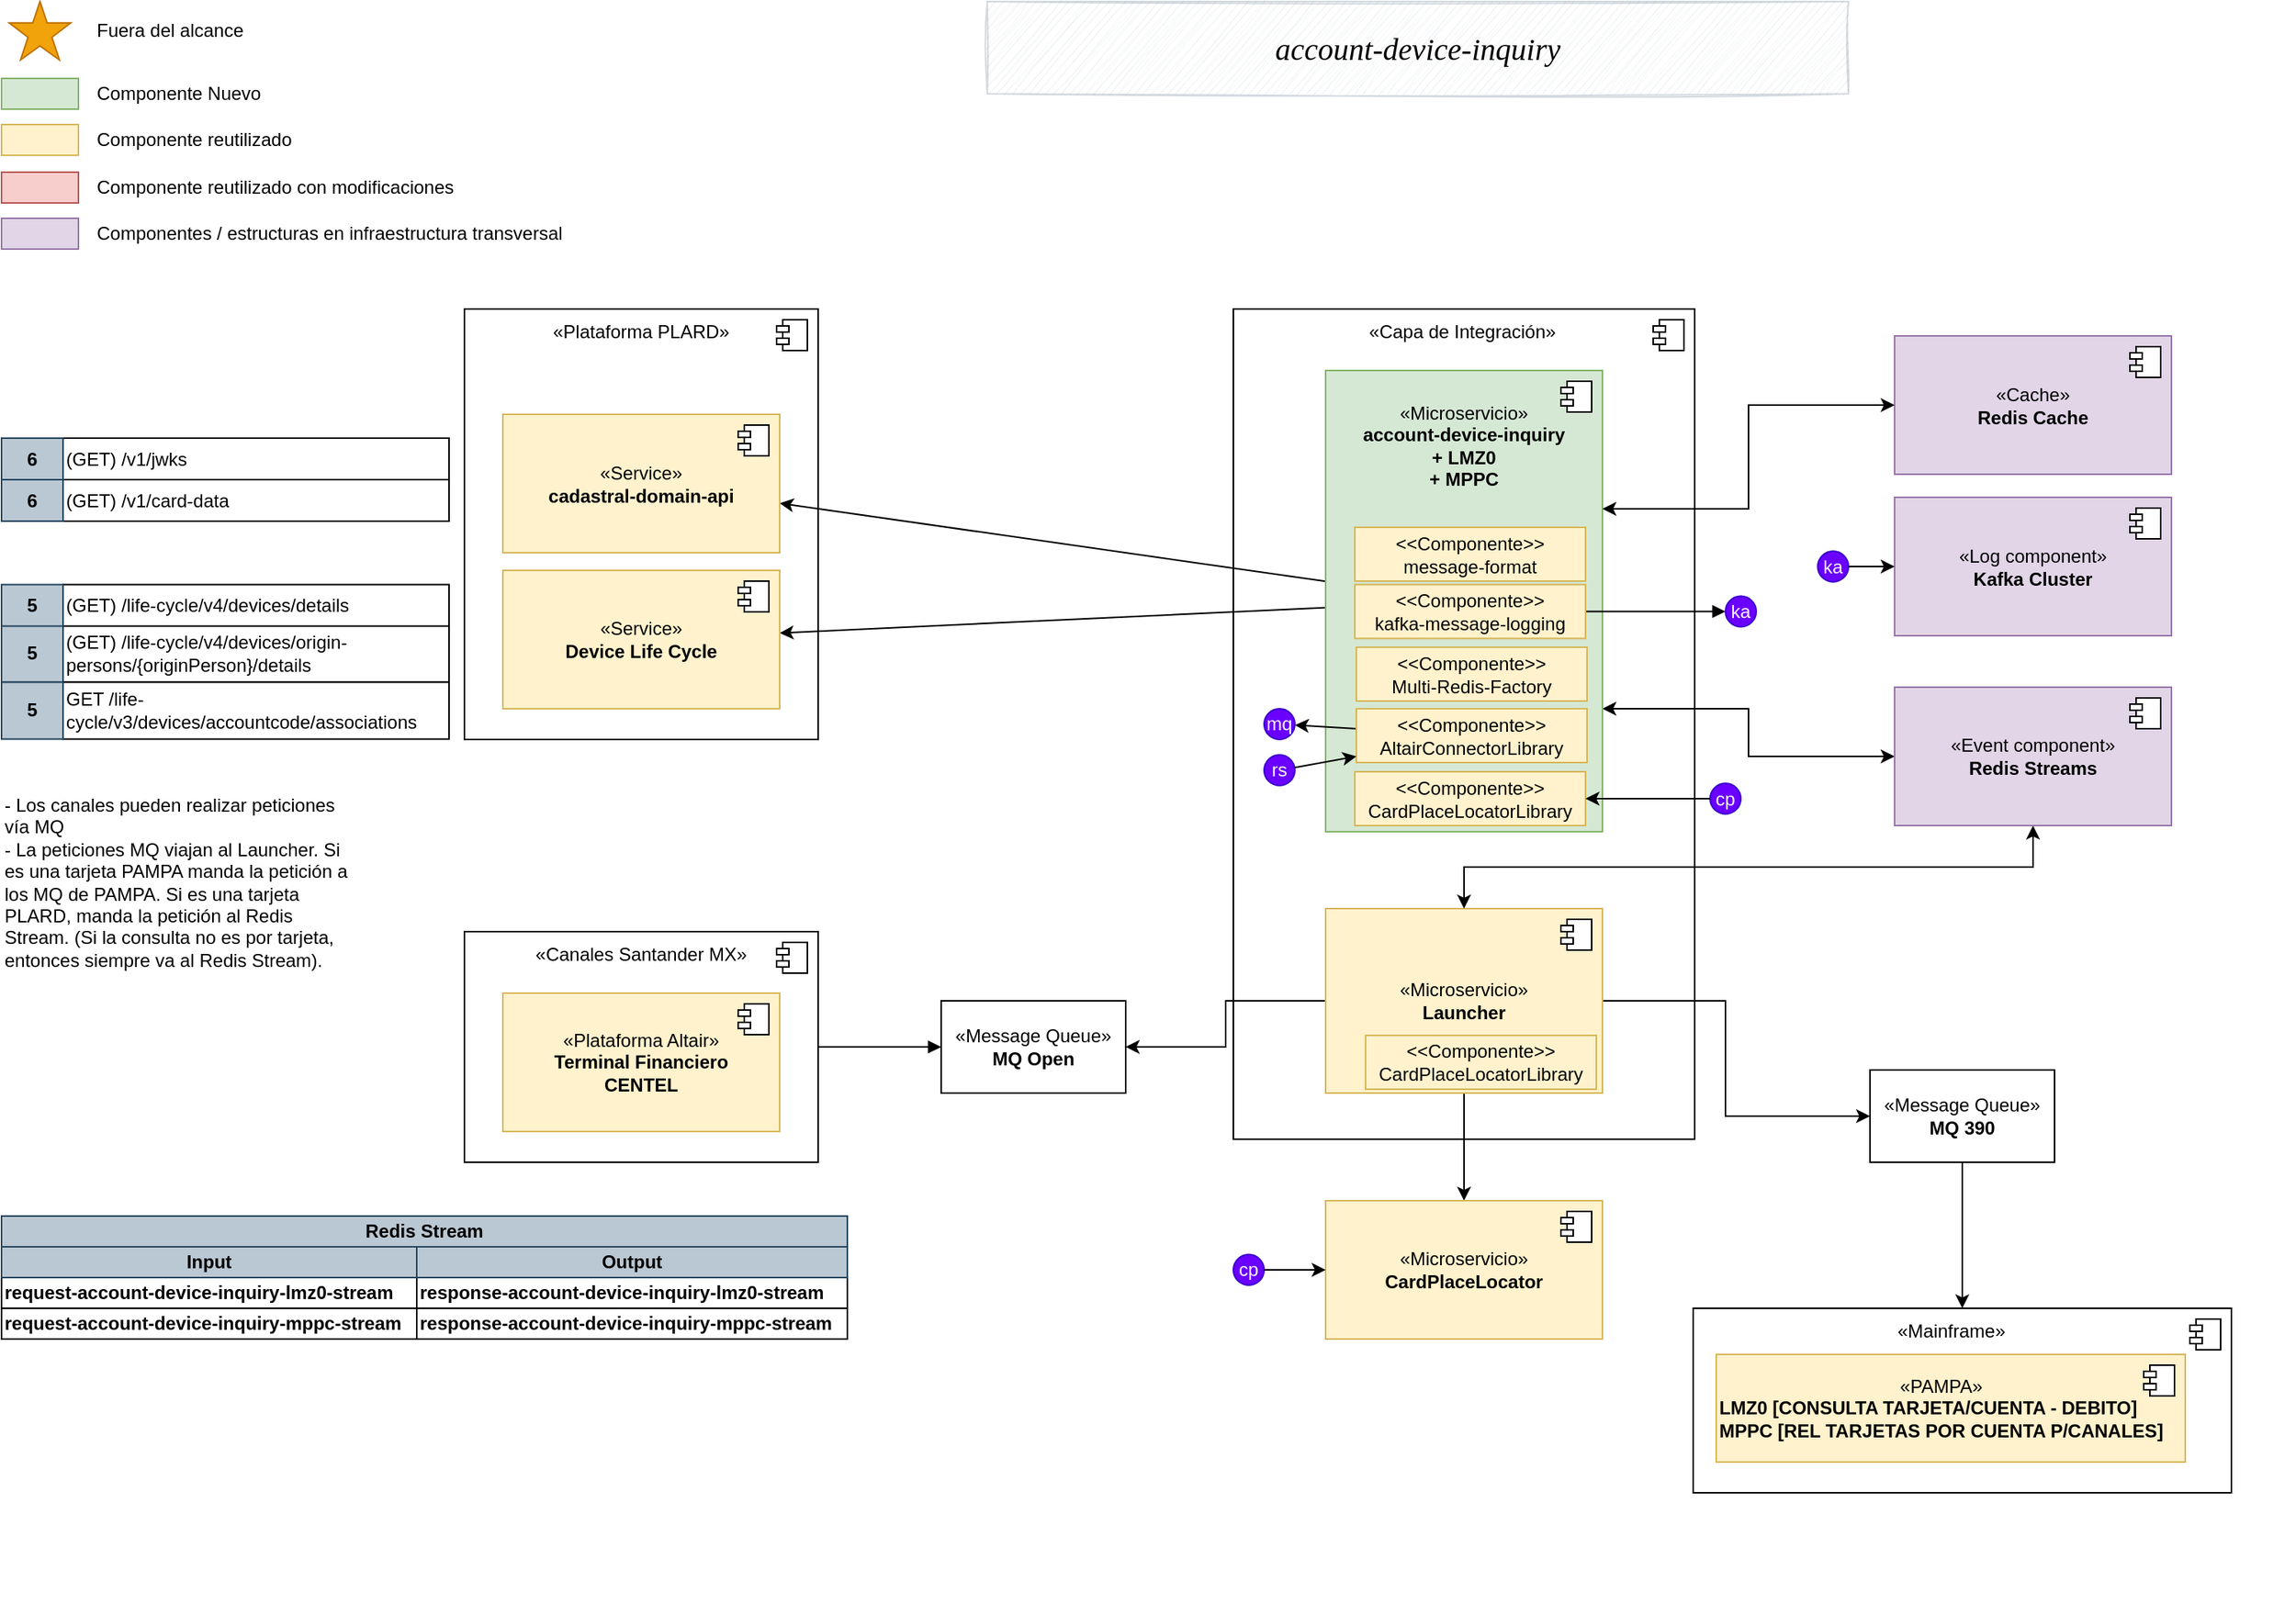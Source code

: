 <mxfile version="26.0.9" pages="9">
  <diagram name="Componentes" id="Hr5Lzy8-_08L1F_6YtW8">
    <mxGraphModel dx="2986" dy="796" grid="1" gridSize="10" guides="1" tooltips="1" connect="1" arrows="1" fold="1" page="1" pageScale="1" pageWidth="850" pageHeight="1100" math="0" shadow="0">
      <root>
        <mxCell id="ibalX00g9vt64yQpozJs-0" />
        <mxCell id="ibalX00g9vt64yQpozJs-1" parent="ibalX00g9vt64yQpozJs-0" />
        <mxCell id="ibalX00g9vt64yQpozJs-2" value="&lt;div&gt;&lt;br&gt;&lt;/div&gt;" style="html=1;dropTarget=0;whiteSpace=wrap;" parent="ibalX00g9vt64yQpozJs-1" vertex="1">
          <mxGeometry x="-500" y="200" width="300" height="540" as="geometry" />
        </mxCell>
        <mxCell id="ibalX00g9vt64yQpozJs-3" value="" style="shape=module;jettyWidth=8;jettyHeight=4;" parent="ibalX00g9vt64yQpozJs-2" vertex="1">
          <mxGeometry x="1" width="20" height="20" relative="1" as="geometry">
            <mxPoint x="-27" y="7" as="offset" />
          </mxGeometry>
        </mxCell>
        <mxCell id="ibalX00g9vt64yQpozJs-13" value="&lt;div&gt;&lt;br&gt;&lt;/div&gt;" style="html=1;dropTarget=0;whiteSpace=wrap;" parent="ibalX00g9vt64yQpozJs-1" vertex="1">
          <mxGeometry x="-1000" y="200" width="230" height="280" as="geometry" />
        </mxCell>
        <mxCell id="ibalX00g9vt64yQpozJs-14" value="" style="shape=module;jettyWidth=8;jettyHeight=4;" parent="ibalX00g9vt64yQpozJs-13" vertex="1">
          <mxGeometry x="1" width="20" height="20" relative="1" as="geometry">
            <mxPoint x="-27" y="7" as="offset" />
          </mxGeometry>
        </mxCell>
        <mxCell id="ibalX00g9vt64yQpozJs-4" value="&lt;div&gt;&lt;br&gt;&lt;/div&gt;" style="html=1;dropTarget=0;whiteSpace=wrap;" parent="ibalX00g9vt64yQpozJs-1" vertex="1">
          <mxGeometry x="-1000" y="605" width="230" height="150" as="geometry" />
        </mxCell>
        <mxCell id="ibalX00g9vt64yQpozJs-5" value="" style="shape=module;jettyWidth=8;jettyHeight=4;" parent="ibalX00g9vt64yQpozJs-4" vertex="1">
          <mxGeometry x="1" width="20" height="20" relative="1" as="geometry">
            <mxPoint x="-27" y="7" as="offset" />
          </mxGeometry>
        </mxCell>
        <mxCell id="UevffBtBP-o2EY0w1ZIJ-2" value="" style="rounded=0;orthogonalLoop=1;jettySize=auto;html=1;" parent="ibalX00g9vt64yQpozJs-1" source="ibalX00g9vt64yQpozJs-6" target="Fhr26TY9afIAGjRqi2eX-6" edge="1">
          <mxGeometry relative="1" as="geometry">
            <mxPoint x="-790" y="420" as="targetPoint" />
          </mxGeometry>
        </mxCell>
        <mxCell id="CGJvHUNieDKuwBb52tQV-4" style="edgeStyle=orthogonalEdgeStyle;rounded=0;orthogonalLoop=1;jettySize=auto;html=1;startArrow=classic;startFill=1;" parent="ibalX00g9vt64yQpozJs-1" source="ibalX00g9vt64yQpozJs-6" target="YT_dUnnxunZ9NrD1JXKK-0" edge="1">
          <mxGeometry relative="1" as="geometry">
            <Array as="points">
              <mxPoint x="-165" y="460" />
              <mxPoint x="-165" y="491" />
            </Array>
          </mxGeometry>
        </mxCell>
        <mxCell id="M53GRtngGgM_h6OnEpN9-3" style="rounded=0;orthogonalLoop=1;jettySize=auto;html=1;" parent="ibalX00g9vt64yQpozJs-1" source="ibalX00g9vt64yQpozJs-6" target="vuIAr291Dgmtw0vhvdgS-3" edge="1">
          <mxGeometry relative="1" as="geometry" />
        </mxCell>
        <mxCell id="ibalX00g9vt64yQpozJs-6" value="&lt;div&gt;«Microservicio»&lt;b&gt;&lt;br&gt;&lt;/b&gt;&lt;/div&gt;&lt;div&gt;&lt;b&gt;account-device-inquiry&lt;/b&gt;&lt;br&gt;&lt;/div&gt;&lt;div&gt;&lt;b&gt;+ LMZ0&lt;/b&gt;&lt;/div&gt;&lt;div&gt;&lt;b&gt;+ MPPC&lt;/b&gt;&lt;/div&gt;&lt;div&gt;&lt;b&gt;&lt;br&gt;&lt;/b&gt;&lt;/div&gt;&lt;div&gt;&lt;b&gt;&lt;br&gt;&lt;/b&gt;&lt;/div&gt;&lt;div&gt;&lt;b&gt;&lt;br&gt;&lt;/b&gt;&lt;/div&gt;&lt;div&gt;&lt;b&gt;&lt;br&gt;&lt;/b&gt;&lt;/div&gt;&lt;div&gt;&lt;b&gt;&lt;br&gt;&lt;/b&gt;&lt;/div&gt;&lt;div&gt;&lt;b&gt;&lt;br&gt;&lt;/b&gt;&lt;/div&gt;&lt;div&gt;&lt;br&gt;&lt;/div&gt;&lt;div&gt;&lt;b&gt;&lt;br&gt;&lt;/b&gt;&lt;/div&gt;&lt;div&gt;&lt;b&gt;&lt;br&gt;&lt;/b&gt;&lt;/div&gt;&lt;div&gt;&lt;b&gt;&lt;br&gt;&lt;/b&gt;&lt;/div&gt;&lt;div&gt;&lt;b&gt;&lt;br&gt;&lt;/b&gt;&lt;/div&gt;&lt;div&gt;&lt;b&gt;&lt;br&gt;&lt;/b&gt;&lt;/div&gt;&lt;div&gt;&lt;b&gt;&lt;br&gt;&lt;/b&gt;&lt;/div&gt;&lt;div&gt;&lt;b&gt;&lt;br&gt;&lt;/b&gt;&lt;/div&gt;" style="html=1;dropTarget=0;whiteSpace=wrap;fillColor=#d5e8d4;strokeColor=#82b366;" parent="ibalX00g9vt64yQpozJs-1" vertex="1">
          <mxGeometry x="-440" y="240" width="180" height="300" as="geometry" />
        </mxCell>
        <mxCell id="ibalX00g9vt64yQpozJs-7" value="" style="shape=module;jettyWidth=8;jettyHeight=4;" parent="ibalX00g9vt64yQpozJs-6" vertex="1">
          <mxGeometry x="1" width="20" height="20" relative="1" as="geometry">
            <mxPoint x="-27" y="7" as="offset" />
          </mxGeometry>
        </mxCell>
        <mxCell id="ibalX00g9vt64yQpozJs-10" value="" style="html=1;verticalAlign=bottom;endArrow=block;rounded=0;" parent="ibalX00g9vt64yQpozJs-1" source="1r6Sa9GpILCDG1rnr68h-0" target="Xr6SCrK0ljmYc6vUD68w-12" edge="1">
          <mxGeometry width="80" relative="1" as="geometry">
            <mxPoint x="-270" y="523" as="sourcePoint" />
            <mxPoint x="165" y="408" as="targetPoint" />
            <mxPoint as="offset" />
          </mxGeometry>
        </mxCell>
        <mxCell id="ibalX00g9vt64yQpozJs-15" value="" style="rounded=0;whiteSpace=wrap;html=1;fillColor=#d5e8d4;strokeColor=#82b366;" parent="ibalX00g9vt64yQpozJs-1" vertex="1">
          <mxGeometry x="-1301" y="50" width="50" height="20" as="geometry" />
        </mxCell>
        <mxCell id="ibalX00g9vt64yQpozJs-16" value="Componente Nuevo" style="text;html=1;strokeColor=none;fillColor=none;align=left;verticalAlign=middle;whiteSpace=wrap;rounded=0;" parent="ibalX00g9vt64yQpozJs-1" vertex="1">
          <mxGeometry x="-1241" y="50" width="110" height="20" as="geometry" />
        </mxCell>
        <mxCell id="ibalX00g9vt64yQpozJs-17" value="" style="rounded=0;whiteSpace=wrap;html=1;fillColor=#fff2cc;strokeColor=#d6b656;" parent="ibalX00g9vt64yQpozJs-1" vertex="1">
          <mxGeometry x="-1301" y="80" width="50" height="20" as="geometry" />
        </mxCell>
        <mxCell id="ibalX00g9vt64yQpozJs-18" value="Componente reutilizado" style="text;html=1;strokeColor=none;fillColor=none;align=left;verticalAlign=middle;whiteSpace=wrap;rounded=0;" parent="ibalX00g9vt64yQpozJs-1" vertex="1">
          <mxGeometry x="-1241" y="80" width="130" height="20" as="geometry" />
        </mxCell>
        <mxCell id="ibalX00g9vt64yQpozJs-19" value="" style="rounded=0;whiteSpace=wrap;html=1;fillColor=#e1d5e7;strokeColor=#9673a6;" parent="ibalX00g9vt64yQpozJs-1" vertex="1">
          <mxGeometry x="-1301" y="141" width="50" height="20" as="geometry" />
        </mxCell>
        <mxCell id="ibalX00g9vt64yQpozJs-20" value="Componentes / estructuras en infraestructura transversal" style="text;html=1;strokeColor=none;fillColor=none;align=left;verticalAlign=middle;whiteSpace=wrap;rounded=0;" parent="ibalX00g9vt64yQpozJs-1" vertex="1">
          <mxGeometry x="-1241" y="141" width="350" height="20" as="geometry" />
        </mxCell>
        <mxCell id="ibalX00g9vt64yQpozJs-21" value="&lt;div&gt;«Log component»&lt;b&gt;&lt;br&gt;&lt;/b&gt;&lt;/div&gt;&lt;div&gt;&lt;b&gt;Kafka Cluster&lt;/b&gt;&lt;/div&gt;" style="html=1;dropTarget=0;whiteSpace=wrap;fillColor=#e1d5e7;strokeColor=#9673a6;" parent="ibalX00g9vt64yQpozJs-1" vertex="1">
          <mxGeometry x="-70" y="322.5" width="180" height="90" as="geometry" />
        </mxCell>
        <mxCell id="ibalX00g9vt64yQpozJs-22" value="" style="shape=module;jettyWidth=8;jettyHeight=4;" parent="ibalX00g9vt64yQpozJs-21" vertex="1">
          <mxGeometry x="1" width="20" height="20" relative="1" as="geometry">
            <mxPoint x="-27" y="7" as="offset" />
          </mxGeometry>
        </mxCell>
        <mxCell id="mw78Khjm8ICX6KQG7Wsu-0" value="«Canales Santander MX»" style="text;html=1;align=center;verticalAlign=middle;whiteSpace=wrap;rounded=0;" parent="ibalX00g9vt64yQpozJs-1" vertex="1">
          <mxGeometry x="-955" y="605" width="140" height="30" as="geometry" />
        </mxCell>
        <mxCell id="mw78Khjm8ICX6KQG7Wsu-1" value="&lt;div&gt;«Plataforma Altair»&lt;b&gt;&lt;br&gt;&lt;/b&gt;&lt;/div&gt;&lt;div&gt;&lt;b&gt;Terminal Financiero&lt;/b&gt;&lt;/div&gt;&lt;div&gt;&lt;b&gt;CENTEL&lt;/b&gt;&lt;/div&gt;" style="html=1;dropTarget=0;whiteSpace=wrap;fillColor=#fff2cc;strokeColor=#d6b656;" parent="ibalX00g9vt64yQpozJs-1" vertex="1">
          <mxGeometry x="-975" y="645" width="180" height="90" as="geometry" />
        </mxCell>
        <mxCell id="mw78Khjm8ICX6KQG7Wsu-2" value="" style="shape=module;jettyWidth=8;jettyHeight=4;" parent="mw78Khjm8ICX6KQG7Wsu-1" vertex="1">
          <mxGeometry x="1" width="20" height="20" relative="1" as="geometry">
            <mxPoint x="-27" y="7" as="offset" />
          </mxGeometry>
        </mxCell>
        <mxCell id="mw78Khjm8ICX6KQG7Wsu-7" value="" style="html=1;verticalAlign=bottom;endArrow=block;rounded=0;edgeStyle=orthogonalEdgeStyle;exitX=1;exitY=0.5;exitDx=0;exitDy=0;" parent="ibalX00g9vt64yQpozJs-1" source="ibalX00g9vt64yQpozJs-4" target="CGJvHUNieDKuwBb52tQV-0" edge="1">
          <mxGeometry x="0.002" width="80" relative="1" as="geometry">
            <mxPoint x="-705" y="595" as="sourcePoint" />
            <mxPoint x="-350" y="439" as="targetPoint" />
            <mxPoint as="offset" />
          </mxGeometry>
        </mxCell>
        <mxCell id="CGJvHUNieDKuwBb52tQV-2" style="edgeStyle=orthogonalEdgeStyle;rounded=0;orthogonalLoop=1;jettySize=auto;html=1;" parent="ibalX00g9vt64yQpozJs-1" source="mw78Khjm8ICX6KQG7Wsu-5" target="CGJvHUNieDKuwBb52tQV-0" edge="1">
          <mxGeometry relative="1" as="geometry" />
        </mxCell>
        <mxCell id="WAyySOAWvUpvXSL9j0dH-3" style="edgeStyle=orthogonalEdgeStyle;rounded=0;orthogonalLoop=1;jettySize=auto;html=1;" parent="ibalX00g9vt64yQpozJs-1" source="mw78Khjm8ICX6KQG7Wsu-5" target="WAyySOAWvUpvXSL9j0dH-2" edge="1">
          <mxGeometry relative="1" as="geometry">
            <Array as="points">
              <mxPoint x="-180" y="650" />
              <mxPoint x="-180" y="725" />
            </Array>
          </mxGeometry>
        </mxCell>
        <mxCell id="uwjMrfqby6ekMZz9i17e-2" style="edgeStyle=orthogonalEdgeStyle;rounded=0;orthogonalLoop=1;jettySize=auto;html=1;" parent="ibalX00g9vt64yQpozJs-1" source="mw78Khjm8ICX6KQG7Wsu-5" target="uwjMrfqby6ekMZz9i17e-0" edge="1">
          <mxGeometry relative="1" as="geometry" />
        </mxCell>
        <mxCell id="mw78Khjm8ICX6KQG7Wsu-5" value="&lt;div&gt;«Microservicio»&lt;b&gt;&lt;br&gt;&lt;/b&gt;&lt;/div&gt;&lt;div&gt;&lt;b&gt;Launcher&lt;/b&gt;&lt;/div&gt;" style="html=1;dropTarget=0;whiteSpace=wrap;fillColor=#fff2cc;strokeColor=#d6b656;" parent="ibalX00g9vt64yQpozJs-1" vertex="1">
          <mxGeometry x="-440" y="590" width="180" height="120" as="geometry" />
        </mxCell>
        <mxCell id="mw78Khjm8ICX6KQG7Wsu-6" value="" style="shape=module;jettyWidth=8;jettyHeight=4;" parent="mw78Khjm8ICX6KQG7Wsu-5" vertex="1">
          <mxGeometry x="1" width="20" height="20" relative="1" as="geometry">
            <mxPoint x="-27" y="7" as="offset" />
          </mxGeometry>
        </mxCell>
        <mxCell id="YT_dUnnxunZ9NrD1JXKK-2" style="edgeStyle=orthogonalEdgeStyle;rounded=0;orthogonalLoop=1;jettySize=auto;html=1;startArrow=classic;startFill=1;exitX=0.5;exitY=0;exitDx=0;exitDy=0;" parent="ibalX00g9vt64yQpozJs-1" source="mw78Khjm8ICX6KQG7Wsu-5" target="YT_dUnnxunZ9NrD1JXKK-0" edge="1">
          <mxGeometry relative="1" as="geometry">
            <mxPoint x="-290" y="513" as="sourcePoint" />
          </mxGeometry>
        </mxCell>
        <mxCell id="mw78Khjm8ICX6KQG7Wsu-16" value="&lt;div&gt;«Capa de Integración»&lt;/div&gt;" style="text;html=1;align=center;verticalAlign=middle;whiteSpace=wrap;rounded=0;" parent="ibalX00g9vt64yQpozJs-1" vertex="1">
          <mxGeometry x="-421" y="200" width="140" height="30" as="geometry" />
        </mxCell>
        <mxCell id="k2TCZtdQKbIll1BBhbGv-0" value="&lt;div&gt;«Plataforma PLARD»&lt;/div&gt;" style="text;html=1;align=center;verticalAlign=middle;whiteSpace=wrap;rounded=0;" parent="ibalX00g9vt64yQpozJs-1" vertex="1">
          <mxGeometry x="-945" y="200" width="120" height="30" as="geometry" />
        </mxCell>
        <mxCell id="UevffBtBP-o2EY0w1ZIJ-15" value="- Los canales pueden realizar peticiones vía MQ&lt;div&gt;- La peticiones MQ viajan al Launcher. Si es una tarjeta PAMPA manda la petición a los MQ de PAMPA. Si es una tarjeta PLARD, manda la petición al Redis Stream. (Si la consulta no es por tarjeta, entonces siempre va al Redis Stream).&lt;/div&gt;&lt;div&gt;&lt;br&gt;&lt;br&gt;&lt;/div&gt;" style="text;html=1;align=left;verticalAlign=top;whiteSpace=wrap;rounded=0;" parent="ibalX00g9vt64yQpozJs-1" vertex="1">
          <mxGeometry x="-1301" y="508.5" width="230" height="181.5" as="geometry" />
        </mxCell>
        <mxCell id="CGJvHUNieDKuwBb52tQV-0" value="&lt;div&gt;«Message Queue»&lt;b&gt;&lt;br&gt;&lt;/b&gt;&lt;/div&gt;&lt;div&gt;&lt;b&gt;MQ Open&lt;/b&gt;&lt;/div&gt;" style="rounded=0;whiteSpace=wrap;html=1;" parent="ibalX00g9vt64yQpozJs-1" vertex="1">
          <mxGeometry x="-690" y="650" width="120" height="60" as="geometry" />
        </mxCell>
        <mxCell id="WAyySOAWvUpvXSL9j0dH-0" value="" style="html=1;dropTarget=0;whiteSpace=wrap;" parent="ibalX00g9vt64yQpozJs-1" vertex="1">
          <mxGeometry x="-201" y="850" width="350" height="120" as="geometry" />
        </mxCell>
        <mxCell id="WAyySOAWvUpvXSL9j0dH-1" value="" style="shape=module;jettyWidth=8;jettyHeight=4;" parent="WAyySOAWvUpvXSL9j0dH-0" vertex="1">
          <mxGeometry x="1" width="20" height="20" relative="1" as="geometry">
            <mxPoint x="-27" y="7" as="offset" />
          </mxGeometry>
        </mxCell>
        <mxCell id="WAyySOAWvUpvXSL9j0dH-2" value="&lt;div&gt;«Message Queue»&lt;b&gt;&lt;br&gt;&lt;/b&gt;&lt;/div&gt;&lt;div&gt;&lt;b&gt;MQ 390&lt;/b&gt;&lt;/div&gt;" style="rounded=0;whiteSpace=wrap;html=1;" parent="ibalX00g9vt64yQpozJs-1" vertex="1">
          <mxGeometry x="-86" y="695" width="120" height="60" as="geometry" />
        </mxCell>
        <mxCell id="WAyySOAWvUpvXSL9j0dH-8" value="&lt;div&gt;«Mainframe»&lt;/div&gt;" style="text;html=1;align=center;verticalAlign=middle;whiteSpace=wrap;rounded=0;" parent="ibalX00g9vt64yQpozJs-1" vertex="1">
          <mxGeometry x="-93.5" y="850" width="120" height="30" as="geometry" />
        </mxCell>
        <mxCell id="WAyySOAWvUpvXSL9j0dH-9" value="&lt;div style=&quot;text-align: center;&quot;&gt;«PAMPA»&lt;/div&gt;&lt;div&gt;&lt;div&gt;&lt;b&gt;LMZ0 [CONSULTA TARJETA/CUENTA - DEBITO]&lt;/b&gt;&lt;/div&gt;&lt;/div&gt;&lt;div&gt;&lt;b&gt;MPPC [&lt;/b&gt;&lt;span style=&quot;background-color: transparent;&quot;&gt;&lt;b&gt;REL TARJETAS POR CUENTA P/CANALES&lt;/b&gt;&lt;/span&gt;&lt;b style=&quot;background-color: transparent; color: light-dark(rgb(0, 0, 0), rgb(255, 255, 255));&quot;&gt;]&lt;/b&gt;&lt;/div&gt;" style="html=1;dropTarget=0;whiteSpace=wrap;fillColor=#fff2cc;strokeColor=#d6b656;align=left;" parent="ibalX00g9vt64yQpozJs-1" vertex="1">
          <mxGeometry x="-186" y="880" width="305" height="70" as="geometry" />
        </mxCell>
        <mxCell id="WAyySOAWvUpvXSL9j0dH-10" value="" style="shape=module;jettyWidth=8;jettyHeight=4;" parent="WAyySOAWvUpvXSL9j0dH-9" vertex="1">
          <mxGeometry x="1" width="20" height="20" relative="1" as="geometry">
            <mxPoint x="-27" y="7" as="offset" />
          </mxGeometry>
        </mxCell>
        <mxCell id="YT_dUnnxunZ9NrD1JXKK-0" value="&lt;div&gt;«Event component»&lt;b&gt;&lt;br&gt;&lt;/b&gt;&lt;/div&gt;&lt;div&gt;&lt;b&gt;Redis Streams&lt;/b&gt;&lt;/div&gt;" style="html=1;dropTarget=0;whiteSpace=wrap;fillColor=#e1d5e7;strokeColor=#9673a6;" parent="ibalX00g9vt64yQpozJs-1" vertex="1">
          <mxGeometry x="-70" y="446" width="180" height="90" as="geometry" />
        </mxCell>
        <mxCell id="YT_dUnnxunZ9NrD1JXKK-1" value="" style="shape=module;jettyWidth=8;jettyHeight=4;" parent="YT_dUnnxunZ9NrD1JXKK-0" vertex="1">
          <mxGeometry x="1" width="20" height="20" relative="1" as="geometry">
            <mxPoint x="-27" y="7" as="offset" />
          </mxGeometry>
        </mxCell>
        <mxCell id="Fhr26TY9afIAGjRqi2eX-6" value="&lt;div&gt;«Service»&lt;b&gt;&lt;br&gt;&lt;/b&gt;&lt;/div&gt;&lt;div&gt;&lt;div style=&quot;&quot;&gt;&lt;b&gt;Device Life Cycle&lt;/b&gt;&lt;/div&gt;&lt;/div&gt;" style="html=1;dropTarget=0;whiteSpace=wrap;fillColor=#fff2cc;strokeColor=#d6b656;" parent="ibalX00g9vt64yQpozJs-1" vertex="1">
          <mxGeometry x="-975" y="370" width="180" height="90" as="geometry" />
        </mxCell>
        <mxCell id="Fhr26TY9afIAGjRqi2eX-7" value="" style="shape=module;jettyWidth=8;jettyHeight=4;" parent="Fhr26TY9afIAGjRqi2eX-6" vertex="1">
          <mxGeometry x="1" width="20" height="20" relative="1" as="geometry">
            <mxPoint x="-27" y="7" as="offset" />
          </mxGeometry>
        </mxCell>
        <mxCell id="Xr6SCrK0ljmYc6vUD68w-10" value="" style="group;fontColor=#FFFFFF;" parent="ibalX00g9vt64yQpozJs-1" vertex="1" connectable="0">
          <mxGeometry x="-180" y="386.75" width="20" height="20" as="geometry" />
        </mxCell>
        <mxCell id="Xr6SCrK0ljmYc6vUD68w-11" value="" style="ellipse;whiteSpace=wrap;html=1;aspect=fixed;fillColor=#6a00ff;strokeColor=#3700CC;fontColor=#ffffff;" parent="Xr6SCrK0ljmYc6vUD68w-10" vertex="1">
          <mxGeometry width="20" height="20" as="geometry" />
        </mxCell>
        <mxCell id="Xr6SCrK0ljmYc6vUD68w-12" value="ka" style="text;html=1;align=center;verticalAlign=middle;whiteSpace=wrap;rounded=0;fontColor=#FFFFFF;" parent="Xr6SCrK0ljmYc6vUD68w-10" vertex="1">
          <mxGeometry width="20" height="20" as="geometry" />
        </mxCell>
        <mxCell id="Xr6SCrK0ljmYc6vUD68w-13" value="" style="group;fontColor=#FFFFFF;" parent="ibalX00g9vt64yQpozJs-1" vertex="1" connectable="0">
          <mxGeometry x="-120" y="357.5" width="20" height="20" as="geometry" />
        </mxCell>
        <mxCell id="Xr6SCrK0ljmYc6vUD68w-14" value="" style="ellipse;whiteSpace=wrap;html=1;aspect=fixed;fillColor=#6a00ff;strokeColor=#3700CC;fontColor=#ffffff;" parent="Xr6SCrK0ljmYc6vUD68w-13" vertex="1">
          <mxGeometry width="20" height="20" as="geometry" />
        </mxCell>
        <mxCell id="Xr6SCrK0ljmYc6vUD68w-15" value="ka" style="text;html=1;align=center;verticalAlign=middle;whiteSpace=wrap;rounded=0;fontColor=#FFFFFF;" parent="Xr6SCrK0ljmYc6vUD68w-13" vertex="1">
          <mxGeometry width="20" height="20" as="geometry" />
        </mxCell>
        <mxCell id="Xr6SCrK0ljmYc6vUD68w-16" style="edgeStyle=orthogonalEdgeStyle;rounded=0;orthogonalLoop=1;jettySize=auto;html=1;" parent="ibalX00g9vt64yQpozJs-1" source="Xr6SCrK0ljmYc6vUD68w-15" target="ibalX00g9vt64yQpozJs-21" edge="1">
          <mxGeometry relative="1" as="geometry" />
        </mxCell>
        <mxCell id="HCLQA8r3Dd-Hja26W3VV-4" value="" style="verticalLabelPosition=bottom;verticalAlign=top;html=1;shape=mxgraph.basic.star;fillColor=#f0a30a;fontColor=#000000;strokeColor=#BD7000;aspect=fixed;" parent="ibalX00g9vt64yQpozJs-1" vertex="1">
          <mxGeometry x="-1296" width="40" height="38" as="geometry" />
        </mxCell>
        <mxCell id="HCLQA8r3Dd-Hja26W3VV-5" value="Fuera del alcance" style="text;html=1;strokeColor=none;fillColor=none;align=left;verticalAlign=middle;whiteSpace=wrap;rounded=0;" parent="ibalX00g9vt64yQpozJs-1" vertex="1">
          <mxGeometry x="-1241" y="9" width="110" height="20" as="geometry" />
        </mxCell>
        <mxCell id="hjO6V6hpEGbDNPk5ZwKX-18" style="edgeStyle=orthogonalEdgeStyle;rounded=0;orthogonalLoop=1;jettySize=auto;html=1;exitX=0.5;exitY=1;exitDx=0;exitDy=0;" parent="ibalX00g9vt64yQpozJs-1" edge="1">
          <mxGeometry relative="1" as="geometry">
            <mxPoint x="181.5" y="1040" as="sourcePoint" />
            <mxPoint x="181.5" y="1040" as="targetPoint" />
          </mxGeometry>
        </mxCell>
        <mxCell id="tE9yIkzxRazClJXOlSwS-3" value="" style="rounded=0;whiteSpace=wrap;html=1;gradientDirection=east;fillColor=#bac8d3;opacity=20;strokeColor=#23445d;sketch=1;curveFitting=1;jiggle=2;shadow=0;glass=0;" parent="ibalX00g9vt64yQpozJs-1" vertex="1">
          <mxGeometry x="-660" width="560" height="60" as="geometry" />
        </mxCell>
        <mxCell id="tE9yIkzxRazClJXOlSwS-4" value="&lt;i&gt;account-device-inquiry&lt;/i&gt;" style="text;html=1;align=center;verticalAlign=middle;whiteSpace=wrap;rounded=0;fontFamily=Tahoma;fontSize=20;fontStyle=0;labelBackgroundColor=none;" parent="ibalX00g9vt64yQpozJs-1" vertex="1">
          <mxGeometry x="-660" y="15" width="560" height="30" as="geometry" />
        </mxCell>
        <mxCell id="tE9yIkzxRazClJXOlSwS-11" value="&lt;div style=&quot;text-align: left;&quot;&gt;&lt;span style=&quot;background-color: transparent; color: light-dark(rgb(0, 0, 0), rgb(255, 255, 255)); font-size: 12px; text-align: center;&quot;&gt;(GET)&amp;nbsp;&lt;/span&gt;&lt;span style=&quot;background-color: transparent; font-size: 12px;&quot;&gt;/v1/jwks&lt;/span&gt;&lt;/div&gt;" style="rounded=0;whiteSpace=wrap;html=1;align=left;fontSize=11;" parent="ibalX00g9vt64yQpozJs-1" vertex="1">
          <mxGeometry x="-1261" y="284" width="251" height="27" as="geometry" />
        </mxCell>
        <mxCell id="tE9yIkzxRazClJXOlSwS-12" value="6" style="rounded=0;whiteSpace=wrap;html=1;fillColor=#bac8d3;strokeColor=#23445d;fontStyle=1" parent="ibalX00g9vt64yQpozJs-1" vertex="1">
          <mxGeometry x="-1301" y="284" width="40" height="27" as="geometry" />
        </mxCell>
        <mxCell id="tE9yIkzxRazClJXOlSwS-17" value="&lt;font style=&quot;color: rgb(0, 0, 0);&quot;&gt;&lt;b style=&quot;font-size: 12px; text-align: center;&quot;&gt;request-&lt;/b&gt;&lt;b style=&quot;font-size: 12px; text-align: center;&quot;&gt;account-device-inquiry&lt;/b&gt;&lt;b style=&quot;font-size: 12px; text-align: center;&quot;&gt;-lmz0&lt;/b&gt;&lt;b style=&quot;font-size: 12px;&quot;&gt;-stream&lt;/b&gt;&lt;/font&gt;" style="rounded=0;whiteSpace=wrap;html=1;align=left;fontSize=11;" parent="ibalX00g9vt64yQpozJs-1" vertex="1">
          <mxGeometry x="-1301" y="830" width="270" height="20" as="geometry" />
        </mxCell>
        <mxCell id="tE9yIkzxRazClJXOlSwS-18" value="Input" style="rounded=0;whiteSpace=wrap;html=1;fillColor=#bac8d3;strokeColor=#23445d;fontStyle=1" parent="ibalX00g9vt64yQpozJs-1" vertex="1">
          <mxGeometry x="-1301" y="810" width="270" height="20" as="geometry" />
        </mxCell>
        <mxCell id="tE9yIkzxRazClJXOlSwS-19" value="&lt;font style=&quot;color: rgb(0, 0, 0);&quot;&gt;&lt;b style=&quot;font-size: 12px; text-align: center;&quot;&gt;response-&lt;/b&gt;&lt;b style=&quot;font-size: 12px; text-align: center;&quot;&gt;account-device-inquiry&lt;/b&gt;&lt;b style=&quot;font-size: 12px; text-align: center;&quot;&gt;-lmz0&lt;/b&gt;&lt;b style=&quot;font-size: 12px;&quot;&gt;-stream&lt;/b&gt;&lt;/font&gt;" style="rounded=0;whiteSpace=wrap;html=1;align=left;fontSize=11;" parent="ibalX00g9vt64yQpozJs-1" vertex="1">
          <mxGeometry x="-1031" y="830" width="280" height="20" as="geometry" />
        </mxCell>
        <mxCell id="tE9yIkzxRazClJXOlSwS-20" value="Output" style="rounded=0;whiteSpace=wrap;html=1;fillColor=#bac8d3;strokeColor=#23445d;fontStyle=1" parent="ibalX00g9vt64yQpozJs-1" vertex="1">
          <mxGeometry x="-1031" y="810" width="280" height="20" as="geometry" />
        </mxCell>
        <mxCell id="tE9yIkzxRazClJXOlSwS-21" value="Redis Stream" style="rounded=0;whiteSpace=wrap;html=1;fillColor=#bac8d3;strokeColor=#23445d;fontStyle=1" parent="ibalX00g9vt64yQpozJs-1" vertex="1">
          <mxGeometry x="-1301" y="790" width="550" height="20" as="geometry" />
        </mxCell>
        <mxCell id="uwjMrfqby6ekMZz9i17e-0" value="&lt;div&gt;«Microservicio»&lt;b&gt;&lt;br&gt;&lt;/b&gt;&lt;/div&gt;&lt;div&gt;&lt;b&gt;CardPlaceLocator&lt;/b&gt;&lt;/div&gt;" style="html=1;dropTarget=0;whiteSpace=wrap;fillColor=#fff2cc;strokeColor=#d6b656;" parent="ibalX00g9vt64yQpozJs-1" vertex="1">
          <mxGeometry x="-440" y="780" width="180" height="90" as="geometry" />
        </mxCell>
        <mxCell id="uwjMrfqby6ekMZz9i17e-1" value="" style="shape=module;jettyWidth=8;jettyHeight=4;" parent="uwjMrfqby6ekMZz9i17e-0" vertex="1">
          <mxGeometry x="1" width="20" height="20" relative="1" as="geometry">
            <mxPoint x="-27" y="7" as="offset" />
          </mxGeometry>
        </mxCell>
        <mxCell id="uwjMrfqby6ekMZz9i17e-3" value="&amp;lt;&amp;lt;Componente&amp;gt;&amp;gt;&lt;div&gt;CardPlaceLocatorLibrary&lt;/div&gt;" style="rounded=0;whiteSpace=wrap;html=1;fillColor=#fff2cc;strokeColor=#d6b656;" parent="ibalX00g9vt64yQpozJs-1" vertex="1">
          <mxGeometry x="-414" y="672.5" width="150" height="35" as="geometry" />
        </mxCell>
        <mxCell id="uwjMrfqby6ekMZz9i17e-22" style="rounded=0;orthogonalLoop=1;jettySize=auto;html=1;" parent="ibalX00g9vt64yQpozJs-1" source="uwjMrfqby6ekMZz9i17e-13" target="uwjMrfqby6ekMZz9i17e-16" edge="1">
          <mxGeometry relative="1" as="geometry">
            <mxPoint x="-357.895" y="482" as="sourcePoint" />
          </mxGeometry>
        </mxCell>
        <mxCell id="uwjMrfqby6ekMZz9i17e-13" value="&amp;lt;&amp;lt;Componente&amp;gt;&amp;gt;&lt;div&gt;AltairConnectorLibrary&lt;/div&gt;" style="rounded=0;whiteSpace=wrap;html=1;fillColor=#fff2cc;strokeColor=#d6b656;" parent="ibalX00g9vt64yQpozJs-1" vertex="1">
          <mxGeometry x="-420" y="460" width="150" height="35" as="geometry" />
        </mxCell>
        <mxCell id="uwjMrfqby6ekMZz9i17e-14" value="" style="group;fontColor=#FFFFFF;" parent="ibalX00g9vt64yQpozJs-1" vertex="1" connectable="0">
          <mxGeometry x="-480" y="460" width="20" height="20" as="geometry" />
        </mxCell>
        <mxCell id="uwjMrfqby6ekMZz9i17e-15" value="" style="ellipse;whiteSpace=wrap;html=1;aspect=fixed;fillColor=#6a00ff;strokeColor=#3700CC;fontColor=#ffffff;" parent="uwjMrfqby6ekMZz9i17e-14" vertex="1">
          <mxGeometry width="20" height="20" as="geometry" />
        </mxCell>
        <mxCell id="uwjMrfqby6ekMZz9i17e-16" value="mq" style="text;html=1;align=center;verticalAlign=middle;whiteSpace=wrap;rounded=0;fontColor=#FFFFFF;" parent="uwjMrfqby6ekMZz9i17e-14" vertex="1">
          <mxGeometry width="20" height="20" as="geometry" />
        </mxCell>
        <mxCell id="uwjMrfqby6ekMZz9i17e-23" value="" style="group;fontColor=#FFFFFF;" parent="ibalX00g9vt64yQpozJs-1" vertex="1" connectable="0">
          <mxGeometry x="-480" y="490" width="20" height="20" as="geometry" />
        </mxCell>
        <mxCell id="uwjMrfqby6ekMZz9i17e-24" value="" style="ellipse;whiteSpace=wrap;html=1;aspect=fixed;fillColor=#6a00ff;strokeColor=#3700CC;fontColor=#ffffff;" parent="uwjMrfqby6ekMZz9i17e-23" vertex="1">
          <mxGeometry width="20" height="20" as="geometry" />
        </mxCell>
        <mxCell id="uwjMrfqby6ekMZz9i17e-25" value="rs" style="text;html=1;align=center;verticalAlign=middle;whiteSpace=wrap;rounded=0;fontColor=#FFFFFF;" parent="uwjMrfqby6ekMZz9i17e-23" vertex="1">
          <mxGeometry width="20" height="20" as="geometry" />
        </mxCell>
        <mxCell id="uwjMrfqby6ekMZz9i17e-26" style="rounded=0;orthogonalLoop=1;jettySize=auto;html=1;" parent="ibalX00g9vt64yQpozJs-1" source="uwjMrfqby6ekMZz9i17e-25" target="uwjMrfqby6ekMZz9i17e-13" edge="1">
          <mxGeometry relative="1" as="geometry">
            <mxPoint x="-328.065" y="482" as="targetPoint" />
          </mxGeometry>
        </mxCell>
        <mxCell id="uwjMrfqby6ekMZz9i17e-30" value="&lt;div&gt;«Cache»&lt;b&gt;&lt;br&gt;&lt;/b&gt;&lt;/div&gt;&lt;div&gt;&lt;b&gt;Redis Cache&lt;/b&gt;&lt;/div&gt;" style="html=1;dropTarget=0;whiteSpace=wrap;fillColor=#e1d5e7;strokeColor=#9673a6;" parent="ibalX00g9vt64yQpozJs-1" vertex="1">
          <mxGeometry x="-70" y="217.5" width="180" height="90" as="geometry" />
        </mxCell>
        <mxCell id="uwjMrfqby6ekMZz9i17e-31" value="" style="shape=module;jettyWidth=8;jettyHeight=4;" parent="uwjMrfqby6ekMZz9i17e-30" vertex="1">
          <mxGeometry x="1" width="20" height="20" relative="1" as="geometry">
            <mxPoint x="-27" y="7" as="offset" />
          </mxGeometry>
        </mxCell>
        <mxCell id="uwjMrfqby6ekMZz9i17e-46" style="rounded=0;orthogonalLoop=1;jettySize=auto;html=1;" parent="ibalX00g9vt64yQpozJs-1" source="WAyySOAWvUpvXSL9j0dH-2" target="WAyySOAWvUpvXSL9j0dH-0" edge="1">
          <mxGeometry relative="1" as="geometry">
            <mxPoint x="90" y="766" as="sourcePoint" />
            <mxPoint x="63" y="860" as="targetPoint" />
          </mxGeometry>
        </mxCell>
        <mxCell id="hMstRg2Ig_kQ_GUPlxNX-0" value="" style="rounded=0;whiteSpace=wrap;html=1;fillColor=#f8cecc;strokeColor=#b85450;" parent="ibalX00g9vt64yQpozJs-1" vertex="1">
          <mxGeometry x="-1301" y="111" width="50" height="20" as="geometry" />
        </mxCell>
        <mxCell id="hMstRg2Ig_kQ_GUPlxNX-1" value="Componente reutilizado con modificaciones" style="text;html=1;strokeColor=none;fillColor=none;align=left;verticalAlign=middle;whiteSpace=wrap;rounded=0;" parent="ibalX00g9vt64yQpozJs-1" vertex="1">
          <mxGeometry x="-1241" y="111" width="240" height="20" as="geometry" />
        </mxCell>
        <mxCell id="vuIAr291Dgmtw0vhvdgS-3" value="&lt;div&gt;«Service»&lt;b&gt;&lt;br&gt;&lt;/b&gt;&lt;/div&gt;&lt;div&gt;&lt;div style=&quot;&quot;&gt;&lt;b&gt;cadastral-domain-api&lt;/b&gt;&lt;br&gt;&lt;/div&gt;&lt;/div&gt;" style="html=1;dropTarget=0;whiteSpace=wrap;fillColor=#fff2cc;strokeColor=#d6b656;" parent="ibalX00g9vt64yQpozJs-1" vertex="1">
          <mxGeometry x="-975" y="268.5" width="180" height="90" as="geometry" />
        </mxCell>
        <mxCell id="vuIAr291Dgmtw0vhvdgS-4" value="" style="shape=module;jettyWidth=8;jettyHeight=4;" parent="vuIAr291Dgmtw0vhvdgS-3" vertex="1">
          <mxGeometry x="1" width="20" height="20" relative="1" as="geometry">
            <mxPoint x="-27" y="7" as="offset" />
          </mxGeometry>
        </mxCell>
        <mxCell id="vuIAr291Dgmtw0vhvdgS-42" value="&lt;div style=&quot;text-align: left;&quot;&gt;&lt;font style=&quot;font-size: 12px;&quot;&gt;(GET)&amp;nbsp;/life-cycle/v4/devices/origin-persons/{originPerson}/details&lt;/font&gt;&lt;/div&gt;" style="rounded=0;whiteSpace=wrap;html=1;align=left;fontSize=11;" parent="ibalX00g9vt64yQpozJs-1" vertex="1">
          <mxGeometry x="-1261" y="405.75" width="251" height="37" as="geometry" />
        </mxCell>
        <mxCell id="vuIAr291Dgmtw0vhvdgS-43" value="5" style="rounded=0;whiteSpace=wrap;html=1;fillColor=#bac8d3;strokeColor=#23445d;fontStyle=1" parent="ibalX00g9vt64yQpozJs-1" vertex="1">
          <mxGeometry x="-1301" y="405.75" width="40" height="37" as="geometry" />
        </mxCell>
        <mxCell id="vuIAr291Dgmtw0vhvdgS-44" value="&lt;div style=&quot;text-align: left;&quot;&gt;&lt;span style=&quot;background-color: transparent; color: light-dark(rgb(0, 0, 0), rgb(255, 255, 255)); font-size: 12px; text-align: center;&quot;&gt;(GET)&amp;nbsp;&lt;/span&gt;&lt;span style=&quot;background-color: transparent; font-size: 12px;&quot;&gt;/life-cycle/v4/devices/details&lt;/span&gt;&lt;/div&gt;" style="rounded=0;whiteSpace=wrap;html=1;align=left;fontSize=11;" parent="ibalX00g9vt64yQpozJs-1" vertex="1">
          <mxGeometry x="-1261" y="379.25" width="251" height="27" as="geometry" />
        </mxCell>
        <mxCell id="vuIAr291Dgmtw0vhvdgS-45" value="5" style="rounded=0;whiteSpace=wrap;html=1;fillColor=#bac8d3;strokeColor=#23445d;fontStyle=1" parent="ibalX00g9vt64yQpozJs-1" vertex="1">
          <mxGeometry x="-1301" y="379.25" width="40" height="27" as="geometry" />
        </mxCell>
        <mxCell id="xb7OI2NqFTw3iUMY9GsK-3" value="&amp;lt;&amp;lt;Componente&amp;gt;&amp;gt;&lt;div&gt;CardPlaceLocatorLibrary&lt;/div&gt;" style="rounded=0;whiteSpace=wrap;html=1;fillColor=#fff2cc;strokeColor=#d6b656;" parent="ibalX00g9vt64yQpozJs-1" vertex="1">
          <mxGeometry x="-421" y="501" width="150" height="35" as="geometry" />
        </mxCell>
        <mxCell id="xb7OI2NqFTw3iUMY9GsK-4" value="" style="group;fontColor=#FFFFFF;" parent="ibalX00g9vt64yQpozJs-1" vertex="1" connectable="0">
          <mxGeometry x="-190" y="508.5" width="20" height="20" as="geometry" />
        </mxCell>
        <mxCell id="xb7OI2NqFTw3iUMY9GsK-5" value="" style="ellipse;whiteSpace=wrap;html=1;aspect=fixed;fillColor=#6a00ff;strokeColor=#3700CC;fontColor=#ffffff;" parent="xb7OI2NqFTw3iUMY9GsK-4" vertex="1">
          <mxGeometry width="20" height="20" as="geometry" />
        </mxCell>
        <mxCell id="xb7OI2NqFTw3iUMY9GsK-6" value="cp" style="text;html=1;align=center;verticalAlign=middle;whiteSpace=wrap;rounded=0;fontColor=#FFFFFF;" parent="xb7OI2NqFTw3iUMY9GsK-4" vertex="1">
          <mxGeometry width="20" height="20" as="geometry" />
        </mxCell>
        <mxCell id="xb7OI2NqFTw3iUMY9GsK-7" style="rounded=0;orthogonalLoop=1;jettySize=auto;html=1;" parent="ibalX00g9vt64yQpozJs-1" source="xb7OI2NqFTw3iUMY9GsK-6" target="xb7OI2NqFTw3iUMY9GsK-3" edge="1">
          <mxGeometry relative="1" as="geometry">
            <mxPoint x="-410" y="501" as="targetPoint" />
          </mxGeometry>
        </mxCell>
        <mxCell id="xb7OI2NqFTw3iUMY9GsK-8" value="" style="group;fontColor=#FFFFFF;" parent="ibalX00g9vt64yQpozJs-1" vertex="1" connectable="0">
          <mxGeometry x="-500" y="815" width="20" height="20" as="geometry" />
        </mxCell>
        <mxCell id="xb7OI2NqFTw3iUMY9GsK-9" value="" style="ellipse;whiteSpace=wrap;html=1;aspect=fixed;fillColor=#6a00ff;strokeColor=#3700CC;fontColor=#ffffff;" parent="xb7OI2NqFTw3iUMY9GsK-8" vertex="1">
          <mxGeometry width="20" height="20" as="geometry" />
        </mxCell>
        <mxCell id="xb7OI2NqFTw3iUMY9GsK-10" value="cp" style="text;html=1;align=center;verticalAlign=middle;whiteSpace=wrap;rounded=0;fontColor=#FFFFFF;" parent="xb7OI2NqFTw3iUMY9GsK-8" vertex="1">
          <mxGeometry width="20" height="20" as="geometry" />
        </mxCell>
        <mxCell id="xb7OI2NqFTw3iUMY9GsK-11" style="edgeStyle=orthogonalEdgeStyle;rounded=0;orthogonalLoop=1;jettySize=auto;html=1;" parent="ibalX00g9vt64yQpozJs-1" source="xb7OI2NqFTw3iUMY9GsK-10" target="uwjMrfqby6ekMZz9i17e-0" edge="1">
          <mxGeometry relative="1" as="geometry" />
        </mxCell>
        <mxCell id="zCJj-YZPzNJQqVcJchUI-0" value="&lt;div style=&quot;text-align: left;&quot;&gt;&lt;span style=&quot;background-color: transparent; color: light-dark(rgb(0, 0, 0), rgb(255, 255, 255)); font-size: 12px; text-align: center;&quot;&gt;(GET)&amp;nbsp;&lt;/span&gt;&lt;span style=&quot;background-color: transparent; font-size: 12px;&quot;&gt;/v1/card-data&lt;/span&gt;&lt;/div&gt;" style="rounded=0;whiteSpace=wrap;html=1;align=left;fontSize=11;" parent="ibalX00g9vt64yQpozJs-1" vertex="1">
          <mxGeometry x="-1261" y="311" width="251" height="27" as="geometry" />
        </mxCell>
        <mxCell id="zCJj-YZPzNJQqVcJchUI-1" value="6" style="rounded=0;whiteSpace=wrap;html=1;fillColor=#bac8d3;strokeColor=#23445d;fontStyle=1" parent="ibalX00g9vt64yQpozJs-1" vertex="1">
          <mxGeometry x="-1301" y="311" width="40" height="27" as="geometry" />
        </mxCell>
        <mxCell id="oakPpAx6F8EtuWaysGjp-0" value="&amp;lt;&amp;lt;Componente&amp;gt;&amp;gt;&lt;div&gt;Multi-Redis-Factory&lt;/div&gt;" style="rounded=0;whiteSpace=wrap;html=1;fillColor=#fff2cc;strokeColor=#d6b656;" parent="ibalX00g9vt64yQpozJs-1" vertex="1">
          <mxGeometry x="-420" y="420" width="150" height="35" as="geometry" />
        </mxCell>
        <mxCell id="1r6Sa9GpILCDG1rnr68h-0" value="&amp;lt;&amp;lt;Componente&amp;gt;&amp;gt;&lt;div&gt;kafka-message-logging&lt;br&gt;&lt;/div&gt;" style="rounded=0;whiteSpace=wrap;html=1;fillColor=#fff2cc;strokeColor=#d6b656;" parent="ibalX00g9vt64yQpozJs-1" vertex="1">
          <mxGeometry x="-421" y="379.25" width="150" height="35" as="geometry" />
        </mxCell>
        <mxCell id="4cDpuZeNhOzvtEna1IyU-1" value="&amp;lt;&amp;lt;Componente&amp;gt;&amp;gt;&lt;div&gt;message-format&lt;br&gt;&lt;/div&gt;" style="rounded=0;whiteSpace=wrap;html=1;fillColor=#fff2cc;strokeColor=#d6b656;" parent="ibalX00g9vt64yQpozJs-1" vertex="1">
          <mxGeometry x="-421" y="342" width="150" height="35" as="geometry" />
        </mxCell>
        <mxCell id="1P6TTsdELraewPtrCdYW-0" value="&lt;div style=&quot;text-align: left;&quot;&gt;&lt;span style=&quot;white-space-collapse: preserve; background-color: rgb(255, 255, 255);&quot;&gt;&lt;font style=&quot;font-size: 12px;&quot;&gt;GET /life-cycle/v3/devices/accountcode/associations&lt;/font&gt;&lt;/span&gt;&lt;br&gt;&lt;/div&gt;" style="rounded=0;whiteSpace=wrap;html=1;align=left;fontSize=11;fontFamily=Helvetica;" parent="ibalX00g9vt64yQpozJs-1" vertex="1">
          <mxGeometry x="-1261" y="442.75" width="251" height="37" as="geometry" />
        </mxCell>
        <mxCell id="1P6TTsdELraewPtrCdYW-1" value="5" style="rounded=0;whiteSpace=wrap;html=1;fillColor=#bac8d3;strokeColor=#23445d;fontStyle=1" parent="ibalX00g9vt64yQpozJs-1" vertex="1">
          <mxGeometry x="-1301" y="442.75" width="40" height="37" as="geometry" />
        </mxCell>
        <mxCell id="1P6TTsdELraewPtrCdYW-2" value="&lt;font style=&quot;color: rgb(0, 0, 0);&quot;&gt;&lt;b style=&quot;font-size: 12px; text-align: center;&quot;&gt;request-&lt;/b&gt;&lt;b style=&quot;font-size: 12px; text-align: center;&quot;&gt;account-device-inquiry&lt;/b&gt;&lt;b style=&quot;font-size: 12px; text-align: center;&quot;&gt;-mppc&lt;/b&gt;&lt;b style=&quot;font-size: 12px;&quot;&gt;-stream&lt;/b&gt;&lt;/font&gt;" style="rounded=0;whiteSpace=wrap;html=1;align=left;fontSize=11;" parent="ibalX00g9vt64yQpozJs-1" vertex="1">
          <mxGeometry x="-1301" y="850" width="270" height="20" as="geometry" />
        </mxCell>
        <mxCell id="1P6TTsdELraewPtrCdYW-3" value="&lt;font style=&quot;color: rgb(0, 0, 0);&quot;&gt;&lt;b style=&quot;font-size: 12px; text-align: center;&quot;&gt;response-&lt;/b&gt;&lt;b style=&quot;font-size: 12px; text-align: center;&quot;&gt;account-device-inquiry&lt;/b&gt;&lt;b style=&quot;font-size: 12px; text-align: center;&quot;&gt;-mppc&lt;/b&gt;&lt;b style=&quot;font-size: 12px;&quot;&gt;-stream&lt;/b&gt;&lt;/font&gt;" style="rounded=0;whiteSpace=wrap;html=1;align=left;fontSize=11;" parent="ibalX00g9vt64yQpozJs-1" vertex="1">
          <mxGeometry x="-1031" y="850" width="280" height="20" as="geometry" />
        </mxCell>
        <mxCell id="1Mr-ZVO140pDe_VQ_S3K-0" style="edgeStyle=orthogonalEdgeStyle;rounded=0;orthogonalLoop=1;jettySize=auto;html=1;startArrow=classic;startFill=1;entryX=0;entryY=0.5;entryDx=0;entryDy=0;exitX=1;exitY=0.3;exitDx=0;exitDy=0;exitPerimeter=0;" edge="1" parent="ibalX00g9vt64yQpozJs-1" source="ibalX00g9vt64yQpozJs-6" target="uwjMrfqby6ekMZz9i17e-30">
          <mxGeometry relative="1" as="geometry">
            <Array as="points">
              <mxPoint x="-165" y="330" />
              <mxPoint x="-165" y="262" />
            </Array>
            <mxPoint x="-260" y="268.5" as="sourcePoint" />
            <mxPoint x="-70" y="299.5" as="targetPoint" />
          </mxGeometry>
        </mxCell>
      </root>
    </mxGraphModel>
  </diagram>
  <diagram id="P0uca078UgwhhpQkU-cd" name="Streams">
    <mxGraphModel dx="3007" dy="1197" grid="1" gridSize="10" guides="1" tooltips="1" connect="1" arrows="1" fold="1" page="1" pageScale="1" pageWidth="827" pageHeight="1169" math="0" shadow="0">
      <root>
        <mxCell id="0" />
        <mxCell id="1" parent="0" />
        <mxCell id="4vSoQlsN3PBgfnXqHqy_-1" value="&lt;div&gt;«Microservicio»&lt;b&gt;&lt;br&gt;&lt;/b&gt;&lt;/div&gt;&lt;div&gt;&lt;b&gt;account-device-inquiry&lt;/b&gt;&lt;br&gt;&lt;/div&gt;" style="html=1;dropTarget=0;whiteSpace=wrap;fillColor=#d5e8d4;strokeColor=#82b366;" parent="1" vertex="1">
          <mxGeometry x="462" y="411" width="180" height="90" as="geometry" />
        </mxCell>
        <mxCell id="4vSoQlsN3PBgfnXqHqy_-2" value="" style="shape=module;jettyWidth=8;jettyHeight=4;" parent="4vSoQlsN3PBgfnXqHqy_-1" vertex="1">
          <mxGeometry x="1" width="20" height="20" relative="1" as="geometry">
            <mxPoint x="-27" y="7" as="offset" />
          </mxGeometry>
        </mxCell>
        <mxCell id="4vSoQlsN3PBgfnXqHqy_-3" value="&lt;div&gt;«Microservicio»&lt;b&gt;&lt;br&gt;&lt;/b&gt;&lt;/div&gt;&lt;div&gt;&lt;b&gt;Launcher&lt;/b&gt;&lt;/div&gt;" style="html=1;dropTarget=0;whiteSpace=wrap;" parent="1" vertex="1">
          <mxGeometry x="-265" y="410" width="180" height="90" as="geometry" />
        </mxCell>
        <mxCell id="4vSoQlsN3PBgfnXqHqy_-4" value="" style="shape=module;jettyWidth=8;jettyHeight=4;" parent="4vSoQlsN3PBgfnXqHqy_-3" vertex="1">
          <mxGeometry x="1" width="20" height="20" relative="1" as="geometry">
            <mxPoint x="-27" y="41" as="offset" />
          </mxGeometry>
        </mxCell>
        <mxCell id="4vSoQlsN3PBgfnXqHqy_-5" value="" style="rounded=0;whiteSpace=wrap;html=1;" parent="1" vertex="1">
          <mxGeometry x="10" y="330" width="360" height="290" as="geometry" />
        </mxCell>
        <mxCell id="4vSoQlsN3PBgfnXqHqy_-6" value="&lt;b&gt;request-&lt;/b&gt;&lt;b&gt;account-device-inquiry&lt;/b&gt;&lt;b&gt;-lmz0&lt;/b&gt;&lt;b style=&quot;text-align: left;&quot;&gt;-stream&lt;/b&gt;" style="shape=cylinder3;whiteSpace=wrap;html=1;boundedLbl=1;backgroundOutline=1;size=15;rotation=0;direction=south;fillColor=#e1d5e7;strokeColor=#9673a6;" parent="1" vertex="1">
          <mxGeometry x="30" y="380" width="310" height="30" as="geometry" />
        </mxCell>
        <mxCell id="4vSoQlsN3PBgfnXqHqy_-7" value="&lt;div style=&quot;text-align: left;&quot;&gt;&lt;b style=&quot;text-align: center;&quot;&gt;response-&lt;/b&gt;&lt;b style=&quot;text-align: center;&quot;&gt;account-device-inquiry&lt;/b&gt;&lt;b style=&quot;text-align: center;&quot;&gt;-lmz0&lt;/b&gt;&lt;b&gt;-stream&lt;/b&gt;&lt;br&gt;&lt;/div&gt;" style="shape=cylinder3;whiteSpace=wrap;html=1;boundedLbl=1;backgroundOutline=1;size=15;direction=south;fillColor=#f8cecc;strokeColor=#b85450;" parent="1" vertex="1">
          <mxGeometry x="30" y="530" width="310" height="30" as="geometry" />
        </mxCell>
        <mxCell id="BM0YD6f-yyeIX_410Jj9-1" value="&lt;div&gt;«Event component»&lt;b&gt;&lt;br&gt;&lt;/b&gt;&lt;/div&gt;&lt;div&gt;&lt;b&gt;Redis Streams&lt;/b&gt;&lt;/div&gt;" style="text;html=1;align=center;verticalAlign=middle;whiteSpace=wrap;rounded=0;" parent="1" vertex="1">
          <mxGeometry x="120" y="340" width="120" height="30" as="geometry" />
        </mxCell>
        <mxCell id="BM0YD6f-yyeIX_410Jj9-2" value="" style="endArrow=classic;html=1;rounded=0;entryX=0.5;entryY=1;entryDx=0;entryDy=0;entryPerimeter=0;exitX=1;exitY=0.25;exitDx=0;exitDy=0;" parent="1" source="4vSoQlsN3PBgfnXqHqy_-3" target="4vSoQlsN3PBgfnXqHqy_-6" edge="1">
          <mxGeometry width="50" height="50" relative="1" as="geometry">
            <mxPoint x="-40" y="435.5" as="sourcePoint" />
            <mxPoint x="60" y="384" as="targetPoint" />
          </mxGeometry>
        </mxCell>
        <mxCell id="BM0YD6f-yyeIX_410Jj9-3" value="" style="endArrow=classic;html=1;rounded=0;entryX=0;entryY=0.25;entryDx=0;entryDy=0;exitX=0.5;exitY=0;exitDx=0;exitDy=0;exitPerimeter=0;" parent="1" source="4vSoQlsN3PBgfnXqHqy_-6" target="4vSoQlsN3PBgfnXqHqy_-1" edge="1">
          <mxGeometry width="50" height="50" relative="1" as="geometry">
            <mxPoint x="260" y="384" as="sourcePoint" />
            <mxPoint x="260" y="454" as="targetPoint" />
          </mxGeometry>
        </mxCell>
        <mxCell id="BM0YD6f-yyeIX_410Jj9-4" value="" style="endArrow=classic;html=1;rounded=0;exitX=0;exitY=0.75;exitDx=0;exitDy=0;entryX=0.5;entryY=0;entryDx=0;entryDy=0;entryPerimeter=0;" parent="1" source="4vSoQlsN3PBgfnXqHqy_-1" target="4vSoQlsN3PBgfnXqHqy_-7" edge="1">
          <mxGeometry width="50" height="50" relative="1" as="geometry">
            <mxPoint x="10" y="434" as="sourcePoint" />
            <mxPoint x="60" y="384" as="targetPoint" />
          </mxGeometry>
        </mxCell>
        <mxCell id="BM0YD6f-yyeIX_410Jj9-5" value="" style="endArrow=classic;html=1;rounded=0;exitX=0.5;exitY=1;exitDx=0;exitDy=0;exitPerimeter=0;entryX=1;entryY=0.75;entryDx=0;entryDy=0;" parent="1" source="4vSoQlsN3PBgfnXqHqy_-7" target="4vSoQlsN3PBgfnXqHqy_-3" edge="1">
          <mxGeometry width="50" height="50" relative="1" as="geometry">
            <mxPoint x="310" y="457" as="sourcePoint" />
            <mxPoint x="-40" y="458" as="targetPoint" />
          </mxGeometry>
        </mxCell>
        <mxCell id="fiwKK8vvjSLy2cf8Qlox-1" value="&lt;b&gt;request-&lt;/b&gt;&lt;b&gt;account-device-inquiry&lt;/b&gt;&lt;b&gt;-mppc&lt;/b&gt;&lt;b style=&quot;text-align: left;&quot;&gt;-stream&lt;/b&gt;" style="shape=cylinder3;whiteSpace=wrap;html=1;boundedLbl=1;backgroundOutline=1;size=15;rotation=0;direction=south;fillColor=#e1d5e7;strokeColor=#9673a6;" parent="1" vertex="1">
          <mxGeometry x="30" y="430" width="310" height="30" as="geometry" />
        </mxCell>
        <mxCell id="fiwKK8vvjSLy2cf8Qlox-2" value="&lt;div style=&quot;text-align: left;&quot;&gt;&lt;b style=&quot;text-align: center;&quot;&gt;response-&lt;/b&gt;&lt;b style=&quot;text-align: center;&quot;&gt;account-device-inquiry&lt;/b&gt;&lt;b style=&quot;text-align: center;&quot;&gt;-mppc&lt;/b&gt;&lt;b&gt;-stream&lt;/b&gt;&lt;br&gt;&lt;/div&gt;" style="shape=cylinder3;whiteSpace=wrap;html=1;boundedLbl=1;backgroundOutline=1;size=15;direction=south;fillColor=#f8cecc;strokeColor=#b85450;" parent="1" vertex="1">
          <mxGeometry x="30" y="570" width="310" height="30" as="geometry" />
        </mxCell>
        <mxCell id="ec1n7EN1NGquVKn5kQdL-2" value="" style="endArrow=classic;html=1;rounded=0;entryX=0.5;entryY=1;entryDx=0;entryDy=0;entryPerimeter=0;exitX=1;exitY=0.444;exitDx=0;exitDy=0;exitPerimeter=0;" parent="1" source="4vSoQlsN3PBgfnXqHqy_-3" target="fiwKK8vvjSLy2cf8Qlox-1" edge="1">
          <mxGeometry width="50" height="50" relative="1" as="geometry">
            <mxPoint x="-30" y="423" as="sourcePoint" />
            <mxPoint x="40" y="405" as="targetPoint" />
          </mxGeometry>
        </mxCell>
        <mxCell id="ec1n7EN1NGquVKn5kQdL-3" value="" style="endArrow=classic;html=1;rounded=0;entryX=-0.006;entryY=0.578;entryDx=0;entryDy=0;exitX=0.5;exitY=0;exitDx=0;exitDy=0;exitPerimeter=0;entryPerimeter=0;" parent="1" target="4vSoQlsN3PBgfnXqHqy_-1" edge="1">
          <mxGeometry width="50" height="50" relative="1" as="geometry">
            <mxPoint x="340" y="442" as="sourcePoint" />
            <mxPoint x="400" y="460" as="targetPoint" />
          </mxGeometry>
        </mxCell>
        <mxCell id="ec1n7EN1NGquVKn5kQdL-4" value="" style="endArrow=classic;html=1;rounded=0;exitX=0.013;exitY=0.885;exitDx=0;exitDy=0;entryX=0.5;entryY=0;entryDx=0;entryDy=0;entryPerimeter=0;exitPerimeter=0;" parent="1" source="4vSoQlsN3PBgfnXqHqy_-1" target="fiwKK8vvjSLy2cf8Qlox-2" edge="1">
          <mxGeometry width="50" height="50" relative="1" as="geometry">
            <mxPoint x="472" y="489" as="sourcePoint" />
            <mxPoint x="350" y="555" as="targetPoint" />
          </mxGeometry>
        </mxCell>
        <mxCell id="la-rwBMp85gm7iY0CXA6-1" value="" style="endArrow=classic;html=1;rounded=0;exitX=0.5;exitY=1;exitDx=0;exitDy=0;exitPerimeter=0;entryX=0.911;entryY=1.03;entryDx=0;entryDy=0;entryPerimeter=0;" edge="1" parent="1" target="4vSoQlsN3PBgfnXqHqy_-3">
          <mxGeometry width="50" height="50" relative="1" as="geometry">
            <mxPoint x="30" y="585" as="sourcePoint" />
            <mxPoint x="-85" y="518" as="targetPoint" />
          </mxGeometry>
        </mxCell>
      </root>
    </mxGraphModel>
  </diagram>
  <diagram name="Clases account-device-inquiry" id="H1mp5dD5IItkxUQxP-CH">
    <mxGraphModel dx="3114" dy="2810" grid="1" gridSize="10" guides="1" tooltips="1" connect="1" arrows="1" fold="1" page="1" pageScale="1" pageWidth="850" pageHeight="1100" math="0" shadow="0">
      <root>
        <mxCell id="uwC5ymK-V9znXdQjigwV-0" />
        <mxCell id="uwC5ymK-V9znXdQjigwV-1" parent="uwC5ymK-V9znXdQjigwV-0" />
        <mxCell id="uwC5ymK-V9znXdQjigwV-2" value="com.mx.santander.plard.acl.microservice" style="shape=folder;fontStyle=1;spacingTop=10;tabWidth=40;tabHeight=14;tabPosition=left;html=1;whiteSpace=wrap;align=left;verticalAlign=top;" parent="uwC5ymK-V9znXdQjigwV-1" vertex="1">
          <mxGeometry x="330" y="-10" width="1720" height="1870" as="geometry" />
        </mxCell>
        <mxCell id="uwC5ymK-V9znXdQjigwV-3" value="infraestructure" style="shape=folder;fontStyle=1;spacingTop=10;tabWidth=40;tabHeight=14;tabPosition=left;html=1;whiteSpace=wrap;align=left;verticalAlign=top;" parent="uwC5ymK-V9znXdQjigwV-1" vertex="1">
          <mxGeometry x="580" y="1157.5" width="1440" height="682.5" as="geometry" />
        </mxCell>
        <mxCell id="uwC5ymK-V9znXdQjigwV-4" value="domain" style="shape=folder;fontStyle=1;spacingTop=10;tabWidth=40;tabHeight=14;tabPosition=left;html=1;whiteSpace=wrap;align=left;verticalAlign=top;" parent="uwC5ymK-V9znXdQjigwV-1" vertex="1">
          <mxGeometry x="1300" y="650" width="720" height="470" as="geometry" />
        </mxCell>
        <mxCell id="uwC5ymK-V9znXdQjigwV-5" value="Outbound" style="shape=folder;fontStyle=1;spacingTop=10;tabWidth=40;tabHeight=14;tabPosition=left;html=1;whiteSpace=wrap;align=left;verticalAlign=top;" parent="uwC5ymK-V9znXdQjigwV-1" vertex="1">
          <mxGeometry x="1320" y="820" width="590" height="270" as="geometry" />
        </mxCell>
        <mxCell id="uwC5ymK-V9znXdQjigwV-6" value="application" style="shape=folder;fontStyle=1;spacingTop=10;tabWidth=40;tabHeight=14;tabPosition=left;html=1;whiteSpace=wrap;align=left;verticalAlign=top;" parent="uwC5ymK-V9znXdQjigwV-1" vertex="1">
          <mxGeometry x="350" y="720" width="910" height="370" as="geometry" />
        </mxCell>
        <mxCell id="uwC5ymK-V9znXdQjigwV-7" value="Service" style="shape=folder;fontStyle=1;spacingTop=10;tabWidth=40;tabHeight=14;tabPosition=left;html=1;whiteSpace=wrap;align=left;verticalAlign=top;" parent="uwC5ymK-V9znXdQjigwV-1" vertex="1">
          <mxGeometry x="650" y="780" width="590" height="290" as="geometry" />
        </mxCell>
        <mxCell id="uwC5ymK-V9znXdQjigwV-8" value="model" style="shape=folder;fontStyle=1;spacingTop=10;tabWidth=40;tabHeight=14;tabPosition=left;html=1;whiteSpace=wrap;align=left;verticalAlign=top;" parent="uwC5ymK-V9znXdQjigwV-1" vertex="1">
          <mxGeometry x="800" y="1700.5" width="1200" height="120" as="geometry" />
        </mxCell>
        <mxCell id="uwC5ymK-V9znXdQjigwV-9" value="transform" style="shape=folder;fontStyle=1;spacingTop=10;tabWidth=40;tabHeight=14;tabPosition=left;html=1;whiteSpace=wrap;align=left;verticalAlign=top;" parent="uwC5ymK-V9znXdQjigwV-1" vertex="1">
          <mxGeometry x="800" y="1380" width="1200" height="310" as="geometry" />
        </mxCell>
        <mxCell id="uwC5ymK-V9znXdQjigwV-11" value="interface" style="shape=folder;fontStyle=1;spacingTop=10;tabWidth=40;tabHeight=14;tabPosition=left;html=1;whiteSpace=wrap;align=left;verticalAlign=top;" parent="uwC5ymK-V9znXdQjigwV-1" vertex="1">
          <mxGeometry x="350" y="30" width="750" height="670" as="geometry" />
        </mxCell>
        <mxCell id="uwC5ymK-V9znXdQjigwV-12" value="model" style="shape=folder;fontStyle=1;spacingTop=10;tabWidth=40;tabHeight=14;tabPosition=left;html=1;whiteSpace=wrap;align=left;verticalAlign=top;" parent="uwC5ymK-V9znXdQjigwV-1" vertex="1">
          <mxGeometry x="598" y="74" width="480" height="116" as="geometry" />
        </mxCell>
        <mxCell id="uwC5ymK-V9znXdQjigwV-13" value="transform" style="shape=folder;fontStyle=1;spacingTop=10;tabWidth=40;tabHeight=14;tabPosition=left;html=1;whiteSpace=wrap;align=left;verticalAlign=top;" parent="uwC5ymK-V9znXdQjigwV-1" vertex="1">
          <mxGeometry x="598" y="210" width="480" height="200" as="geometry" />
        </mxCell>
        <mxCell id="uwC5ymK-V9znXdQjigwV-14" value="events" style="shape=folder;fontStyle=1;spacingTop=10;tabWidth=40;tabHeight=14;tabPosition=left;html=1;whiteSpace=wrap;align=left;verticalAlign=top;" parent="uwC5ymK-V9znXdQjigwV-1" vertex="1">
          <mxGeometry x="598.5" y="430" width="479" height="240" as="geometry" />
        </mxCell>
        <mxCell id="uwC5ymK-V9znXdQjigwV-15" value="Model" style="shape=folder;fontStyle=1;spacingTop=10;tabWidth=40;tabHeight=14;tabPosition=left;html=1;whiteSpace=wrap;align=left;verticalAlign=top;" parent="uwC5ymK-V9znXdQjigwV-1" vertex="1">
          <mxGeometry x="1320" y="687.5" width="210" height="118.5" as="geometry" />
        </mxCell>
        <mxCell id="uwC5ymK-V9znXdQjigwV-16" value="DevicesDataModelDto" style="swimlane;fontStyle=1;align=center;verticalAlign=middle;childLayout=stackLayout;horizontal=1;startSize=29;horizontalStack=0;resizeParent=1;resizeParentMax=0;resizeLast=0;collapsible=0;marginBottom=0;html=1;whiteSpace=wrap;fillColor=#f5f5f5;strokeColor=#666666;fontColor=#333333;" parent="uwC5ymK-V9znXdQjigwV-1" vertex="1">
          <mxGeometry x="798" y="105" width="180" height="54" as="geometry" />
        </mxCell>
        <mxCell id="uwC5ymK-V9znXdQjigwV-17" value="&amp;lt;&amp;lt;Java Bean&amp;gt;&amp;gt;" style="text;html=1;align=center;verticalAlign=middle;spacingLeft=4;spacingRight=4;overflow=hidden;rotatable=0;points=[[0,0.5],[1,0.5]];portConstraint=eastwest;whiteSpace=wrap;" parent="uwC5ymK-V9znXdQjigwV-16" vertex="1">
          <mxGeometry y="29" width="180" height="25" as="geometry" />
        </mxCell>
        <mxCell id="uwC5ymK-V9znXdQjigwV-18" value="DevicesDataModelDto" style="swimlane;fontStyle=1;align=center;verticalAlign=middle;childLayout=stackLayout;horizontal=1;startSize=29;horizontalStack=0;resizeParent=1;resizeParentMax=0;resizeLast=0;collapsible=0;marginBottom=0;html=1;whiteSpace=wrap;" parent="uwC5ymK-V9znXdQjigwV-1" vertex="1">
          <mxGeometry x="1340" y="736" width="150" height="54" as="geometry" />
        </mxCell>
        <mxCell id="uwC5ymK-V9znXdQjigwV-19" value="&amp;lt;&amp;lt;Java Bean&amp;gt;&amp;gt;" style="text;html=1;align=center;verticalAlign=middle;spacingLeft=4;spacingRight=4;overflow=hidden;rotatable=0;points=[[0,0.5],[1,0.5]];portConstraint=eastwest;whiteSpace=wrap;" parent="uwC5ymK-V9znXdQjigwV-18" vertex="1">
          <mxGeometry y="29" width="150" height="25" as="geometry" />
        </mxCell>
        <mxCell id="uwC5ymK-V9znXdQjigwV-23" value="&amp;lt;&amp;lt;Component&amp;gt;&amp;gt;&lt;br&gt;&lt;b&gt;MessageTranslatorIn&lt;/b&gt;" style="swimlane;fontStyle=0;align=center;verticalAlign=top;childLayout=stackLayout;horizontal=1;startSize=55;horizontalStack=0;resizeParent=1;resizeParentMax=0;resizeLast=0;collapsible=0;marginBottom=0;html=1;whiteSpace=wrap;fillColor=#f5f5f5;fontColor=#333333;strokeColor=#666666;" parent="uwC5ymK-V9znXdQjigwV-1" vertex="1">
          <mxGeometry x="717" y="260" width="350" height="120" as="geometry" />
        </mxCell>
        <mxCell id="uwC5ymK-V9znXdQjigwV-24" value="" style="line;strokeWidth=1;align=left;verticalAlign=middle;spacingTop=-1;spacingLeft=3;spacingRight=3;rotatable=0;labelPosition=right;points=[];portConstraint=eastwest;" parent="uwC5ymK-V9znXdQjigwV-23" vertex="1">
          <mxGeometry y="55" width="350" height="8" as="geometry" />
        </mxCell>
        <mxCell id="uwC5ymK-V9znXdQjigwV-25" value="operations" style="text;html=1;align=center;verticalAlign=middle;spacingLeft=4;spacingRight=4;overflow=hidden;rotatable=0;points=[[0,0.5],[1,0.5]];portConstraint=eastwest;whiteSpace=wrap;" parent="uwC5ymK-V9znXdQjigwV-23" vertex="1">
          <mxGeometry y="63" width="350" height="20" as="geometry" />
        </mxCell>
        <mxCell id="uwC5ymK-V9znXdQjigwV-26" value="&lt;div&gt;&lt;b&gt;&lt;font style=&quot;color: rgb(0, 0, 204);&quot;&gt;requestLmz0ToDeviceData(String): DevicesDataModelDto&lt;/font&gt;&lt;/b&gt;&lt;/div&gt;&lt;div&gt;&lt;b&gt;&lt;font style=&quot;color: rgb(0, 0, 204);&quot;&gt;requestMppcToDevicesData(String): DevicesDataModelDto&lt;/font&gt;&lt;/b&gt;&lt;/div&gt;" style="text;html=1;align=left;verticalAlign=middle;spacingLeft=4;spacingRight=4;overflow=hidden;rotatable=0;points=[[0,0.5],[1,0.5]];portConstraint=eastwest;whiteSpace=wrap;" parent="uwC5ymK-V9znXdQjigwV-23" vertex="1">
          <mxGeometry y="83" width="350" height="37" as="geometry" />
        </mxCell>
        <mxCell id="uwC5ymK-V9znXdQjigwV-27" value="Use" style="endArrow=open;endSize=12;dashed=1;html=1;rounded=0;" parent="uwC5ymK-V9znXdQjigwV-1" source="uwC5ymK-V9znXdQjigwV-44" target="uwC5ymK-V9znXdQjigwV-23" edge="1">
          <mxGeometry width="160" relative="1" as="geometry">
            <mxPoint x="627" y="473" as="sourcePoint" />
            <mxPoint x="580.877" y="398.5" as="targetPoint" />
          </mxGeometry>
        </mxCell>
        <mxCell id="uwC5ymK-V9znXdQjigwV-28" value="Use" style="endArrow=open;endSize=12;dashed=1;html=1;rounded=0;edgeStyle=orthogonalEdgeStyle;exitX=0;exitY=0;exitDx=260;exitDy=14;exitPerimeter=0;" parent="uwC5ymK-V9znXdQjigwV-1" source="uwC5ymK-V9znXdQjigwV-7" edge="1">
          <mxGeometry width="160" relative="1" as="geometry">
            <mxPoint x="1022" y="500" as="sourcePoint" />
            <mxPoint x="700" y="670" as="targetPoint" />
            <Array as="points">
              <mxPoint x="910" y="720" />
              <mxPoint x="701" y="720" />
            </Array>
          </mxGeometry>
        </mxCell>
        <mxCell id="uwC5ymK-V9znXdQjigwV-29" value="&amp;lt;&amp;lt;Component&amp;gt;&amp;gt;&lt;br&gt;&lt;b&gt;EventMessageTranslator&lt;/b&gt;" style="swimlane;fontStyle=0;align=center;verticalAlign=top;childLayout=stackLayout;horizontal=1;startSize=55;horizontalStack=0;resizeParent=1;resizeParentMax=0;resizeLast=0;collapsible=0;marginBottom=0;html=1;whiteSpace=wrap;fillColor=#f5f5f5;fontColor=#333333;strokeColor=#666666;" parent="uwC5ymK-V9znXdQjigwV-1" vertex="1">
          <mxGeometry x="1780" y="1441" width="200" height="120" as="geometry" />
        </mxCell>
        <mxCell id="uwC5ymK-V9znXdQjigwV-30" value="" style="line;strokeWidth=1;align=left;verticalAlign=middle;spacingTop=-1;spacingLeft=3;spacingRight=3;rotatable=0;labelPosition=right;points=[];portConstraint=eastwest;" parent="uwC5ymK-V9znXdQjigwV-29" vertex="1">
          <mxGeometry y="55" width="200" height="8" as="geometry" />
        </mxCell>
        <mxCell id="uwC5ymK-V9znXdQjigwV-31" value="operations" style="text;html=1;align=center;verticalAlign=middle;spacingLeft=4;spacingRight=4;overflow=hidden;rotatable=0;points=[[0,0.5],[1,0.5]];portConstraint=eastwest;whiteSpace=wrap;" parent="uwC5ymK-V9znXdQjigwV-29" vertex="1">
          <mxGeometry y="63" width="200" height="20" as="geometry" />
        </mxCell>
        <mxCell id="uwC5ymK-V9znXdQjigwV-32" value="&lt;div&gt;auditoriaToEvent(DevicesDataModel): string&lt;br&gt;&lt;/div&gt;" style="text;html=1;align=left;verticalAlign=middle;spacingLeft=4;spacingRight=4;overflow=hidden;rotatable=0;points=[[0,0.5],[1,0.5]];portConstraint=eastwest;whiteSpace=wrap;" parent="uwC5ymK-V9znXdQjigwV-29" vertex="1">
          <mxGeometry y="83" width="200" height="37" as="geometry" />
        </mxCell>
        <mxCell id="uwC5ymK-V9znXdQjigwV-39" value="" style="endArrow=open;endSize=12;dashed=1;html=1;rounded=0;exitX=0.5;exitY=0;exitDx=0;exitDy=0;" parent="uwC5ymK-V9znXdQjigwV-1" source="uwC5ymK-V9znXdQjigwV-23" target="uwC5ymK-V9znXdQjigwV-16" edge="1">
          <mxGeometry width="160" relative="1" as="geometry">
            <mxPoint x="539" y="483" as="sourcePoint" />
            <mxPoint x="536" y="390" as="targetPoint" />
          </mxGeometry>
        </mxCell>
        <mxCell id="uwC5ymK-V9znXdQjigwV-40" value="AuditoriaDto" style="swimlane;fontStyle=1;align=center;verticalAlign=middle;childLayout=stackLayout;horizontal=1;startSize=29;horizontalStack=0;resizeParent=1;resizeParentMax=0;resizeLast=0;collapsible=0;marginBottom=0;html=1;whiteSpace=wrap;fillColor=#f5f5f5;fontColor=#333333;strokeColor=#666666;" parent="uwC5ymK-V9znXdQjigwV-1" vertex="1">
          <mxGeometry x="1795" y="1740.5" width="170" height="54" as="geometry" />
        </mxCell>
        <mxCell id="uwC5ymK-V9znXdQjigwV-41" value="&amp;lt;&amp;lt;Java Bean&amp;gt;&amp;gt;" style="text;html=1;align=center;verticalAlign=middle;spacingLeft=4;spacingRight=4;overflow=hidden;rotatable=0;points=[[0,0.5],[1,0.5]];portConstraint=eastwest;whiteSpace=wrap;" parent="uwC5ymK-V9znXdQjigwV-40" vertex="1">
          <mxGeometry y="29" width="170" height="25" as="geometry" />
        </mxCell>
        <mxCell id="uwC5ymK-V9znXdQjigwV-42" value="" style="endArrow=open;endSize=12;dashed=1;html=1;rounded=0;" parent="uwC5ymK-V9znXdQjigwV-1" source="uwC5ymK-V9znXdQjigwV-29" target="uwC5ymK-V9znXdQjigwV-40" edge="1">
          <mxGeometry width="160" relative="1" as="geometry">
            <mxPoint x="1532" y="1758.5" as="sourcePoint" />
            <mxPoint x="1548" y="1672.5" as="targetPoint" />
          </mxGeometry>
        </mxCell>
        <mxCell id="uwC5ymK-V9znXdQjigwV-43" style="edgeStyle=orthogonalEdgeStyle;rounded=0;orthogonalLoop=1;jettySize=auto;html=1;entryX=0;entryY=0.5;entryDx=0;entryDy=0;dashed=1;endArrow=block;endFill=0;" parent="uwC5ymK-V9znXdQjigwV-1" source="uwC5ymK-V9znXdQjigwV-44" target="uwC5ymK-V9znXdQjigwV-87" edge="1">
          <mxGeometry relative="1" as="geometry" />
        </mxCell>
        <mxCell id="uwC5ymK-V9znXdQjigwV-44" value="RedisStreamSubscriberLmz0" style="swimlane;fontStyle=1;align=center;verticalAlign=middle;childLayout=stackLayout;horizontal=1;startSize=29;horizontalStack=0;resizeParent=1;resizeParentMax=0;resizeLast=0;collapsible=0;marginBottom=0;html=1;whiteSpace=wrap;fillColor=#f5f5f5;strokeColor=#666666;fontColor=#333333;" parent="uwC5ymK-V9znXdQjigwV-1" vertex="1">
          <mxGeometry x="613.5" y="473" width="174" height="54" as="geometry" />
        </mxCell>
        <mxCell id="uwC5ymK-V9znXdQjigwV-45" value="&amp;lt;&amp;lt;Java Component&amp;gt;&amp;gt;" style="text;html=1;align=center;verticalAlign=middle;spacingLeft=4;spacingRight=4;overflow=hidden;rotatable=0;points=[[0,0.5],[1,0.5]];portConstraint=eastwest;whiteSpace=wrap;" parent="uwC5ymK-V9znXdQjigwV-44" vertex="1">
          <mxGeometry y="29" width="174" height="25" as="geometry" />
        </mxCell>
        <mxCell id="uwC5ymK-V9znXdQjigwV-46" value="rest" style="shape=folder;fontStyle=1;spacingTop=10;tabWidth=40;tabHeight=14;tabPosition=left;html=1;whiteSpace=wrap;align=left;verticalAlign=top;" parent="uwC5ymK-V9znXdQjigwV-1" vertex="1">
          <mxGeometry x="800" y="1189.5" width="791" height="160.5" as="geometry" />
        </mxCell>
        <mxCell id="uwC5ymK-V9znXdQjigwV-66" value="config" style="shape=folder;fontStyle=1;spacingTop=10;tabWidth=40;tabHeight=14;tabPosition=left;html=1;whiteSpace=wrap;align=left;verticalAlign=top;" parent="uwC5ymK-V9znXdQjigwV-1" vertex="1">
          <mxGeometry x="394.25" y="780" width="230" height="226.5" as="geometry" />
        </mxCell>
        <mxCell id="uwC5ymK-V9znXdQjigwV-67" value="RedisConfig" style="swimlane;fontStyle=1;align=center;verticalAlign=middle;childLayout=stackLayout;horizontal=1;startSize=29;horizontalStack=0;resizeParent=1;resizeParentMax=0;resizeLast=0;collapsible=0;marginBottom=0;html=1;whiteSpace=wrap;fillColor=#f5f5f5;fontColor=#333333;strokeColor=#666666;" parent="uwC5ymK-V9znXdQjigwV-1" vertex="1">
          <mxGeometry x="424.25" y="835.25" width="180" height="54" as="geometry" />
        </mxCell>
        <mxCell id="uwC5ymK-V9znXdQjigwV-68" value="&amp;lt;&amp;lt;Java Component&amp;gt;&amp;gt;" style="text;html=1;align=center;verticalAlign=middle;spacingLeft=4;spacingRight=4;overflow=hidden;rotatable=0;points=[[0,0.5],[1,0.5]];portConstraint=eastwest;whiteSpace=wrap;" parent="uwC5ymK-V9znXdQjigwV-67" vertex="1">
          <mxGeometry y="29" width="180" height="25" as="geometry" />
        </mxCell>
        <mxCell id="uwC5ymK-V9znXdQjigwV-69" value="FeignConfig" style="swimlane;fontStyle=1;align=center;verticalAlign=middle;childLayout=stackLayout;horizontal=1;startSize=29;horizontalStack=0;resizeParent=1;resizeParentMax=0;resizeLast=0;collapsible=0;marginBottom=0;html=1;whiteSpace=wrap;fillColor=#f5f5f5;fontColor=#333333;strokeColor=#666666;" parent="uwC5ymK-V9znXdQjigwV-1" vertex="1">
          <mxGeometry x="424.25" y="919.5" width="180" height="54" as="geometry" />
        </mxCell>
        <mxCell id="uwC5ymK-V9znXdQjigwV-70" value="&amp;lt;&amp;lt;Java Component&amp;gt;&amp;gt;" style="text;html=1;align=center;verticalAlign=middle;spacingLeft=4;spacingRight=4;overflow=hidden;rotatable=0;points=[[0,0.5],[1,0.5]];portConstraint=eastwest;whiteSpace=wrap;" parent="uwC5ymK-V9znXdQjigwV-69" vertex="1">
          <mxGeometry y="29" width="180" height="25" as="geometry" />
        </mxCell>
        <mxCell id="uwC5ymK-V9znXdQjigwV-71" value="Use" style="endArrow=open;endSize=12;dashed=1;html=1;rounded=0;exitX=0.5;exitY=1;exitDx=0;exitDy=0;exitPerimeter=0;edgeStyle=orthogonalEdgeStyle;" parent="uwC5ymK-V9znXdQjigwV-1" source="uwC5ymK-V9znXdQjigwV-7" target="uwC5ymK-V9znXdQjigwV-72" edge="1">
          <mxGeometry width="160" relative="1" as="geometry">
            <mxPoint x="990" y="947" as="sourcePoint" />
            <mxPoint x="680" y="1123" as="targetPoint" />
          </mxGeometry>
        </mxCell>
        <mxCell id="uwC5ymK-V9znXdQjigwV-72" value="1" style="ellipse;whiteSpace=wrap;html=1;aspect=fixed;" parent="uwC5ymK-V9znXdQjigwV-1" vertex="1">
          <mxGeometry x="1040" y="1137.5" width="20" height="20" as="geometry" />
        </mxCell>
        <mxCell id="uwC5ymK-V9znXdQjigwV-81" value="1" style="ellipse;whiteSpace=wrap;html=1;aspect=fixed;" parent="uwC5ymK-V9znXdQjigwV-1" vertex="1">
          <mxGeometry x="1870" y="1361" width="20" height="20" as="geometry" />
        </mxCell>
        <mxCell id="uwC5ymK-V9znXdQjigwV-82" value="Use" style="endArrow=open;endSize=12;dashed=1;html=1;rounded=0;" parent="uwC5ymK-V9znXdQjigwV-1" source="uwC5ymK-V9znXdQjigwV-81" target="uwC5ymK-V9znXdQjigwV-29" edge="1">
          <mxGeometry width="160" relative="1" as="geometry">
            <mxPoint x="1597" y="1361" as="sourcePoint" />
            <mxPoint x="1842.923" y="1303.75" as="targetPoint" />
          </mxGeometry>
        </mxCell>
        <mxCell id="uwC5ymK-V9znXdQjigwV-87" value="&amp;lt;&amp;lt;Interface&amp;gt;&amp;gt;&lt;br&gt;&lt;b style=&quot;border-color: var(--border-color);&quot;&gt;I&lt;/b&gt;&lt;span style=&quot;font-weight: 700;&quot;&gt;RedisStreamSubscriberLmz0&lt;/span&gt;" style="swimlane;fontStyle=0;align=center;verticalAlign=top;childLayout=stackLayout;horizontal=1;startSize=55;horizontalStack=0;resizeParent=1;resizeParentMax=0;resizeLast=0;collapsible=0;marginBottom=0;html=1;whiteSpace=wrap;fillColor=#f5f5f5;fontColor=#333333;strokeColor=#666666;" parent="uwC5ymK-V9znXdQjigwV-1" vertex="1">
          <mxGeometry x="819.5" y="450" width="240" height="100" as="geometry" />
        </mxCell>
        <mxCell id="uwC5ymK-V9znXdQjigwV-88" value="" style="line;strokeWidth=1;align=left;verticalAlign=middle;spacingTop=-1;spacingLeft=3;spacingRight=3;rotatable=0;labelPosition=right;points=[];portConstraint=eastwest;" parent="uwC5ymK-V9znXdQjigwV-87" vertex="1">
          <mxGeometry y="55" width="240" height="8" as="geometry" />
        </mxCell>
        <mxCell id="uwC5ymK-V9znXdQjigwV-89" value="operations" style="text;html=1;align=center;verticalAlign=middle;spacingLeft=4;spacingRight=4;overflow=hidden;rotatable=0;points=[[0,0.5],[1,0.5]];portConstraint=eastwest;whiteSpace=wrap;" parent="uwC5ymK-V9znXdQjigwV-87" vertex="1">
          <mxGeometry y="63" width="240" height="20" as="geometry" />
        </mxCell>
        <mxCell id="uwC5ymK-V9znXdQjigwV-90" value="onMessage()&lt;div&gt;&lt;div&gt;&lt;br&gt;&lt;/div&gt;&lt;/div&gt;" style="text;html=1;align=left;verticalAlign=middle;spacingLeft=4;spacingRight=4;overflow=hidden;rotatable=0;points=[[0,0.5],[1,0.5]];portConstraint=eastwest;whiteSpace=wrap;" parent="uwC5ymK-V9znXdQjigwV-87" vertex="1">
          <mxGeometry y="83" width="240" height="17" as="geometry" />
        </mxCell>
        <mxCell id="uwC5ymK-V9znXdQjigwV-91" style="edgeStyle=orthogonalEdgeStyle;rounded=0;orthogonalLoop=1;jettySize=auto;html=1;entryX=0;entryY=0.5;entryDx=0;entryDy=0;dashed=1;endArrow=block;endFill=0;dashPattern=8 8;" parent="uwC5ymK-V9znXdQjigwV-1" edge="1">
          <mxGeometry relative="1" as="geometry">
            <mxPoint x="1110" y="986" as="targetPoint" />
          </mxGeometry>
        </mxCell>
        <mxCell id="uwC5ymK-V9znXdQjigwV-109" value="&amp;lt;&amp;lt;Interface&amp;gt;&amp;gt;&lt;br&gt;&lt;b style=&quot;border-color: var(--border-color);&quot;&gt;I&lt;/b&gt;&lt;b style=&quot;border-color: var(--border-color);&quot;&gt;DeviceAccDataInqMqUseCaseService&lt;br&gt;&lt;/b&gt;" style="swimlane;fontStyle=0;align=center;verticalAlign=top;childLayout=stackLayout;horizontal=1;startSize=55;horizontalStack=0;resizeParent=1;resizeParentMax=0;resizeLast=0;collapsible=0;marginBottom=0;html=1;whiteSpace=wrap;fillColor=#f5f5f5;fontColor=#333333;strokeColor=#666666;" parent="uwC5ymK-V9znXdQjigwV-1" vertex="1">
          <mxGeometry x="960" y="930" width="270" height="130" as="geometry" />
        </mxCell>
        <mxCell id="uwC5ymK-V9znXdQjigwV-110" value="" style="line;strokeWidth=1;align=left;verticalAlign=middle;spacingTop=-1;spacingLeft=3;spacingRight=3;rotatable=0;labelPosition=right;points=[];portConstraint=eastwest;" parent="uwC5ymK-V9znXdQjigwV-109" vertex="1">
          <mxGeometry y="55" width="270" height="8" as="geometry" />
        </mxCell>
        <mxCell id="uwC5ymK-V9znXdQjigwV-111" value="operations" style="text;html=1;align=center;verticalAlign=middle;spacingLeft=4;spacingRight=4;overflow=hidden;rotatable=0;points=[[0,0.5],[1,0.5]];portConstraint=eastwest;whiteSpace=wrap;" parent="uwC5ymK-V9znXdQjigwV-109" vertex="1">
          <mxGeometry y="63" width="270" height="20" as="geometry" />
        </mxCell>
        <mxCell id="uwC5ymK-V9znXdQjigwV-112" value="&lt;b&gt;&lt;font style=&quot;color: rgb(0, 0, 204);&quot;&gt;+getDeviceDataLmz0(DevicesDataModelDto)&lt;/font&gt;&lt;/b&gt;&lt;div&gt;&lt;b&gt;&lt;font style=&quot;color: rgb(0, 0, 204);&quot;&gt;+getDeviceDataMppc(DevicesDataModelDto)&lt;/font&gt;&lt;/b&gt;&lt;b&gt;&lt;font style=&quot;color: rgb(0, 0, 204);&quot;&gt;&lt;br&gt;&lt;/font&gt;&lt;/b&gt;&lt;/div&gt;" style="text;html=1;align=left;verticalAlign=middle;spacingLeft=4;spacingRight=4;overflow=hidden;rotatable=0;points=[[0,0.5],[1,0.5]];portConstraint=eastwest;whiteSpace=wrap;" parent="uwC5ymK-V9znXdQjigwV-109" vertex="1">
          <mxGeometry y="83" width="270" height="47" as="geometry" />
        </mxCell>
        <mxCell id="uwC5ymK-V9znXdQjigwV-113" value="&lt;b style=&quot;border-color: var(--border-color);&quot;&gt;DeviceAccDataInqMqUseCaseService&lt;/b&gt;" style="swimlane;fontStyle=1;align=center;verticalAlign=middle;childLayout=stackLayout;horizontal=1;startSize=29;horizontalStack=0;resizeParent=1;resizeParentMax=0;resizeLast=0;collapsible=0;marginBottom=0;html=1;whiteSpace=wrap;fillColor=#f5f5f5;fontColor=#333333;strokeColor=#666666;" parent="uwC5ymK-V9znXdQjigwV-1" vertex="1">
          <mxGeometry x="677" y="835.25" width="220" height="54" as="geometry" />
        </mxCell>
        <mxCell id="uwC5ymK-V9znXdQjigwV-114" value="&amp;lt;&amp;lt;Java Component&amp;gt;&amp;gt;" style="text;html=1;align=center;verticalAlign=middle;spacingLeft=4;spacingRight=4;overflow=hidden;rotatable=0;points=[[0,0.5],[1,0.5]];portConstraint=eastwest;whiteSpace=wrap;" parent="uwC5ymK-V9znXdQjigwV-113" vertex="1">
          <mxGeometry y="29" width="220" height="25" as="geometry" />
        </mxCell>
        <mxCell id="uwC5ymK-V9znXdQjigwV-115" value="" style="endArrow=block;startArrow=none;endFill=0;startFill=0;endSize=8;html=1;verticalAlign=bottom;dashed=1;labelBackgroundColor=none;rounded=0;" parent="uwC5ymK-V9znXdQjigwV-1" source="uwC5ymK-V9znXdQjigwV-113" target="uwC5ymK-V9znXdQjigwV-109" edge="1">
          <mxGeometry width="160" relative="1" as="geometry">
            <mxPoint x="1060" y="985" as="sourcePoint" />
            <mxPoint x="1220" y="985" as="targetPoint" />
          </mxGeometry>
        </mxCell>
        <mxCell id="uwC5ymK-V9znXdQjigwV-116" value="&amp;lt;&amp;lt;Interface&amp;gt;&amp;gt;&lt;br&gt;&lt;b&gt;I&lt;/b&gt;&lt;span data-teams=&quot;true&quot;&gt;&lt;strong&gt;DeviceLifeCycleClient&lt;/strong&gt;&lt;/span&gt;" style="swimlane;fontStyle=0;align=center;verticalAlign=top;childLayout=stackLayout;horizontal=1;startSize=55;horizontalStack=0;resizeParent=1;resizeParentMax=0;resizeLast=0;collapsible=0;marginBottom=0;html=1;whiteSpace=wrap;fillColor=#f5f5f5;fontColor=#333333;strokeColor=#666666;" parent="uwC5ymK-V9znXdQjigwV-1" vertex="1">
          <mxGeometry x="1581" y="870" width="289" height="170" as="geometry" />
        </mxCell>
        <mxCell id="uwC5ymK-V9znXdQjigwV-117" value="" style="line;strokeWidth=1;align=left;verticalAlign=middle;spacingTop=-1;spacingLeft=3;spacingRight=3;rotatable=0;labelPosition=right;points=[];portConstraint=eastwest;" parent="uwC5ymK-V9znXdQjigwV-116" vertex="1">
          <mxGeometry y="55" width="289" height="8" as="geometry" />
        </mxCell>
        <mxCell id="uwC5ymK-V9znXdQjigwV-118" value="operations" style="text;html=1;align=center;verticalAlign=middle;spacingLeft=4;spacingRight=4;overflow=hidden;rotatable=0;points=[[0,0.5],[1,0.5]];portConstraint=eastwest;whiteSpace=wrap;" parent="uwC5ymK-V9znXdQjigwV-116" vertex="1">
          <mxGeometry y="63" width="289" height="20" as="geometry" />
        </mxCell>
        <mxCell id="uwC5ymK-V9znXdQjigwV-119" value="&lt;b&gt;&lt;font style=&quot;color: rgb(0, 0, 204);&quot;&gt;+getDevicesDetails(String deviceId):&amp;nbsp;&lt;/font&gt;&lt;/b&gt;&lt;div&gt;&lt;b&gt;&lt;font style=&quot;color: rgb(0, 0, 204);&quot;&gt;&lt;span style=&quot;text-align: center;&quot;&gt;DevicesDataModelDto&lt;/span&gt;&amp;nbsp;&lt;/font&gt;&lt;/b&gt;&lt;b style=&quot;background-color: transparent; color: light-dark(rgb(0, 0, 0), rgb(255, 255, 255));&quot;&gt;&lt;font style=&quot;color: rgb(0, 0, 204);&quot;&gt;[LMZ0]&lt;/font&gt;&lt;/b&gt;&lt;/div&gt;&lt;div&gt;&lt;b style=&quot;background-color: transparent; color: light-dark(rgb(0, 0, 0), rgb(255, 255, 255));&quot;&gt;&lt;font style=&quot;color: rgb(0, 0, 204);&quot;&gt;+getOriginPersonDetails(String originperson): DevicesDataModelDto [LMZ0]&lt;/font&gt;&lt;/b&gt;&lt;/div&gt;&lt;div&gt;&lt;font color=&quot;#0000cc&quot;&gt;&lt;b&gt;+getDevicesAccountCode(String accountCode): DevicesDataModelDto [MPPC]&lt;/b&gt;&lt;/font&gt;&lt;/div&gt;" style="text;html=1;align=left;verticalAlign=middle;spacingLeft=4;spacingRight=4;overflow=hidden;rotatable=0;points=[[0,0.5],[1,0.5]];portConstraint=eastwest;whiteSpace=wrap;" parent="uwC5ymK-V9znXdQjigwV-116" vertex="1">
          <mxGeometry y="83" width="289" height="87" as="geometry" />
        </mxCell>
        <mxCell id="uwC5ymK-V9znXdQjigwV-120" value="&lt;span style=&quot;color: rgb(51, 51, 51); font-weight: 400;&quot; data-teams=&quot;true&quot;&gt;&lt;strong&gt;DeviceLifeCycleClient&lt;/strong&gt;&lt;/span&gt;" style="swimlane;fontStyle=1;align=center;verticalAlign=middle;childLayout=stackLayout;horizontal=1;startSize=29;horizontalStack=0;resizeParent=1;resizeParentMax=0;resizeLast=0;collapsible=0;marginBottom=0;html=1;whiteSpace=wrap;fillColor=#f5f5f5;fontColor=#333333;strokeColor=#666666;" parent="uwC5ymK-V9znXdQjigwV-1" vertex="1">
          <mxGeometry x="1415" y="1218.5" width="150" height="54" as="geometry" />
        </mxCell>
        <mxCell id="uwC5ymK-V9znXdQjigwV-121" value="&amp;lt;&amp;lt;API Client&amp;gt;&amp;gt;" style="text;html=1;align=center;verticalAlign=middle;spacingLeft=4;spacingRight=4;overflow=hidden;rotatable=0;points=[[0,0.5],[1,0.5]];portConstraint=eastwest;whiteSpace=wrap;" parent="uwC5ymK-V9znXdQjigwV-120" vertex="1">
          <mxGeometry y="29" width="150" height="25" as="geometry" />
        </mxCell>
        <mxCell id="uwC5ymK-V9znXdQjigwV-122" value="" style="endArrow=block;startArrow=none;endFill=0;startFill=0;endSize=8;html=1;verticalAlign=bottom;dashed=1;labelBackgroundColor=none;rounded=0;jumpStyle=arc;jumpSize=12;" parent="uwC5ymK-V9znXdQjigwV-1" source="uwC5ymK-V9znXdQjigwV-120" target="uwC5ymK-V9znXdQjigwV-116" edge="1">
          <mxGeometry width="160" relative="1" as="geometry">
            <mxPoint x="1631" y="1288" as="sourcePoint" />
            <mxPoint x="1950" y="805" as="targetPoint" />
          </mxGeometry>
        </mxCell>
        <mxCell id="uwC5ymK-V9znXdQjigwV-123" value="&amp;lt;&amp;lt;Component&amp;gt;&amp;gt;&lt;br&gt;&lt;strong style=&quot;color: rgb(51, 51, 51);&quot;&gt;DeviceLifeCycleTranslator&lt;/strong&gt;" style="swimlane;fontStyle=0;align=center;verticalAlign=top;childLayout=stackLayout;horizontal=1;startSize=55;horizontalStack=0;resizeParent=1;resizeParentMax=0;resizeLast=0;collapsible=0;marginBottom=0;html=1;whiteSpace=wrap;fillColor=#f5f5f5;fontColor=#333333;strokeColor=#666666;" parent="uwC5ymK-V9znXdQjigwV-1" vertex="1">
          <mxGeometry x="1120" y="1441" width="350" height="240" as="geometry" />
        </mxCell>
        <mxCell id="uwC5ymK-V9znXdQjigwV-124" value="" style="line;strokeWidth=1;align=left;verticalAlign=middle;spacingTop=-1;spacingLeft=3;spacingRight=3;rotatable=0;labelPosition=right;points=[];portConstraint=eastwest;" parent="uwC5ymK-V9znXdQjigwV-123" vertex="1">
          <mxGeometry y="55" width="350" height="8" as="geometry" />
        </mxCell>
        <mxCell id="uwC5ymK-V9znXdQjigwV-125" value="operations" style="text;html=1;align=center;verticalAlign=middle;spacingLeft=4;spacingRight=4;overflow=hidden;rotatable=0;points=[[0,0.5],[1,0.5]];portConstraint=eastwest;whiteSpace=wrap;" parent="uwC5ymK-V9znXdQjigwV-123" vertex="1">
          <mxGeometry y="63" width="350" height="20" as="geometry" />
        </mxCell>
        <mxCell id="uwC5ymK-V9znXdQjigwV-126" value="&lt;font style=&quot;color: rgb(0, 0, 204);&quot;&gt;&lt;b&gt;+getDeviceDetailedLast4DigitsCardResponse( GetDeviceDetailedLast4DigitsCardResponseDto response):&amp;nbsp;&lt;/b&gt;&lt;/font&gt;&lt;div&gt;&lt;span style=&quot;text-align: center;&quot;&gt;&lt;font style=&quot;color: rgb(0, 0, 204);&quot;&gt;&lt;b style=&quot;color: light-dark(rgb(0, 0, 204), rgb(0, 0, 204));&quot;&gt;DevicesDataModelDto&lt;/b&gt;&lt;br&gt;&lt;div style=&quot;text-align: left;&quot;&gt;&lt;span style=&quot;color: light-dark(rgb(0, 0, 0), rgb(255, 255, 255)); font-weight: normal; background-color: transparent;&quot;&gt;&lt;font style=&quot;color: rgb(0, 0, 204);&quot;&gt;&lt;b&gt;+g&lt;/b&gt;&lt;/font&gt;&lt;/span&gt;&lt;span style=&quot;color: light-dark(rgb(0, 0, 0), rgb(255, 255, 255)); font-weight: normal; background-color: transparent; text-align: left;&quot;&gt;&lt;font color=&quot;#0000cc&quot;&gt;&lt;b&gt;etConsultDetailedListDevicesResponse(&amp;nbsp;&lt;/b&gt;&lt;/font&gt;&lt;/span&gt;&lt;/div&gt;&lt;div style=&quot;text-align: left;&quot;&gt;&lt;span style=&quot;background-color: transparent; text-align: left;&quot;&gt;&lt;font color=&quot;#0000cc&quot;&gt;&lt;b&gt;GetConsultDetailedListDevicesResponseDto response):&lt;/b&gt;&lt;/font&gt;&lt;/span&gt;&lt;b style=&quot;background-color: transparent; text-align: center; color: light-dark(rgb(0, 0, 204), rgb(0, 0, 204));&quot;&gt;DevicesDataModelDto&lt;/b&gt;&lt;b style=&quot;color: rgb(0, 0, 204); background-color: transparent;&quot;&gt;&amp;nbsp;&lt;/b&gt;&lt;/div&gt;&lt;div style=&quot;text-align: left;&quot;&gt;&lt;b style=&quot;color: rgb(0, 0, 204); background-color: transparent;&quot;&gt;+getDevicesAccountCodeResponse(&lt;/b&gt;&lt;/div&gt;&lt;/font&gt;&lt;/span&gt;&lt;span style=&quot;text-align: center;&quot;&gt;&lt;font style=&quot;color: rgb(0, 0, 204);&quot;&gt;&lt;div style=&quot;text-align: left;&quot;&gt;&lt;b style=&quot;color: rgb(0, 0, 204); background-color: transparent;&quot;&gt;&lt;b style=&quot;background-color: transparent;&quot;&gt;GetDeviceDetailedLast4DigitsCardResponseDto&lt;/b&gt;&lt;/b&gt;&lt;/div&gt;&lt;div style=&quot;text-align: left;&quot;&gt;&lt;b style=&quot;color: rgb(0, 0, 204); background-color: transparent;&quot;&gt;&lt;b style=&quot;background-color: transparent;&quot;&gt;&amp;nbsp;response&lt;/b&gt;): DevicesDataModelDto&lt;/b&gt;&lt;/div&gt;&lt;/font&gt;&lt;/span&gt;&lt;/div&gt;" style="text;html=1;align=left;verticalAlign=middle;spacingLeft=4;spacingRight=4;overflow=hidden;rotatable=0;points=[[0,0.5],[1,0.5]];portConstraint=eastwest;whiteSpace=wrap;" parent="uwC5ymK-V9znXdQjigwV-123" vertex="1">
          <mxGeometry y="83" width="350" height="157" as="geometry" />
        </mxCell>
        <mxCell id="uwC5ymK-V9znXdQjigwV-127" value="&lt;div style=&quot;text-align: left;&quot;&gt;&lt;span style=&quot;background-color: transparent; text-align: center;&quot;&gt;&lt;font color=&quot;#000000&quot;&gt;GetDeviceDetailedLast4DigitsCardResponse&lt;/font&gt;&lt;/span&gt;&lt;span style=&quot;background-color: transparent;&quot;&gt;&lt;font style=&quot;color: rgb(0, 0, 0);&quot;&gt;Dto&lt;/font&gt;&lt;/span&gt;&lt;/div&gt;" style="swimlane;fontStyle=1;align=center;verticalAlign=middle;childLayout=stackLayout;horizontal=1;startSize=29;horizontalStack=0;resizeParent=1;resizeParentMax=0;resizeLast=0;collapsible=0;marginBottom=0;html=1;whiteSpace=wrap;fillColor=#f5f5f5;fontColor=#333333;strokeColor=#666666;" parent="uwC5ymK-V9znXdQjigwV-1" vertex="1">
          <mxGeometry x="1171.5" y="1748" width="288.5" height="53" as="geometry" />
        </mxCell>
        <mxCell id="uwC5ymK-V9znXdQjigwV-128" value="&amp;lt;&amp;lt;Java Bean&amp;gt;&amp;gt;" style="text;html=1;align=center;verticalAlign=middle;spacingLeft=4;spacingRight=4;overflow=hidden;rotatable=0;points=[[0,0.5],[1,0.5]];portConstraint=eastwest;whiteSpace=wrap;" parent="uwC5ymK-V9znXdQjigwV-127" vertex="1">
          <mxGeometry y="29" width="288.5" height="24" as="geometry" />
        </mxCell>
        <mxCell id="uwC5ymK-V9znXdQjigwV-130" value="Use" style="endArrow=open;endSize=12;dashed=1;html=1;rounded=0;" parent="uwC5ymK-V9znXdQjigwV-1" source="uwC5ymK-V9znXdQjigwV-120" target="uwC5ymK-V9znXdQjigwV-123" edge="1">
          <mxGeometry x="-0.354" y="6" width="160" relative="1" as="geometry">
            <mxPoint x="1148" y="1312" as="sourcePoint" />
            <mxPoint x="985" y="1431" as="targetPoint" />
            <mxPoint y="-1" as="offset" />
          </mxGeometry>
        </mxCell>
        <mxCell id="uwC5ymK-V9znXdQjigwV-131" value="1" style="ellipse;whiteSpace=wrap;html=1;aspect=fixed;" parent="uwC5ymK-V9znXdQjigwV-1" vertex="1">
          <mxGeometry x="1483" y="1322" width="20" height="20" as="geometry" />
        </mxCell>
        <mxCell id="uwC5ymK-V9znXdQjigwV-132" value="Use" style="endArrow=open;endSize=12;dashed=1;html=1;rounded=0;exitX=0.5;exitY=0;exitDx=0;exitDy=0;" parent="uwC5ymK-V9znXdQjigwV-1" source="uwC5ymK-V9znXdQjigwV-131" target="uwC5ymK-V9znXdQjigwV-120" edge="1">
          <mxGeometry width="160" relative="1" as="geometry">
            <mxPoint x="1432" y="1342" as="sourcePoint" />
            <mxPoint x="1433" y="1283" as="targetPoint" />
          </mxGeometry>
        </mxCell>
        <mxCell id="mZZ4piZvKpgbZrroLsrH-0" value="" style="endArrow=open;endSize=12;dashed=1;html=1;rounded=0;" parent="uwC5ymK-V9znXdQjigwV-1" source="uwC5ymK-V9znXdQjigwV-126" target="uwC5ymK-V9znXdQjigwV-127" edge="1">
          <mxGeometry width="160" relative="1" as="geometry">
            <mxPoint x="1011" y="1610.5" as="sourcePoint" />
            <mxPoint x="1025" y="1720.5" as="targetPoint" />
          </mxGeometry>
        </mxCell>
        <mxCell id="mZZ4piZvKpgbZrroLsrH-1" value="&amp;lt;&amp;lt;Interface&amp;gt;&amp;gt;&lt;br&gt;&lt;b&gt;I&lt;/b&gt;&lt;span data-teams=&quot;true&quot;&gt;&lt;strong&gt;CadastralDomainAPIClient&lt;/strong&gt;&lt;/span&gt;" style="swimlane;fontStyle=0;align=center;verticalAlign=top;childLayout=stackLayout;horizontal=1;startSize=55;horizontalStack=0;resizeParent=1;resizeParentMax=0;resizeLast=0;collapsible=0;marginBottom=0;html=1;whiteSpace=wrap;fillColor=#f5f5f5;fontColor=#333333;strokeColor=#666666;" parent="uwC5ymK-V9znXdQjigwV-1" vertex="1">
          <mxGeometry x="1335" y="870" width="230" height="130" as="geometry" />
        </mxCell>
        <mxCell id="mZZ4piZvKpgbZrroLsrH-2" value="" style="line;strokeWidth=1;align=left;verticalAlign=middle;spacingTop=-1;spacingLeft=3;spacingRight=3;rotatable=0;labelPosition=right;points=[];portConstraint=eastwest;" parent="mZZ4piZvKpgbZrroLsrH-1" vertex="1">
          <mxGeometry y="55" width="230" height="8" as="geometry" />
        </mxCell>
        <mxCell id="mZZ4piZvKpgbZrroLsrH-3" value="operations" style="text;html=1;align=center;verticalAlign=middle;spacingLeft=4;spacingRight=4;overflow=hidden;rotatable=0;points=[[0,0.5],[1,0.5]];portConstraint=eastwest;whiteSpace=wrap;" parent="mZZ4piZvKpgbZrroLsrH-1" vertex="1">
          <mxGeometry y="63" width="230" height="20" as="geometry" />
        </mxCell>
        <mxCell id="mZZ4piZvKpgbZrroLsrH-4" value="&lt;b&gt;&lt;font style=&quot;color: rgb(0, 0, 204);&quot;&gt;+getJwks():&amp;nbsp;&lt;/font&gt;&lt;/b&gt;&lt;b style=&quot;background-color: transparent; color: light-dark(rgb(0, 0, 0), rgb(255, 255, 255));&quot;&gt;&lt;font style=&quot;color: rgb(0, 0, 204);&quot;&gt;&lt;span style=&quot;text-align: center;&quot;&gt;DevicesDataModelDto&lt;/span&gt;&lt;/font&gt;&lt;/b&gt;&lt;div&gt;&lt;b style=&quot;background-color: transparent; color: light-dark(rgb(0, 0, 0), rgb(255, 255, 255));&quot;&gt;&lt;font style=&quot;color: rgb(0, 0, 204);&quot;&gt;&lt;span style=&quot;text-align: center;&quot;&gt;+getCardData(String deviceId): DevicesDataModelDto&lt;/span&gt;&lt;/font&gt;&lt;/b&gt;&lt;/div&gt;" style="text;html=1;align=left;verticalAlign=middle;spacingLeft=4;spacingRight=4;overflow=hidden;rotatable=0;points=[[0,0.5],[1,0.5]];portConstraint=eastwest;whiteSpace=wrap;" parent="mZZ4piZvKpgbZrroLsrH-1" vertex="1">
          <mxGeometry y="83" width="230" height="47" as="geometry" />
        </mxCell>
        <mxCell id="mZZ4piZvKpgbZrroLsrH-7" value="&lt;span style=&quot;font-weight: 400;&quot; data-teams=&quot;true&quot;&gt;&lt;strong&gt;CadastralDomainAPIClient&lt;/strong&gt;&lt;/span&gt;" style="swimlane;fontStyle=1;align=center;verticalAlign=middle;childLayout=stackLayout;horizontal=1;startSize=29;horizontalStack=0;resizeParent=1;resizeParentMax=0;resizeLast=0;collapsible=0;marginBottom=0;html=1;whiteSpace=wrap;fillColor=#f5f5f5;fontColor=#333333;strokeColor=#666666;" parent="uwC5ymK-V9znXdQjigwV-1" vertex="1">
          <mxGeometry x="1140" y="1220.75" width="160" height="54" as="geometry" />
        </mxCell>
        <mxCell id="mZZ4piZvKpgbZrroLsrH-8" value="&amp;lt;&amp;lt;API Client&amp;gt;&amp;gt;" style="text;html=1;align=center;verticalAlign=middle;spacingLeft=4;spacingRight=4;overflow=hidden;rotatable=0;points=[[0,0.5],[1,0.5]];portConstraint=eastwest;whiteSpace=wrap;" parent="mZZ4piZvKpgbZrroLsrH-7" vertex="1">
          <mxGeometry y="29" width="160" height="25" as="geometry" />
        </mxCell>
        <mxCell id="mZZ4piZvKpgbZrroLsrH-9" value="1" style="ellipse;whiteSpace=wrap;html=1;aspect=fixed;" parent="uwC5ymK-V9znXdQjigwV-1" vertex="1">
          <mxGeometry x="1209" y="1322" width="20" height="20" as="geometry" />
        </mxCell>
        <mxCell id="mZZ4piZvKpgbZrroLsrH-10" value="Use" style="endArrow=open;endSize=12;dashed=1;html=1;rounded=0;exitX=0.5;exitY=0;exitDx=0;exitDy=0;" parent="uwC5ymK-V9znXdQjigwV-1" source="mZZ4piZvKpgbZrroLsrH-9" target="mZZ4piZvKpgbZrroLsrH-7" edge="1">
          <mxGeometry width="160" relative="1" as="geometry">
            <mxPoint x="1503" y="1332" as="sourcePoint" />
            <mxPoint x="1501" y="1283" as="targetPoint" />
          </mxGeometry>
        </mxCell>
        <mxCell id="mZZ4piZvKpgbZrroLsrH-11" value="&amp;lt;&amp;lt;Component&amp;gt;&amp;gt;&lt;br&gt;&lt;strong style=&quot;color: rgb(51, 51, 51);&quot;&gt;&lt;strong&gt;CadastralDomainAPI&lt;/strong&gt;Translator&lt;/strong&gt;" style="swimlane;fontStyle=0;align=center;verticalAlign=top;childLayout=stackLayout;horizontal=1;startSize=55;horizontalStack=0;resizeParent=1;resizeParentMax=0;resizeLast=0;collapsible=0;marginBottom=0;html=1;whiteSpace=wrap;fillColor=#f5f5f5;fontColor=#333333;strokeColor=#666666;" parent="uwC5ymK-V9znXdQjigwV-1" vertex="1">
          <mxGeometry x="820" y="1441" width="290" height="160" as="geometry" />
        </mxCell>
        <mxCell id="mZZ4piZvKpgbZrroLsrH-12" value="" style="line;strokeWidth=1;align=left;verticalAlign=middle;spacingTop=-1;spacingLeft=3;spacingRight=3;rotatable=0;labelPosition=right;points=[];portConstraint=eastwest;" parent="mZZ4piZvKpgbZrroLsrH-11" vertex="1">
          <mxGeometry y="55" width="290" height="8" as="geometry" />
        </mxCell>
        <mxCell id="mZZ4piZvKpgbZrroLsrH-13" value="operations" style="text;html=1;align=center;verticalAlign=middle;spacingLeft=4;spacingRight=4;overflow=hidden;rotatable=0;points=[[0,0.5],[1,0.5]];portConstraint=eastwest;whiteSpace=wrap;" parent="mZZ4piZvKpgbZrroLsrH-11" vertex="1">
          <mxGeometry y="63" width="290" height="20" as="geometry" />
        </mxCell>
        <mxCell id="mZZ4piZvKpgbZrroLsrH-14" value="&lt;font style=&quot;color: rgb(0, 0, 204);&quot;&gt;&lt;b&gt;+jwksResponse(JwksKeySetDto response):&amp;nbsp;&lt;/b&gt;&lt;/font&gt;&lt;div&gt;&lt;span style=&quot;text-align: center;&quot;&gt;&lt;font style=&quot;color: rgb(0, 0, 204);&quot;&gt;&lt;b&gt;DevicesDataModelDto&lt;/b&gt;&lt;/font&gt;&lt;/span&gt;&lt;/div&gt;&lt;div&gt;&lt;span style=&quot;text-align: center;&quot;&gt;&lt;font style=&quot;color: rgb(0, 0, 204);&quot;&gt;&lt;b&gt;+cardDataRequest(String deviceId): String jwe&lt;/b&gt;&lt;/font&gt;&lt;/span&gt;&lt;/div&gt;&lt;div&gt;&lt;span style=&quot;text-align: center;&quot;&gt;&lt;font style=&quot;color: rgb(0, 0, 204);&quot;&gt;&lt;b&gt;+cardDataResponse(String jwe): DevicesDataModelDto&lt;/b&gt;&lt;/font&gt;&lt;/span&gt;&lt;/div&gt;" style="text;html=1;align=left;verticalAlign=middle;spacingLeft=4;spacingRight=4;overflow=hidden;rotatable=0;points=[[0,0.5],[1,0.5]];portConstraint=eastwest;whiteSpace=wrap;" parent="mZZ4piZvKpgbZrroLsrH-11" vertex="1">
          <mxGeometry y="83" width="290" height="77" as="geometry" />
        </mxCell>
        <mxCell id="mZZ4piZvKpgbZrroLsrH-16" value="" style="endArrow=block;startArrow=none;endFill=0;startFill=0;endSize=8;html=1;verticalAlign=bottom;dashed=1;labelBackgroundColor=none;rounded=0;jumpStyle=arc;jumpSize=12;" parent="uwC5ymK-V9znXdQjigwV-1" source="mZZ4piZvKpgbZrroLsrH-7" target="mZZ4piZvKpgbZrroLsrH-1" edge="1">
          <mxGeometry width="160" relative="1" as="geometry">
            <mxPoint x="1682" y="1286" as="sourcePoint" />
            <mxPoint x="1701" y="1065" as="targetPoint" />
          </mxGeometry>
        </mxCell>
        <mxCell id="mZZ4piZvKpgbZrroLsrH-17" value="Use" style="endArrow=open;endSize=12;dashed=1;html=1;rounded=0;" parent="uwC5ymK-V9znXdQjigwV-1" source="mZZ4piZvKpgbZrroLsrH-7" target="mZZ4piZvKpgbZrroLsrH-11" edge="1">
          <mxGeometry x="-0.5" y="5" width="160" relative="1" as="geometry">
            <mxPoint x="1479" y="1312" as="sourcePoint" />
            <mxPoint x="1382" y="1439" as="targetPoint" />
            <mxPoint as="offset" />
          </mxGeometry>
        </mxCell>
        <mxCell id="mZZ4piZvKpgbZrroLsrH-18" value="&lt;div style=&quot;text-align: center;&quot;&gt;&lt;font color=&quot;#000000&quot;&gt;JwksKeySet&lt;/font&gt;&lt;/div&gt;" style="swimlane;fontStyle=1;align=center;verticalAlign=middle;childLayout=stackLayout;horizontal=1;startSize=29;horizontalStack=0;resizeParent=1;resizeParentMax=0;resizeLast=0;collapsible=0;marginBottom=0;html=1;whiteSpace=wrap;fillColor=#f5f5f5;fontColor=#333333;strokeColor=#666666;" parent="uwC5ymK-V9znXdQjigwV-1" vertex="1">
          <mxGeometry x="948" y="1748" width="130" height="53" as="geometry" />
        </mxCell>
        <mxCell id="mZZ4piZvKpgbZrroLsrH-19" value="&amp;lt;&amp;lt;Java Bean&amp;gt;&amp;gt;" style="text;html=1;align=center;verticalAlign=middle;spacingLeft=4;spacingRight=4;overflow=hidden;rotatable=0;points=[[0,0.5],[1,0.5]];portConstraint=eastwest;whiteSpace=wrap;" parent="mZZ4piZvKpgbZrroLsrH-18" vertex="1">
          <mxGeometry y="29" width="130" height="24" as="geometry" />
        </mxCell>
        <mxCell id="mZZ4piZvKpgbZrroLsrH-20" value="" style="endArrow=open;endSize=12;dashed=1;html=1;rounded=0;" parent="uwC5ymK-V9znXdQjigwV-1" source="mZZ4piZvKpgbZrroLsrH-11" target="mZZ4piZvKpgbZrroLsrH-18" edge="1">
          <mxGeometry width="160" relative="1" as="geometry">
            <mxPoint x="1325" y="1620.5" as="sourcePoint" />
            <mxPoint x="1326" y="1720.5" as="targetPoint" />
          </mxGeometry>
        </mxCell>
        <mxCell id="4UN8ZMbQb5pSf3kRTYI5-17" value="&lt;div style=&quot;text-align: center;&quot;&gt;&lt;font color=&quot;#000000&quot;&gt;GetConsultDetailedListDevicesResponseDto&lt;/font&gt;&lt;br&gt;&lt;/div&gt;" style="swimlane;fontStyle=1;align=center;verticalAlign=middle;childLayout=stackLayout;horizontal=1;startSize=29;horizontalStack=0;resizeParent=1;resizeParentMax=0;resizeLast=0;collapsible=0;marginBottom=0;html=1;whiteSpace=wrap;fillColor=#f5f5f5;fontColor=#333333;strokeColor=#666666;" parent="uwC5ymK-V9znXdQjigwV-1" vertex="1">
          <mxGeometry x="1470" y="1748" width="260" height="53" as="geometry" />
        </mxCell>
        <mxCell id="4UN8ZMbQb5pSf3kRTYI5-18" value="&amp;lt;&amp;lt;Java Bean&amp;gt;&amp;gt;" style="text;html=1;align=center;verticalAlign=middle;spacingLeft=4;spacingRight=4;overflow=hidden;rotatable=0;points=[[0,0.5],[1,0.5]];portConstraint=eastwest;whiteSpace=wrap;" parent="4UN8ZMbQb5pSf3kRTYI5-17" vertex="1">
          <mxGeometry y="29" width="260" height="24" as="geometry" />
        </mxCell>
        <mxCell id="4UN8ZMbQb5pSf3kRTYI5-19" value="" style="endArrow=open;endSize=12;dashed=1;html=1;rounded=0;" parent="uwC5ymK-V9znXdQjigwV-1" source="uwC5ymK-V9znXdQjigwV-123" target="4UN8ZMbQb5pSf3kRTYI5-17" edge="1">
          <mxGeometry width="160" relative="1" as="geometry">
            <mxPoint x="1344" y="1660.5" as="sourcePoint" />
            <mxPoint x="1331" y="1720.5" as="targetPoint" />
          </mxGeometry>
        </mxCell>
        <mxCell id="-czBZxa68sxDO4tBBu1C-0" value="1" style="ellipse;whiteSpace=wrap;html=1;aspect=fixed;" parent="uwC5ymK-V9znXdQjigwV-1" vertex="1">
          <mxGeometry x="1613" y="1361" width="20" height="20" as="geometry" />
        </mxCell>
        <mxCell id="-czBZxa68sxDO4tBBu1C-1" value="Use" style="endArrow=open;endSize=12;dashed=1;html=1;rounded=0;" parent="uwC5ymK-V9znXdQjigwV-1" source="-czBZxa68sxDO4tBBu1C-0" target="-czBZxa68sxDO4tBBu1C-2" edge="1">
          <mxGeometry width="160" relative="1" as="geometry">
            <mxPoint x="1429" y="1342" as="sourcePoint" />
            <mxPoint x="1429" y="1294" as="targetPoint" />
          </mxGeometry>
        </mxCell>
        <mxCell id="-czBZxa68sxDO4tBBu1C-2" value="&amp;lt;&amp;lt;Component&amp;gt;&amp;gt;&lt;br&gt;&lt;b&gt;MessageTranslatorOut&lt;/b&gt;" style="swimlane;fontStyle=0;align=center;verticalAlign=top;childLayout=stackLayout;horizontal=1;startSize=55;horizontalStack=0;resizeParent=1;resizeParentMax=0;resizeLast=0;collapsible=0;marginBottom=0;html=1;whiteSpace=wrap;fillColor=#f5f5f5;fontColor=#333333;strokeColor=#666666;" parent="uwC5ymK-V9znXdQjigwV-1" vertex="1">
          <mxGeometry x="1483" y="1441" width="280" height="153" as="geometry" />
        </mxCell>
        <mxCell id="-czBZxa68sxDO4tBBu1C-3" value="" style="line;strokeWidth=1;align=left;verticalAlign=middle;spacingTop=-1;spacingLeft=3;spacingRight=3;rotatable=0;labelPosition=right;points=[];portConstraint=eastwest;" parent="-czBZxa68sxDO4tBBu1C-2" vertex="1">
          <mxGeometry y="55" width="280" height="8" as="geometry" />
        </mxCell>
        <mxCell id="-czBZxa68sxDO4tBBu1C-4" value="operations" style="text;html=1;align=center;verticalAlign=middle;spacingLeft=4;spacingRight=4;overflow=hidden;rotatable=0;points=[[0,0.5],[1,0.5]];portConstraint=eastwest;whiteSpace=wrap;" parent="-czBZxa68sxDO4tBBu1C-2" vertex="1">
          <mxGeometry y="63" width="280" height="20" as="geometry" />
        </mxCell>
        <mxCell id="-czBZxa68sxDO4tBBu1C-5" value="&lt;div&gt;&lt;b style=&quot;background-color: initial; color: light-dark(rgb(0, 0, 0), rgb(255, 255, 255));&quot;&gt;&lt;font style=&quot;color: rgb(0, 0, 204);&quot;&gt;+sendRespMessageLmz0(DevicesDataModel): String [fotmato PS7]&lt;/font&gt;&lt;/b&gt;&lt;/div&gt;&lt;div&gt;&lt;b style=&quot;background-color: initial; color: light-dark(rgb(0, 0, 0), rgb(255, 255, 255));&quot;&gt;&lt;font style=&quot;color: rgb(0, 0, 204);&quot;&gt;+sendRespMessageMppc(devicesDataModel):&lt;/font&gt;&lt;/b&gt;&lt;/div&gt;&lt;div&gt;&lt;b style=&quot;background-color: initial; color: light-dark(rgb(0, 0, 0), rgb(255, 255, 255));&quot;&gt;&lt;font style=&quot;color: rgb(0, 0, 204);&quot;&gt;String&amp;nbsp;&lt;/font&gt;&lt;/b&gt;&lt;b style=&quot;background-color: initial; color: light-dark(rgb(0, 0, 0), rgb(255, 255, 255));&quot;&gt;&lt;font style=&quot;color: rgb(0, 0, 204);&quot;&gt;[fotmato PS7]&lt;/font&gt;&lt;/b&gt;&lt;/div&gt;" style="text;html=1;align=left;verticalAlign=middle;spacingLeft=4;spacingRight=4;overflow=hidden;rotatable=0;points=[[0,0.5],[1,0.5]];portConstraint=eastwest;whiteSpace=wrap;" parent="-czBZxa68sxDO4tBBu1C-2" vertex="1">
          <mxGeometry y="83" width="280" height="70" as="geometry" />
        </mxCell>
        <mxCell id="gK6zAXBLyKHhsCJUKZCp-0" value="RedisStreamSubscriberMppc" style="swimlane;fontStyle=1;align=center;verticalAlign=middle;childLayout=stackLayout;horizontal=1;startSize=29;horizontalStack=0;resizeParent=1;resizeParentMax=0;resizeLast=0;collapsible=0;marginBottom=0;html=1;whiteSpace=wrap;fillColor=#f5f5f5;strokeColor=#666666;fontColor=#333333;" parent="uwC5ymK-V9znXdQjigwV-1" vertex="1">
          <mxGeometry x="613.5" y="590" width="174" height="54" as="geometry" />
        </mxCell>
        <mxCell id="gK6zAXBLyKHhsCJUKZCp-1" value="&amp;lt;&amp;lt;Java Component&amp;gt;&amp;gt;" style="text;html=1;align=center;verticalAlign=middle;spacingLeft=4;spacingRight=4;overflow=hidden;rotatable=0;points=[[0,0.5],[1,0.5]];portConstraint=eastwest;whiteSpace=wrap;" parent="gK6zAXBLyKHhsCJUKZCp-0" vertex="1">
          <mxGeometry y="29" width="174" height="25" as="geometry" />
        </mxCell>
        <mxCell id="gK6zAXBLyKHhsCJUKZCp-2" value="&amp;lt;&amp;lt;Interface&amp;gt;&amp;gt;&lt;br&gt;&lt;b style=&quot;border-color: var(--border-color);&quot;&gt;I&lt;/b&gt;&lt;span style=&quot;font-weight: 700;&quot;&gt;RedisStreamSubscriberMppc&lt;/span&gt;" style="swimlane;fontStyle=0;align=center;verticalAlign=top;childLayout=stackLayout;horizontal=1;startSize=55;horizontalStack=0;resizeParent=1;resizeParentMax=0;resizeLast=0;collapsible=0;marginBottom=0;html=1;whiteSpace=wrap;fillColor=#f5f5f5;fontColor=#333333;strokeColor=#666666;" parent="uwC5ymK-V9znXdQjigwV-1" vertex="1">
          <mxGeometry x="819.5" y="562" width="240" height="100" as="geometry" />
        </mxCell>
        <mxCell id="gK6zAXBLyKHhsCJUKZCp-3" value="" style="line;strokeWidth=1;align=left;verticalAlign=middle;spacingTop=-1;spacingLeft=3;spacingRight=3;rotatable=0;labelPosition=right;points=[];portConstraint=eastwest;" parent="gK6zAXBLyKHhsCJUKZCp-2" vertex="1">
          <mxGeometry y="55" width="240" height="8" as="geometry" />
        </mxCell>
        <mxCell id="gK6zAXBLyKHhsCJUKZCp-4" value="operations" style="text;html=1;align=center;verticalAlign=middle;spacingLeft=4;spacingRight=4;overflow=hidden;rotatable=0;points=[[0,0.5],[1,0.5]];portConstraint=eastwest;whiteSpace=wrap;" parent="gK6zAXBLyKHhsCJUKZCp-2" vertex="1">
          <mxGeometry y="63" width="240" height="20" as="geometry" />
        </mxCell>
        <mxCell id="gK6zAXBLyKHhsCJUKZCp-5" value="onMessage()&lt;div&gt;&lt;div&gt;&lt;br&gt;&lt;/div&gt;&lt;/div&gt;" style="text;html=1;align=left;verticalAlign=middle;spacingLeft=4;spacingRight=4;overflow=hidden;rotatable=0;points=[[0,0.5],[1,0.5]];portConstraint=eastwest;whiteSpace=wrap;" parent="gK6zAXBLyKHhsCJUKZCp-2" vertex="1">
          <mxGeometry y="83" width="240" height="17" as="geometry" />
        </mxCell>
        <mxCell id="gK6zAXBLyKHhsCJUKZCp-6" style="edgeStyle=orthogonalEdgeStyle;rounded=0;orthogonalLoop=1;jettySize=auto;html=1;entryX=0;entryY=0.5;entryDx=0;entryDy=0;dashed=1;endArrow=block;endFill=0;" parent="uwC5ymK-V9znXdQjigwV-1" edge="1">
          <mxGeometry relative="1" as="geometry">
            <mxPoint x="789" y="616" as="sourcePoint" />
            <mxPoint x="821" y="616" as="targetPoint" />
          </mxGeometry>
        </mxCell>
        <mxCell id="gK6zAXBLyKHhsCJUKZCp-7" value="Use" style="endArrow=open;endSize=12;dashed=1;html=1;rounded=0;exitX=0;exitY=0.5;exitDx=0;exitDy=0;entryX=0;entryY=0.5;entryDx=0;entryDy=0;" parent="uwC5ymK-V9znXdQjigwV-1" source="gK6zAXBLyKHhsCJUKZCp-0" target="uwC5ymK-V9znXdQjigwV-25" edge="1">
          <mxGeometry width="160" relative="1" as="geometry">
            <mxPoint x="424.25" y="513" as="sourcePoint" />
            <mxPoint x="523.25" y="420" as="targetPoint" />
            <Array as="points">
              <mxPoint x="560" y="617" />
              <mxPoint x="560" y="333" />
            </Array>
          </mxGeometry>
        </mxCell>
      </root>
    </mxGraphModel>
  </diagram>
  <diagram id="Ol9RPOe7KJ80rOkHRpJa" name="Flujo LMZ0 MQ">
    <mxGraphModel dx="2212" dy="857" grid="1" gridSize="10" guides="1" tooltips="1" connect="1" arrows="1" fold="1" page="1" pageScale="1" pageWidth="827" pageHeight="1169" math="0" shadow="0">
      <root>
        <mxCell id="0" />
        <mxCell id="1" parent="0" />
        <mxCell id="DPpUzMBIfOouASpvIN23-2" style="edgeStyle=orthogonalEdgeStyle;rounded=0;orthogonalLoop=1;jettySize=auto;html=1;" parent="1" source="7V64ywcQ7KQXjAn3rCrc-2" target="Jrj3K5oM6XycJpFboLAt-4" edge="1">
          <mxGeometry relative="1" as="geometry" />
        </mxCell>
        <mxCell id="ToTWRtz5ZoGR3igLia_3-5" style="edgeStyle=orthogonalEdgeStyle;rounded=0;orthogonalLoop=1;jettySize=auto;html=1;" parent="1" source="7V64ywcQ7KQXjAn3rCrc-11" target="ToTWRtz5ZoGR3igLia_3-4" edge="1">
          <mxGeometry relative="1" as="geometry" />
        </mxCell>
        <mxCell id="7V64ywcQ7KQXjAn3rCrc-15" value="Consulta por tarjeta" style="startArrow=none;endArrow=block;entryX=0.5;entryY=-0.01;rounded=0;edgeStyle=orthogonalEdgeStyle;" parent="1" source="DPpUzMBIfOouASpvIN23-3" target="7V64ywcQ7KQXjAn3rCrc-4" edge="1">
          <mxGeometry relative="1" as="geometry">
            <Array as="points">
              <mxPoint x="405" y="440" />
              <mxPoint x="715" y="440" />
            </Array>
          </mxGeometry>
        </mxCell>
        <mxCell id="7V64ywcQ7KQXjAn3rCrc-26" value="Redis Stream" style="swimlane;whiteSpace=wrap;html=1;" parent="1" vertex="1">
          <mxGeometry x="-60" width="310" height="2380" as="geometry" />
        </mxCell>
        <mxCell id="Jrj3K5oM6XycJpFboLAt-5" value="" style="edgeStyle=orthogonalEdgeStyle;rounded=0;orthogonalLoop=1;jettySize=auto;html=1;" parent="7V64ywcQ7KQXjAn3rCrc-26" source="Jrj3K5oM6XycJpFboLAt-3" target="Jrj3K5oM6XycJpFboLAt-4" edge="1">
          <mxGeometry relative="1" as="geometry" />
        </mxCell>
        <mxCell id="Jrj3K5oM6XycJpFboLAt-3" value="" style="points=[[0.145,0.145,0],[0.5,0,0],[0.855,0.145,0],[1,0.5,0],[0.855,0.855,0],[0.5,1,0],[0.145,0.855,0],[0,0.5,0]];shape=mxgraph.bpmn.event;html=1;verticalLabelPosition=bottom;labelBackgroundColor=#ffffff;verticalAlign=top;align=center;perimeter=ellipsePerimeter;outlineConnect=0;aspect=fixed;outline=standard;symbol=general;" parent="7V64ywcQ7KQXjAn3rCrc-26" vertex="1">
          <mxGeometry x="140" y="40" width="30" height="30" as="geometry" />
        </mxCell>
        <mxCell id="Jrj3K5oM6XycJpFboLAt-4" value="Launcher publica mensaje en Stream &quot;&lt;b style=&quot;background-color: rgb(251, 251, 251);&quot;&gt;request-&lt;/b&gt;&lt;b style=&quot;background-color: rgb(251, 251, 251);&quot;&gt;account-device-inquiry&lt;/b&gt;&lt;b style=&quot;background-color: rgb(251, 251, 251);&quot;&gt;-lmz0&lt;/b&gt;&lt;b style=&quot;text-align: left; background-color: rgb(251, 251, 251);&quot;&gt;-stream&quot;&lt;/b&gt;" style="whiteSpace=wrap;html=1;verticalAlign=top;labelBackgroundColor=#ffffff;" parent="7V64ywcQ7KQXjAn3rCrc-26" vertex="1">
          <mxGeometry x="40" y="135" width="230" height="75" as="geometry" />
        </mxCell>
        <mxCell id="Qn8QAoCXtb1YbHp5IBNa-1" value="Si no encontramos el cliente/cuenta en PLARD y el status de migración indica que es PLARD, entonces debemos regresar un error, puesto que ya no exiten registros a buscar en PAMPA." style="shape=note;whiteSpace=wrap;html=1;backgroundOutline=1;darkOpacity=0.05;fillColor=#fff2cc;strokeColor=#d6b656;" parent="7V64ywcQ7KQXjAn3rCrc-26" vertex="1">
          <mxGeometry x="20" y="1540" width="150" height="180" as="geometry" />
        </mxCell>
        <mxCell id="7V64ywcQ7KQXjAn3rCrc-27" value="&lt;b&gt;account-device-inquiry&lt;/b&gt;" style="swimlane;whiteSpace=wrap;html=1;" parent="1" vertex="1">
          <mxGeometry x="250" width="310" height="2380" as="geometry" />
        </mxCell>
        <mxCell id="7V64ywcQ7KQXjAn3rCrc-2" value="Recibir mensaje de Redis Stream" style="whiteSpace=wrap;strokeWidth=2;" parent="7V64ywcQ7KQXjAn3rCrc-27" vertex="1">
          <mxGeometry x="40" y="149" width="230" height="47" as="geometry" />
        </mxCell>
        <mxCell id="7V64ywcQ7KQXjAn3rCrc-3" value="Analizar tipo de consulta (tarjeta o cliente/cuenta)" style="whiteSpace=wrap;strokeWidth=2;" parent="7V64ywcQ7KQXjAn3rCrc-27" vertex="1">
          <mxGeometry x="40" y="240" width="230" height="50" as="geometry" />
        </mxCell>
        <mxCell id="7V64ywcQ7KQXjAn3rCrc-14" value="" style="curved=1;startArrow=none;endArrow=block;exitX=0.5;exitY=1;entryX=0.5;entryY=0;rounded=0;" parent="7V64ywcQ7KQXjAn3rCrc-27" source="7V64ywcQ7KQXjAn3rCrc-2" target="7V64ywcQ7KQXjAn3rCrc-3" edge="1">
          <mxGeometry relative="1" as="geometry">
            <Array as="points" />
          </mxGeometry>
        </mxCell>
        <mxCell id="x-OzrVc1f87XB2SiIHPI-2" value="Recorrer resultado buscando la cuenta en alguno de los dispositivos." style="whiteSpace=wrap;strokeWidth=2;" parent="7V64ywcQ7KQXjAn3rCrc-27" vertex="1">
          <mxGeometry x="41" y="880" width="230" height="50" as="geometry" />
        </mxCell>
        <mxCell id="TQKvXvZxbfKU3Vj2HPAs-1" value="Obtener PAN desde DeviceID" style="whiteSpace=wrap;strokeWidth=2;" parent="7V64ywcQ7KQXjAn3rCrc-27" vertex="1">
          <mxGeometry x="41" y="1219" width="230" height="50" as="geometry" />
        </mxCell>
        <mxCell id="TQKvXvZxbfKU3Vj2HPAs-6" value="Generar Request (JWT + JWE)" style="whiteSpace=wrap;strokeWidth=2;" parent="7V64ywcQ7KQXjAn3rCrc-27" vertex="1">
          <mxGeometry x="41" y="1340" width="230" height="50" as="geometry" />
        </mxCell>
        <mxCell id="TQKvXvZxbfKU3Vj2HPAs-10" value="Desencriptar JWE" style="whiteSpace=wrap;strokeWidth=2;" parent="7V64ywcQ7KQXjAn3rCrc-27" vertex="1">
          <mxGeometry x="40" y="1450" width="230" height="50" as="geometry" />
        </mxCell>
        <mxCell id="x-OzrVc1f87XB2SiIHPI-14" value="SI" style="edgeStyle=orthogonalEdgeStyle;rounded=0;orthogonalLoop=1;jettySize=auto;html=1;" parent="7V64ywcQ7KQXjAn3rCrc-27" source="x-OzrVc1f87XB2SiIHPI-5" target="x-OzrVc1f87XB2SiIHPI-10" edge="1">
          <mxGeometry relative="1" as="geometry" />
        </mxCell>
        <mxCell id="x-OzrVc1f87XB2SiIHPI-18" value="NO" style="edgeStyle=orthogonalEdgeStyle;rounded=0;orthogonalLoop=1;jettySize=auto;html=1;" parent="7V64ywcQ7KQXjAn3rCrc-27" source="x-OzrVc1f87XB2SiIHPI-5" target="x-OzrVc1f87XB2SiIHPI-17" edge="1">
          <mxGeometry relative="1" as="geometry" />
        </mxCell>
        <mxCell id="x-OzrVc1f87XB2SiIHPI-5" value="¿La cuenta está presente en los resultados?" style="rhombus;whiteSpace=wrap;html=1;" parent="7V64ywcQ7KQXjAn3rCrc-27" vertex="1">
          <mxGeometry x="75" y="970" width="160" height="100" as="geometry" />
        </mxCell>
        <mxCell id="x-OzrVc1f87XB2SiIHPI-6" style="edgeStyle=orthogonalEdgeStyle;rounded=0;orthogonalLoop=1;jettySize=auto;html=1;" parent="7V64ywcQ7KQXjAn3rCrc-27" source="x-OzrVc1f87XB2SiIHPI-2" target="x-OzrVc1f87XB2SiIHPI-5" edge="1">
          <mxGeometry relative="1" as="geometry" />
        </mxCell>
        <mxCell id="x-OzrVc1f87XB2SiIHPI-13" style="edgeStyle=orthogonalEdgeStyle;rounded=0;orthogonalLoop=1;jettySize=auto;html=1;" parent="7V64ywcQ7KQXjAn3rCrc-27" source="x-OzrVc1f87XB2SiIHPI-10" target="TQKvXvZxbfKU3Vj2HPAs-1" edge="1">
          <mxGeometry relative="1" as="geometry" />
        </mxCell>
        <mxCell id="x-OzrVc1f87XB2SiIHPI-10" value="Obtener el DeviceId asociado a la cuenta" style="whiteSpace=wrap;strokeWidth=2;" parent="7V64ywcQ7KQXjAn3rCrc-27" vertex="1">
          <mxGeometry x="41" y="1130" width="230" height="50" as="geometry" />
        </mxCell>
        <mxCell id="x-OzrVc1f87XB2SiIHPI-7" value="Obtener cuenta y cliente" style="whiteSpace=wrap;strokeWidth=2;" parent="7V64ywcQ7KQXjAn3rCrc-27" vertex="1">
          <mxGeometry x="41" y="520" width="230" height="50" as="geometry" />
        </mxCell>
        <mxCell id="TQKvXvZxbfKU3Vj2HPAs-2" value="Respuesta" style="edgeStyle=orthogonalEdgeStyle;rounded=0;orthogonalLoop=1;jettySize=auto;html=1;entryX=0;entryY=1;entryDx=0;entryDy=0;" parent="7V64ywcQ7KQXjAn3rCrc-27" source="x-OzrVc1f87XB2SiIHPI-7" target="7V64ywcQ7KQXjAn3rCrc-9" edge="1">
          <mxGeometry relative="1" as="geometry">
            <Array as="points">
              <mxPoint x="-120" y="560" />
              <mxPoint x="-120" y="2050" />
            </Array>
          </mxGeometry>
        </mxCell>
        <mxCell id="DPpUzMBIfOouASpvIN23-3" value="tipo consulta" style="rhombus;whiteSpace=wrap;html=1;" parent="7V64ywcQ7KQXjAn3rCrc-27" vertex="1">
          <mxGeometry x="115" y="330" width="80" height="80" as="geometry" />
        </mxCell>
        <mxCell id="DPpUzMBIfOouASpvIN23-4" style="edgeStyle=orthogonalEdgeStyle;rounded=0;orthogonalLoop=1;jettySize=auto;html=1;" parent="7V64ywcQ7KQXjAn3rCrc-27" source="7V64ywcQ7KQXjAn3rCrc-3" target="DPpUzMBIfOouASpvIN23-3" edge="1">
          <mxGeometry relative="1" as="geometry" />
        </mxCell>
        <mxCell id="x-OzrVc1f87XB2SiIHPI-17" value="2" style="ellipse;whiteSpace=wrap;html=1;aspect=fixed;" parent="7V64ywcQ7KQXjAn3rCrc-27" vertex="1">
          <mxGeometry x="270" y="1040" width="30" height="30" as="geometry" />
        </mxCell>
        <mxCell id="x-OzrVc1f87XB2SiIHPI-21" value="" style="edgeStyle=orthogonalEdgeStyle;rounded=0;orthogonalLoop=1;jettySize=auto;html=1;entryX=0.25;entryY=0;entryDx=0;entryDy=0;" parent="7V64ywcQ7KQXjAn3rCrc-27" source="x-OzrVc1f87XB2SiIHPI-19" target="x-OzrVc1f87XB2SiIHPI-20" edge="1">
          <mxGeometry relative="1" as="geometry" />
        </mxCell>
        <mxCell id="x-OzrVc1f87XB2SiIHPI-19" value="1" style="ellipse;whiteSpace=wrap;html=1;aspect=fixed;" parent="7V64ywcQ7KQXjAn3rCrc-27" vertex="1">
          <mxGeometry x="81" y="1730" width="30" height="30" as="geometry" />
        </mxCell>
        <mxCell id="x-OzrVc1f87XB2SiIHPI-20" value="Obtener consulta de LMZ0 en PAMPA vía AltairConnectorLibrary" style="whiteSpace=wrap;strokeWidth=2;" parent="7V64ywcQ7KQXjAn3rCrc-27" vertex="1">
          <mxGeometry x="39" y="1800" width="230" height="50" as="geometry" />
        </mxCell>
        <mxCell id="x-OzrVc1f87XB2SiIHPI-24" value="Procesar respuesta" style="whiteSpace=wrap;strokeWidth=2;" parent="7V64ywcQ7KQXjAn3rCrc-27" vertex="1">
          <mxGeometry x="39" y="1920" width="230" height="50" as="geometry" />
        </mxCell>
        <mxCell id="7V64ywcQ7KQXjAn3rCrc-9" value="Construir respuesta para el Launcher&#xa;Mensaje en formato PS7" style="whiteSpace=wrap;strokeWidth=2;" parent="7V64ywcQ7KQXjAn3rCrc-27" vertex="1">
          <mxGeometry x="40" y="2000" width="230" height="50" as="geometry" />
        </mxCell>
        <mxCell id="x-OzrVc1f87XB2SiIHPI-12" style="edgeStyle=orthogonalEdgeStyle;rounded=0;orthogonalLoop=1;jettySize=auto;html=1;entryX=0;entryY=0.75;entryDx=0;entryDy=0;" parent="7V64ywcQ7KQXjAn3rCrc-27" source="TQKvXvZxbfKU3Vj2HPAs-10" target="7V64ywcQ7KQXjAn3rCrc-9" edge="1">
          <mxGeometry relative="1" as="geometry">
            <Array as="points">
              <mxPoint x="-70" y="1475" />
              <mxPoint x="-70" y="2038" />
              <mxPoint x="40" y="2038" />
            </Array>
          </mxGeometry>
        </mxCell>
        <mxCell id="x-OzrVc1f87XB2SiIHPI-26" style="edgeStyle=orthogonalEdgeStyle;rounded=0;orthogonalLoop=1;jettySize=auto;html=1;" parent="7V64ywcQ7KQXjAn3rCrc-27" source="x-OzrVc1f87XB2SiIHPI-24" target="7V64ywcQ7KQXjAn3rCrc-9" edge="1">
          <mxGeometry relative="1" as="geometry" />
        </mxCell>
        <mxCell id="ToTWRtz5ZoGR3igLia_3-1" value="" style="points=[[0.145,0.145,0],[0.5,0,0],[0.855,0.145,0],[1,0.5,0],[0.855,0.855,0],[0.5,1,0],[0.145,0.855,0],[0,0.5,0]];shape=mxgraph.bpmn.event;html=1;verticalLabelPosition=bottom;labelBackgroundColor=#ffffff;verticalAlign=top;align=center;perimeter=ellipsePerimeter;outlineConnect=0;aspect=fixed;outline=end;symbol=terminate;" parent="7V64ywcQ7KQXjAn3rCrc-27" vertex="1">
          <mxGeometry x="131" y="2288" width="50" height="50" as="geometry" />
        </mxCell>
        <mxCell id="lcdBoF8WHobajaU-kiOx-6" style="edgeStyle=orthogonalEdgeStyle;rounded=0;orthogonalLoop=1;jettySize=auto;html=1;" parent="7V64ywcQ7KQXjAn3rCrc-27" source="lcdBoF8WHobajaU-kiOx-1" target="lcdBoF8WHobajaU-kiOx-3" edge="1">
          <mxGeometry relative="1" as="geometry" />
        </mxCell>
        <mxCell id="lcdBoF8WHobajaU-kiOx-1" value="Validar estatus migración PLARD&#xa;Consultar status CardPlaceLocatorLibrary" style="whiteSpace=wrap;strokeWidth=2;" parent="7V64ywcQ7KQXjAn3rCrc-27" vertex="1">
          <mxGeometry x="41" y="630" width="230" height="50" as="geometry" />
        </mxCell>
        <mxCell id="7V64ywcQ7KQXjAn3rCrc-16" value="Consulta por cliente/cuenta" style="startArrow=none;endArrow=block;rounded=0;edgeStyle=orthogonalEdgeStyle;" parent="7V64ywcQ7KQXjAn3rCrc-27" source="DPpUzMBIfOouASpvIN23-3" target="lcdBoF8WHobajaU-kiOx-1" edge="1">
          <mxGeometry x="-0.17" relative="1" as="geometry">
            <Array as="points">
              <mxPoint x="600" y="370" />
              <mxPoint x="600" y="650" />
            </Array>
            <mxPoint as="offset" />
          </mxGeometry>
        </mxCell>
        <mxCell id="lcdBoF8WHobajaU-kiOx-8" value="PAMPA" style="edgeStyle=orthogonalEdgeStyle;rounded=0;orthogonalLoop=1;jettySize=auto;html=1;" parent="7V64ywcQ7KQXjAn3rCrc-27" source="lcdBoF8WHobajaU-kiOx-3" target="lcdBoF8WHobajaU-kiOx-7" edge="1">
          <mxGeometry relative="1" as="geometry" />
        </mxCell>
        <mxCell id="lcdBoF8WHobajaU-kiOx-3" value="estatus" style="rhombus;whiteSpace=wrap;html=1;" parent="7V64ywcQ7KQXjAn3rCrc-27" vertex="1">
          <mxGeometry x="116" y="730" width="80" height="80" as="geometry" />
        </mxCell>
        <mxCell id="lcdBoF8WHobajaU-kiOx-5" style="edgeStyle=orthogonalEdgeStyle;rounded=0;orthogonalLoop=1;jettySize=auto;html=1;exitX=0.5;exitY=1;exitDx=0;exitDy=0;" parent="7V64ywcQ7KQXjAn3rCrc-27" source="x-OzrVc1f87XB2SiIHPI-2" target="x-OzrVc1f87XB2SiIHPI-2" edge="1">
          <mxGeometry relative="1" as="geometry" />
        </mxCell>
        <mxCell id="lcdBoF8WHobajaU-kiOx-7" value="1" style="ellipse;whiteSpace=wrap;html=1;aspect=fixed;" parent="7V64ywcQ7KQXjAn3rCrc-27" vertex="1">
          <mxGeometry x="50" y="800" width="30" height="30" as="geometry" />
        </mxCell>
        <mxCell id="lcdBoF8WHobajaU-kiOx-11" style="edgeStyle=orthogonalEdgeStyle;rounded=0;orthogonalLoop=1;jettySize=auto;html=1;" parent="7V64ywcQ7KQXjAn3rCrc-27" source="lcdBoF8WHobajaU-kiOx-9" target="lcdBoF8WHobajaU-kiOx-10" edge="1">
          <mxGeometry relative="1" as="geometry" />
        </mxCell>
        <mxCell id="lcdBoF8WHobajaU-kiOx-9" value="2" style="ellipse;whiteSpace=wrap;html=1;aspect=fixed;" parent="7V64ywcQ7KQXjAn3rCrc-27" vertex="1">
          <mxGeometry x="140" y="1580" width="30" height="30" as="geometry" />
        </mxCell>
        <mxCell id="lcdBoF8WHobajaU-kiOx-12" value="DUAL" style="edgeStyle=orthogonalEdgeStyle;rounded=0;orthogonalLoop=1;jettySize=auto;html=1;" parent="7V64ywcQ7KQXjAn3rCrc-27" source="lcdBoF8WHobajaU-kiOx-10" target="x-OzrVc1f87XB2SiIHPI-20" edge="1">
          <mxGeometry relative="1" as="geometry" />
        </mxCell>
        <mxCell id="lcdBoF8WHobajaU-kiOx-13" value="PLARD" style="edgeStyle=orthogonalEdgeStyle;rounded=0;orthogonalLoop=1;jettySize=auto;html=1;entryX=0;entryY=0.25;entryDx=0;entryDy=0;" parent="7V64ywcQ7KQXjAn3rCrc-27" source="lcdBoF8WHobajaU-kiOx-10" target="7V64ywcQ7KQXjAn3rCrc-9" edge="1">
          <mxGeometry x="-0.787" relative="1" as="geometry">
            <Array as="points">
              <mxPoint x="-60" y="1690" />
              <mxPoint x="-60" y="2013" />
              <mxPoint x="40" y="2013" />
            </Array>
            <mxPoint as="offset" />
          </mxGeometry>
        </mxCell>
        <mxCell id="lcdBoF8WHobajaU-kiOx-10" value="estatus" style="rhombus;whiteSpace=wrap;html=1;" parent="7V64ywcQ7KQXjAn3rCrc-27" vertex="1">
          <mxGeometry x="115" y="1650" width="80" height="80" as="geometry" />
        </mxCell>
        <mxCell id="7V64ywcQ7KQXjAn3rCrc-11" value="Generar pista de auditoría" style="whiteSpace=wrap;strokeWidth=2;" parent="7V64ywcQ7KQXjAn3rCrc-27" vertex="1">
          <mxGeometry x="41" y="2185" width="230" height="50" as="geometry" />
        </mxCell>
        <mxCell id="7V64ywcQ7KQXjAn3rCrc-24" value="" style="curved=1;startArrow=none;endArrow=block;exitX=0.75;exitY=1;entryX=0.75;entryY=0;rounded=0;exitDx=0;exitDy=0;entryDx=0;entryDy=0;" parent="7V64ywcQ7KQXjAn3rCrc-27" source="7V64ywcQ7KQXjAn3rCrc-9" target="7V64ywcQ7KQXjAn3rCrc-11" edge="1">
          <mxGeometry relative="1" as="geometry">
            <Array as="points" />
          </mxGeometry>
        </mxCell>
        <mxCell id="7V64ywcQ7KQXjAn3rCrc-25" value="" style="curved=1;startArrow=none;endArrow=block;exitX=0.5;exitY=0.99;rounded=0;" parent="7V64ywcQ7KQXjAn3rCrc-27" source="7V64ywcQ7KQXjAn3rCrc-11" target="ToTWRtz5ZoGR3igLia_3-1" edge="1">
          <mxGeometry relative="1" as="geometry">
            <Array as="points" />
          </mxGeometry>
        </mxCell>
        <mxCell id="Jrj3K5oM6XycJpFboLAt-2" value="PAMPA" style="swimlane;whiteSpace=wrap;html=1;" parent="1" vertex="1">
          <mxGeometry x="870" width="310" height="2380" as="geometry" />
        </mxCell>
        <mxCell id="x-OzrVc1f87XB2SiIHPI-22" value="Obtener consulta de LMZ0 en PAMPA vía AltairConnectorLibrary" style="whiteSpace=wrap;strokeWidth=2;" parent="Jrj3K5oM6XycJpFboLAt-2" vertex="1">
          <mxGeometry x="40" y="1860" width="230" height="50" as="geometry" />
        </mxCell>
        <mxCell id="Jrj3K5oM6XycJpFboLAt-1" value="PLARD" style="swimlane;whiteSpace=wrap;html=1;" parent="1" vertex="1">
          <mxGeometry x="560" width="310" height="2380" as="geometry" />
        </mxCell>
        <mxCell id="7V64ywcQ7KQXjAn3rCrc-4" value="Consultar dispositivo&#xa;/life-cycle/v4/devices/details" style="whiteSpace=wrap;strokeWidth=2;" parent="Jrj3K5oM6XycJpFboLAt-1" vertex="1">
          <mxGeometry x="40" y="470" width="230" height="50" as="geometry" />
        </mxCell>
        <mxCell id="7V64ywcQ7KQXjAn3rCrc-5" value="Consultar dispositivos de un cliente&#xa;/life-cycle/v4/devices/origin-persons/{originPerson}/details" style="whiteSpace=wrap;strokeWidth=2;" parent="Jrj3K5oM6XycJpFboLAt-1" vertex="1">
          <mxGeometry x="37" y="790" width="230" height="78" as="geometry" />
        </mxCell>
        <mxCell id="TQKvXvZxbfKU3Vj2HPAs-4" value="Obtener JWKS PLARD&#xa;/v1/jwks" style="whiteSpace=wrap;strokeWidth=2;" parent="Jrj3K5oM6XycJpFboLAt-1" vertex="1">
          <mxGeometry x="40" y="1269" width="230" height="50" as="geometry" />
        </mxCell>
        <mxCell id="TQKvXvZxbfKU3Vj2HPAs-8" value="Obtener PAN&#xa;/v1/card-data" style="whiteSpace=wrap;strokeWidth=2;" parent="Jrj3K5oM6XycJpFboLAt-1" vertex="1">
          <mxGeometry x="40" y="1390" width="230" height="50" as="geometry" />
        </mxCell>
        <mxCell id="x-OzrVc1f87XB2SiIHPI-9" value="Resultado" style="edgeStyle=orthogonalEdgeStyle;rounded=0;orthogonalLoop=1;jettySize=auto;html=1;entryX=0.5;entryY=0;entryDx=0;entryDy=0;" parent="1" source="7V64ywcQ7KQXjAn3rCrc-4" target="x-OzrVc1f87XB2SiIHPI-7" edge="1">
          <mxGeometry relative="1" as="geometry">
            <mxPoint x="587" y="475" as="sourcePoint" />
            <mxPoint x="436" y="1420" as="targetPoint" />
          </mxGeometry>
        </mxCell>
        <mxCell id="x-OzrVc1f87XB2SiIHPI-3" value="" style="edgeStyle=orthogonalEdgeStyle;rounded=0;orthogonalLoop=1;jettySize=auto;html=1;" parent="1" source="7V64ywcQ7KQXjAn3rCrc-5" target="x-OzrVc1f87XB2SiIHPI-2" edge="1">
          <mxGeometry relative="1" as="geometry" />
        </mxCell>
        <mxCell id="TQKvXvZxbfKU3Vj2HPAs-5" value="" style="edgeStyle=orthogonalEdgeStyle;rounded=0;orthogonalLoop=1;jettySize=auto;html=1;entryX=0.5;entryY=0;entryDx=0;entryDy=0;" parent="1" source="TQKvXvZxbfKU3Vj2HPAs-1" target="TQKvXvZxbfKU3Vj2HPAs-4" edge="1">
          <mxGeometry relative="1" as="geometry" />
        </mxCell>
        <mxCell id="TQKvXvZxbfKU3Vj2HPAs-7" value="Respuesta" style="edgeStyle=orthogonalEdgeStyle;rounded=0;orthogonalLoop=1;jettySize=auto;html=1;" parent="1" source="TQKvXvZxbfKU3Vj2HPAs-4" target="TQKvXvZxbfKU3Vj2HPAs-6" edge="1">
          <mxGeometry relative="1" as="geometry" />
        </mxCell>
        <mxCell id="TQKvXvZxbfKU3Vj2HPAs-9" value="" style="edgeStyle=orthogonalEdgeStyle;rounded=0;orthogonalLoop=1;jettySize=auto;html=1;entryX=0.5;entryY=0;entryDx=0;entryDy=0;" parent="1" source="TQKvXvZxbfKU3Vj2HPAs-6" target="TQKvXvZxbfKU3Vj2HPAs-8" edge="1">
          <mxGeometry relative="1" as="geometry" />
        </mxCell>
        <mxCell id="TQKvXvZxbfKU3Vj2HPAs-11" value="Respuesta" style="edgeStyle=orthogonalEdgeStyle;rounded=0;orthogonalLoop=1;jettySize=auto;html=1;" parent="1" source="TQKvXvZxbfKU3Vj2HPAs-8" target="TQKvXvZxbfKU3Vj2HPAs-10" edge="1">
          <mxGeometry relative="1" as="geometry" />
        </mxCell>
        <mxCell id="x-OzrVc1f87XB2SiIHPI-23" value="" style="edgeStyle=orthogonalEdgeStyle;rounded=0;orthogonalLoop=1;jettySize=auto;html=1;entryX=0.5;entryY=0;entryDx=0;entryDy=0;" parent="1" source="x-OzrVc1f87XB2SiIHPI-20" target="x-OzrVc1f87XB2SiIHPI-22" edge="1">
          <mxGeometry relative="1" as="geometry" />
        </mxCell>
        <mxCell id="x-OzrVc1f87XB2SiIHPI-25" value="Resultado" style="edgeStyle=orthogonalEdgeStyle;rounded=0;orthogonalLoop=1;jettySize=auto;html=1;" parent="1" source="x-OzrVc1f87XB2SiIHPI-22" target="x-OzrVc1f87XB2SiIHPI-24" edge="1">
          <mxGeometry relative="1" as="geometry" />
        </mxCell>
        <mxCell id="x-OzrVc1f87XB2SiIHPI-27" value="Publicar mensaje respuesta&#xa;response-account-device-inquiry-lmz0-stream&#xa;" style="whiteSpace=wrap;strokeWidth=2;" parent="1" vertex="1">
          <mxGeometry x="-36" y="2165" width="260" height="78" as="geometry" />
        </mxCell>
        <mxCell id="x-OzrVc1f87XB2SiIHPI-28" value="" style="edgeStyle=orthogonalEdgeStyle;rounded=0;orthogonalLoop=1;jettySize=auto;html=1;exitX=0.25;exitY=1;exitDx=0;exitDy=0;" parent="1" source="7V64ywcQ7KQXjAn3rCrc-9" target="x-OzrVc1f87XB2SiIHPI-27" edge="1">
          <mxGeometry relative="1" as="geometry">
            <Array as="points">
              <mxPoint x="347" y="2115" />
              <mxPoint x="94" y="2115" />
            </Array>
          </mxGeometry>
        </mxCell>
        <mxCell id="ToTWRtz5ZoGR3igLia_3-2" value="Kafka" style="swimlane;whiteSpace=wrap;html=1;" parent="1" vertex="1">
          <mxGeometry x="1180" width="310" height="2380" as="geometry" />
        </mxCell>
        <mxCell id="ToTWRtz5ZoGR3igLia_3-4" value="Publicar pista de auditoría en tópico de Kafka" style="whiteSpace=wrap;strokeWidth=2;" parent="ToTWRtz5ZoGR3igLia_3-2" vertex="1">
          <mxGeometry x="24" y="2185" width="260" height="50" as="geometry" />
        </mxCell>
        <mxCell id="lcdBoF8WHobajaU-kiOx-4" value="Dual / PLARD" style="edgeStyle=orthogonalEdgeStyle;rounded=0;orthogonalLoop=1;jettySize=auto;html=1;entryX=0.5;entryY=0;entryDx=0;entryDy=0;" parent="1" source="lcdBoF8WHobajaU-kiOx-3" target="7V64ywcQ7KQXjAn3rCrc-5" edge="1">
          <mxGeometry relative="1" as="geometry" />
        </mxCell>
        <mxCell id="Qn8QAoCXtb1YbHp5IBNa-2" value="" style="endArrow=none;dashed=1;html=1;dashPattern=1 3;strokeWidth=2;rounded=0;entryX=0;entryY=0.5;entryDx=0;entryDy=0;" parent="1" source="Qn8QAoCXtb1YbHp5IBNa-1" target="lcdBoF8WHobajaU-kiOx-9" edge="1">
          <mxGeometry width="50" height="50" relative="1" as="geometry">
            <mxPoint x="530" y="1890" as="sourcePoint" />
            <mxPoint x="580" y="1840" as="targetPoint" />
          </mxGeometry>
        </mxCell>
      </root>
    </mxGraphModel>
  </diagram>
  <diagram id="Kd1RDRiV_6VFMl7nQ-N8" name="Seq Consulta Trjts x Cta">
    <mxGraphModel dx="-1005" dy="1260" grid="1" gridSize="10" guides="1" tooltips="1" connect="1" arrows="1" fold="1" page="1" pageScale="1" pageWidth="1100" pageHeight="850" math="0" shadow="0">
      <root>
        <mxCell id="0" />
        <mxCell id="1" parent="0" />
        <mxCell id="NvdfNPcTaiTBoYpD7KWO-1" value="DevicesDataModel" style="shape=umlLifeline;perimeter=lifelinePerimeter;whiteSpace=wrap;html=1;container=1;dropTarget=0;collapsible=0;recursiveResize=0;outlineConnect=0;portConstraint=eastwest;newEdgeStyle={&quot;curved&quot;:0,&quot;rounded&quot;:0};" parent="1" vertex="1">
          <mxGeometry x="5025" y="0.25" width="130" height="939.75" as="geometry" />
        </mxCell>
        <mxCell id="NvdfNPcTaiTBoYpD7KWO-2" value="" style="html=1;points=[[0,0,0,0,5],[0,1,0,0,-5],[1,0,0,0,5],[1,1,0,0,-5]];perimeter=orthogonalPerimeter;outlineConnect=0;targetShapes=umlLifeline;portConstraint=eastwest;newEdgeStyle={&quot;curved&quot;:0,&quot;rounded&quot;:0};" parent="NvdfNPcTaiTBoYpD7KWO-1" vertex="1">
          <mxGeometry x="60" y="310" width="10" height="440" as="geometry" />
        </mxCell>
        <mxCell id="NvdfNPcTaiTBoYpD7KWO-3" value="DevicesDataModelDto" style="shape=umlLifeline;perimeter=lifelinePerimeter;whiteSpace=wrap;html=1;container=1;dropTarget=0;collapsible=0;recursiveResize=0;outlineConnect=0;portConstraint=eastwest;newEdgeStyle={&quot;curved&quot;:0,&quot;rounded&quot;:0};" parent="1" vertex="1">
          <mxGeometry x="4639" y="1.25" width="130" height="938.75" as="geometry" />
        </mxCell>
        <mxCell id="NvdfNPcTaiTBoYpD7KWO-4" value="" style="html=1;points=[[0,0,0,0,5],[0,1,0,0,-5],[1,0,0,0,5],[1,1,0,0,-5]];perimeter=orthogonalPerimeter;outlineConnect=0;targetShapes=umlLifeline;portConstraint=eastwest;newEdgeStyle={&quot;curved&quot;:0,&quot;rounded&quot;:0};" parent="NvdfNPcTaiTBoYpD7KWO-3" vertex="1">
          <mxGeometry x="60" y="223.5" width="10" height="31.5" as="geometry" />
        </mxCell>
        <mxCell id="NvdfNPcTaiTBoYpD7KWO-5" value="&lt;span style=&quot;border-color: var(--border-color);&quot;&gt;MessageTranslatorIn&lt;/span&gt;" style="shape=umlLifeline;perimeter=lifelinePerimeter;whiteSpace=wrap;html=1;container=1;dropTarget=0;collapsible=0;recursiveResize=0;outlineConnect=0;portConstraint=eastwest;newEdgeStyle={&quot;curved&quot;:0,&quot;rounded&quot;:0};" parent="1" vertex="1">
          <mxGeometry x="4487" y="1.25" width="140" height="938.75" as="geometry" />
        </mxCell>
        <mxCell id="NvdfNPcTaiTBoYpD7KWO-6" value="" style="html=1;points=[[0,0,0,0,5],[0,1,0,0,-5],[1,0,0,0,5],[1,1,0,0,-5]];perimeter=orthogonalPerimeter;outlineConnect=0;targetShapes=umlLifeline;portConstraint=eastwest;newEdgeStyle={&quot;curved&quot;:0,&quot;rounded&quot;:0};" parent="NvdfNPcTaiTBoYpD7KWO-5" vertex="1">
          <mxGeometry x="65" y="211.5" width="10" height="63.5" as="geometry" />
        </mxCell>
        <mxCell id="NvdfNPcTaiTBoYpD7KWO-7" value="create()" style="html=1;verticalAlign=bottom;endArrow=block;curved=0;rounded=0;" parent="NvdfNPcTaiTBoYpD7KWO-5" target="NvdfNPcTaiTBoYpD7KWO-4" edge="1">
          <mxGeometry relative="1" as="geometry">
            <mxPoint x="75" y="231.5" as="sourcePoint" />
            <mxPoint x="240" y="231.5" as="targetPoint" />
          </mxGeometry>
        </mxCell>
        <mxCell id="NvdfNPcTaiTBoYpD7KWO-8" value="&lt;div&gt;&lt;span style=&quot;font-weight: 400;&quot;&gt;LifeCycle&lt;/span&gt;&lt;br&gt;&lt;/div&gt;&lt;span style=&quot;font-weight: 400;&quot;&gt;&amp;lt;&amp;lt;API PLARD&amp;gt;&amp;gt;&lt;/span&gt;" style="shape=umlLifeline;perimeter=lifelinePerimeter;whiteSpace=wrap;html=1;container=1;dropTarget=0;collapsible=0;recursiveResize=0;outlineConnect=0;portConstraint=eastwest;newEdgeStyle={&quot;curved&quot;:0,&quot;rounded&quot;:0};fontStyle=1;fillColor=#dae8fc;strokeColor=#6c8ebf;" parent="1" vertex="1">
          <mxGeometry x="5675" width="100" height="940" as="geometry" />
        </mxCell>
        <mxCell id="NvdfNPcTaiTBoYpD7KWO-9" value="" style="html=1;points=[[0,0,0,0,5],[0,1,0,0,-5],[1,0,0,0,5],[1,1,0,0,-5]];perimeter=orthogonalPerimeter;outlineConnect=0;targetShapes=umlLifeline;portConstraint=eastwest;newEdgeStyle={&quot;curved&quot;:0,&quot;rounded&quot;:0};" parent="NvdfNPcTaiTBoYpD7KWO-8" vertex="1">
          <mxGeometry x="45" y="480" width="10" height="33.25" as="geometry" />
        </mxCell>
        <mxCell id="NvdfNPcTaiTBoYpD7KWO-10" value="RedisStreamSubscriber" style="shape=umlLifeline;perimeter=lifelinePerimeter;whiteSpace=wrap;html=1;container=1;dropTarget=0;collapsible=0;recursiveResize=0;outlineConnect=0;portConstraint=eastwest;newEdgeStyle={&quot;curved&quot;:0,&quot;rounded&quot;:0};" parent="1" vertex="1">
          <mxGeometry x="4301" y="1.25" width="140" height="938.75" as="geometry" />
        </mxCell>
        <mxCell id="NvdfNPcTaiTBoYpD7KWO-11" value="" style="html=1;points=[[0,0,0,0,5],[0,1,0,0,-5],[1,0,0,0,5],[1,1,0,0,-5]];perimeter=orthogonalPerimeter;outlineConnect=0;targetShapes=umlLifeline;portConstraint=eastwest;newEdgeStyle={&quot;curved&quot;:0,&quot;rounded&quot;:0};" parent="NvdfNPcTaiTBoYpD7KWO-10" vertex="1">
          <mxGeometry x="65" y="95" width="10" height="225" as="geometry" />
        </mxCell>
        <mxCell id="NvdfNPcTaiTBoYpD7KWO-12" value="&lt;span style=&quot;border-color: var(--border-color);&quot;&gt;DeviceAccDataInqMqUseCaseService&lt;/span&gt;" style="shape=umlLifeline;perimeter=lifelinePerimeter;whiteSpace=wrap;html=1;container=1;dropTarget=0;collapsible=0;recursiveResize=0;outlineConnect=0;portConstraint=eastwest;newEdgeStyle={&quot;curved&quot;:0,&quot;rounded&quot;:0};" parent="1" vertex="1">
          <mxGeometry x="4786" y="0.25" width="210" height="939.75" as="geometry" />
        </mxCell>
        <mxCell id="NvdfNPcTaiTBoYpD7KWO-13" value="" style="html=1;points=[[0,0,0,0,5],[0,1,0,0,-5],[1,0,0,0,5],[1,1,0,0,-5]];perimeter=orthogonalPerimeter;outlineConnect=0;targetShapes=umlLifeline;portConstraint=eastwest;newEdgeStyle={&quot;curved&quot;:0,&quot;rounded&quot;:0};" parent="NvdfNPcTaiTBoYpD7KWO-12" vertex="1">
          <mxGeometry x="99" y="290" width="10" height="610" as="geometry" />
        </mxCell>
        <mxCell id="NvdfNPcTaiTBoYpD7KWO-14" value="&lt;div style=&quot;text-align: left;&quot;&gt;&lt;span style=&quot;background-color: light-dark(#ffffff, var(--ge-dark-color, #121212)); text-wrap: wrap;&quot;&gt;getDeviceDataMppc(DevicesDataModelDto)&lt;/span&gt;&lt;/div&gt;" style="html=1;verticalAlign=bottom;endArrow=block;curved=0;rounded=0;fontSize=11;" parent="1" target="NvdfNPcTaiTBoYpD7KWO-13" edge="1">
          <mxGeometry width="80" relative="1" as="geometry">
            <mxPoint x="4376" y="309.25" as="sourcePoint" />
            <mxPoint x="4860" y="310" as="targetPoint" />
            <mxPoint as="offset" />
          </mxGeometry>
        </mxCell>
        <mxCell id="NvdfNPcTaiTBoYpD7KWO-15" value="&lt;div style=&quot;&quot;&gt;&lt;span style=&quot;background-color: light-dark(#ffffff, var(--ge-dark-color, #121212)); font-size: 12px; text-wrap: wrap;&quot;&gt;getDevicesAccountCodeResponse&lt;/span&gt;&lt;/div&gt;&lt;div style=&quot;&quot;&gt;&lt;span style=&quot;background-color: light-dark(#ffffff, var(--ge-dark-color, #121212)); font-size: 12px; text-wrap: wrap;&quot;&gt;(accountCode)&lt;/span&gt;&lt;/div&gt;" style="html=1;verticalAlign=bottom;endArrow=block;curved=0;rounded=0;align=center;" parent="1" edge="1">
          <mxGeometry width="80" relative="1" as="geometry">
            <mxPoint x="4896" y="394.75" as="sourcePoint" />
            <mxPoint x="5229" y="394.75" as="targetPoint" />
          </mxGeometry>
        </mxCell>
        <mxCell id="NvdfNPcTaiTBoYpD7KWO-16" value="&lt;span style=&quot;color: rgb(51, 51, 51);&quot;&gt;DeviceLifeCycleClient&lt;/span&gt;" style="shape=umlLifeline;perimeter=lifelinePerimeter;whiteSpace=wrap;html=1;container=1;dropTarget=0;collapsible=0;recursiveResize=0;outlineConnect=0;portConstraint=eastwest;newEdgeStyle={&quot;curved&quot;:0,&quot;rounded&quot;:0};" parent="1" vertex="1">
          <mxGeometry x="5168" y="1.25" width="130" height="938.75" as="geometry" />
        </mxCell>
        <mxCell id="NvdfNPcTaiTBoYpD7KWO-17" value="" style="html=1;points=[[0,0,0,0,5],[0,1,0,0,-5],[1,0,0,0,5],[1,1,0,0,-5]];perimeter=orthogonalPerimeter;outlineConnect=0;targetShapes=umlLifeline;portConstraint=eastwest;newEdgeStyle={&quot;curved&quot;:0,&quot;rounded&quot;:0};" parent="NvdfNPcTaiTBoYpD7KWO-16" vertex="1">
          <mxGeometry x="61" y="379.5" width="10" height="140.5" as="geometry" />
        </mxCell>
        <mxCell id="NFwelI09xTq4WnMJzgp5-2" value="" style="html=1;points=[[0,0,0,0,5],[0,1,0,0,-5],[1,0,0,0,5],[1,1,0,0,-5]];perimeter=orthogonalPerimeter;outlineConnect=0;targetShapes=umlLifeline;portConstraint=eastwest;newEdgeStyle={&quot;curved&quot;:0,&quot;rounded&quot;:0};" vertex="1" parent="NvdfNPcTaiTBoYpD7KWO-16">
          <mxGeometry x="61" y="585" width="10" height="123" as="geometry" />
        </mxCell>
        <mxCell id="NvdfNPcTaiTBoYpD7KWO-18" value="&lt;span style=&quot;border-color: var(--border-color); font-weight: normal;&quot;&gt;EventKafkaPublisher&lt;/span&gt;" style="shape=umlLifeline;perimeter=lifelinePerimeter;whiteSpace=wrap;html=1;container=1;dropTarget=0;collapsible=0;recursiveResize=0;outlineConnect=0;portConstraint=eastwest;newEdgeStyle={&quot;curved&quot;:0,&quot;rounded&quot;:0};fontStyle=1" parent="1" vertex="1">
          <mxGeometry x="6225" y="1.25" width="120" height="938.75" as="geometry" />
        </mxCell>
        <mxCell id="NvdfNPcTaiTBoYpD7KWO-19" value="" style="html=1;points=[[0,0,0,0,5],[0,1,0,0,-5],[1,0,0,0,5],[1,1,0,0,-5]];perimeter=orthogonalPerimeter;outlineConnect=0;targetShapes=umlLifeline;portConstraint=eastwest;newEdgeStyle={&quot;curved&quot;:0,&quot;rounded&quot;:0};" parent="NvdfNPcTaiTBoYpD7KWO-18" vertex="1">
          <mxGeometry x="55" y="850.75" width="10" height="43.25" as="geometry" />
        </mxCell>
        <mxCell id="NvdfNPcTaiTBoYpD7KWO-20" value="&lt;div&gt;CENTEL&lt;/div&gt;&amp;lt;&amp;lt;Canal Santander&amp;gt;&amp;gt;" style="shape=umlLifeline;perimeter=lifelinePerimeter;whiteSpace=wrap;html=1;container=1;dropTarget=0;collapsible=0;recursiveResize=0;outlineConnect=0;portConstraint=eastwest;newEdgeStyle={&quot;curved&quot;:0,&quot;rounded&quot;:0};" parent="1" vertex="1">
          <mxGeometry x="3453" y="1.25" width="140" height="938.75" as="geometry" />
        </mxCell>
        <mxCell id="NvdfNPcTaiTBoYpD7KWO-21" value="" style="html=1;points=[[0,0,0,0,5],[0,1,0,0,-5],[1,0,0,0,5],[1,1,0,0,-5]];perimeter=orthogonalPerimeter;outlineConnect=0;targetShapes=umlLifeline;portConstraint=eastwest;newEdgeStyle={&quot;curved&quot;:0,&quot;rounded&quot;:0};" parent="NvdfNPcTaiTBoYpD7KWO-20" vertex="1">
          <mxGeometry x="65" y="85" width="10" height="825" as="geometry" />
        </mxCell>
        <mxCell id="NvdfNPcTaiTBoYpD7KWO-22" value="MQ Canal" style="shape=umlLifeline;perimeter=lifelinePerimeter;whiteSpace=wrap;html=1;container=1;dropTarget=0;collapsible=0;recursiveResize=0;outlineConnect=0;portConstraint=eastwest;newEdgeStyle={&quot;curved&quot;:0,&quot;rounded&quot;:0};" parent="1" vertex="1">
          <mxGeometry x="3602" y="1.75" width="140" height="938.25" as="geometry" />
        </mxCell>
        <mxCell id="NvdfNPcTaiTBoYpD7KWO-23" value="" style="html=1;points=[[0,0,0,0,5],[0,1,0,0,-5],[1,0,0,0,5],[1,1,0,0,-5]];perimeter=orthogonalPerimeter;outlineConnect=0;targetShapes=umlLifeline;portConstraint=eastwest;newEdgeStyle={&quot;curved&quot;:0,&quot;rounded&quot;:0};" parent="NvdfNPcTaiTBoYpD7KWO-22" vertex="1">
          <mxGeometry x="65" y="85" width="10" height="825" as="geometry" />
        </mxCell>
        <mxCell id="NvdfNPcTaiTBoYpD7KWO-24" value="Launcher&lt;div&gt;&amp;lt;&amp;lt;microservicio&amp;gt;&amp;gt;&lt;/div&gt;" style="shape=umlLifeline;perimeter=lifelinePerimeter;whiteSpace=wrap;html=1;container=1;dropTarget=0;collapsible=0;recursiveResize=0;outlineConnect=0;portConstraint=eastwest;newEdgeStyle={&quot;curved&quot;:0,&quot;rounded&quot;:0};" parent="1" vertex="1">
          <mxGeometry x="3751" y="1" width="140" height="939" as="geometry" />
        </mxCell>
        <mxCell id="NvdfNPcTaiTBoYpD7KWO-25" value="" style="html=1;points=[[0,0,0,0,5],[0,1,0,0,-5],[1,0,0,0,5],[1,1,0,0,-5]];perimeter=orthogonalPerimeter;outlineConnect=0;targetShapes=umlLifeline;portConstraint=eastwest;newEdgeStyle={&quot;curved&quot;:0,&quot;rounded&quot;:0};" parent="NvdfNPcTaiTBoYpD7KWO-24" vertex="1">
          <mxGeometry x="65" y="95" width="10" height="120" as="geometry" />
        </mxCell>
        <mxCell id="NvdfNPcTaiTBoYpD7KWO-26" value="" style="html=1;points=[[0,0,0,0,5],[0,1,0,0,-5],[1,0,0,0,5],[1,1,0,0,-5]];perimeter=orthogonalPerimeter;outlineConnect=0;targetShapes=umlLifeline;portConstraint=eastwest;newEdgeStyle={&quot;curved&quot;:0,&quot;rounded&quot;:0};" parent="NvdfNPcTaiTBoYpD7KWO-24" vertex="1">
          <mxGeometry x="65" y="846.75" width="10" height="44.25" as="geometry" />
        </mxCell>
        <mxCell id="NvdfNPcTaiTBoYpD7KWO-27" value="Redis Streams" style="shape=umlLifeline;perimeter=lifelinePerimeter;whiteSpace=wrap;html=1;container=1;dropTarget=0;collapsible=0;recursiveResize=0;outlineConnect=0;portConstraint=eastwest;newEdgeStyle={&quot;curved&quot;:0,&quot;rounded&quot;:0};fillColor=#dae8fc;strokeColor=#6c8ebf;" parent="1" vertex="1">
          <mxGeometry x="4121" y="2.25" width="140" height="937.75" as="geometry" />
        </mxCell>
        <mxCell id="NvdfNPcTaiTBoYpD7KWO-28" value="" style="html=1;points=[[0,0,0,0,5],[0,1,0,0,-5],[1,0,0,0,5],[1,1,0,0,-5]];perimeter=orthogonalPerimeter;outlineConnect=0;targetShapes=umlLifeline;portConstraint=eastwest;newEdgeStyle={&quot;curved&quot;:0,&quot;rounded&quot;:0};" parent="NvdfNPcTaiTBoYpD7KWO-27" vertex="1">
          <mxGeometry x="65" y="95" width="10" height="130" as="geometry" />
        </mxCell>
        <mxCell id="NvdfNPcTaiTBoYpD7KWO-29" value="" style="html=1;points=[[0,0,0,0,5],[0,1,0,0,-5],[1,0,0,0,5],[1,1,0,0,-5]];perimeter=orthogonalPerimeter;outlineConnect=0;targetShapes=umlLifeline;portConstraint=eastwest;newEdgeStyle={&quot;curved&quot;:0,&quot;rounded&quot;:0};" parent="NvdfNPcTaiTBoYpD7KWO-27" vertex="1">
          <mxGeometry x="65" y="827" width="10" height="40" as="geometry" />
        </mxCell>
        <mxCell id="NvdfNPcTaiTBoYpD7KWO-30" value="Envía mensaje&amp;nbsp;&lt;div&gt;&lt;span style=&quot;background-color: light-dark(#ffffff, var(--ge-dark-color, #121212)); color: light-dark(rgb(0, 0, 0), rgb(255, 255, 255));&quot;&gt;Consulta&amp;nbsp;&lt;/span&gt;&lt;span style=&quot;color: light-dark(rgb(0, 0, 0), rgb(255, 255, 255)); background-color: light-dark(#ffffff, var(--ge-dark-color, #121212));&quot;&gt;tarjetas por&amp;nbsp;&lt;/span&gt;&lt;/div&gt;&lt;div&gt;&lt;span style=&quot;color: light-dark(rgb(0, 0, 0), rgb(255, 255, 255)); background-color: light-dark(#ffffff, var(--ge-dark-color, #121212));&quot;&gt;cuenta&amp;nbsp;&lt;/span&gt;&lt;span style=&quot;color: light-dark(rgb(0, 0, 0), rgb(255, 255, 255)); background-color: light-dark(#ffffff, var(--ge-dark-color, #121212));&quot;&gt;(&lt;/span&gt;&lt;font style=&quot;color: rgb(0, 0, 0); background-color: light-dark(#ffffff, var(--ge-dark-color, #121212));&quot;&gt;MPPC&lt;/font&gt;&lt;font style=&quot;color: light-dark(rgb(0, 0, 0), rgb(255, 255, 255)); background-color: light-dark(#ffffff, var(--ge-dark-color, #121212));&quot;&gt;&amp;nbsp;&lt;/font&gt;&lt;span style=&quot;color: light-dark(rgb(0, 0, 0), rgb(255, 255, 255)); background-color: light-dark(#ffffff, var(--ge-dark-color, #121212));&quot;&gt;trx)&lt;/span&gt;&lt;/div&gt;" style="html=1;verticalAlign=bottom;endArrow=block;curved=0;rounded=0;" parent="1" source="NvdfNPcTaiTBoYpD7KWO-21" edge="1">
          <mxGeometry width="80" relative="1" as="geometry">
            <mxPoint x="3538" y="98" as="sourcePoint" />
            <mxPoint x="3667" y="98.25" as="targetPoint" />
            <mxPoint as="offset" />
          </mxGeometry>
        </mxCell>
        <mxCell id="NvdfNPcTaiTBoYpD7KWO-31" value="lee mensaje&amp;nbsp;&lt;div&gt;(&lt;font&gt;MPPC&amp;nbsp;&lt;/font&gt;trx)&lt;/div&gt;" style="html=1;verticalAlign=bottom;endArrow=block;curved=0;rounded=0;" parent="1" target="NvdfNPcTaiTBoYpD7KWO-23" edge="1">
          <mxGeometry x="0.005" width="80" relative="1" as="geometry">
            <mxPoint x="3816" y="102.79" as="sourcePoint" />
            <mxPoint x="3702" y="103" as="targetPoint" />
            <mxPoint as="offset" />
          </mxGeometry>
        </mxCell>
        <mxCell id="NvdfNPcTaiTBoYpD7KWO-32" value="valida si es tarjeta PLARD" style="html=1;align=left;spacingLeft=2;endArrow=block;rounded=0;edgeStyle=orthogonalEdgeStyle;curved=0;rounded=0;" parent="1" edge="1">
          <mxGeometry relative="1" as="geometry">
            <mxPoint x="3821" y="155.75" as="sourcePoint" />
            <Array as="points">
              <mxPoint x="3851" y="185.75" />
            </Array>
            <mxPoint x="3826" y="185.809" as="targetPoint" />
          </mxGeometry>
        </mxCell>
        <mxCell id="NvdfNPcTaiTBoYpD7KWO-33" value="envía mensaje (&lt;font style=&quot;color: rgb(0, 0, 0);&quot;&gt;MPPC&lt;/font&gt; trx)" style="html=1;verticalAlign=bottom;endArrow=block;curved=0;rounded=0;" parent="1" edge="1">
          <mxGeometry width="80" relative="1" as="geometry">
            <mxPoint x="3826" y="207" as="sourcePoint" />
            <mxPoint x="4186" y="207" as="targetPoint" />
            <mxPoint as="offset" />
          </mxGeometry>
        </mxCell>
        <mxCell id="NvdfNPcTaiTBoYpD7KWO-34" value="suscribirse a Stream" style="html=1;verticalAlign=bottom;endArrow=block;curved=0;rounded=0;" parent="1" edge="1">
          <mxGeometry x="0.005" width="80" relative="1" as="geometry">
            <mxPoint x="4366" y="111.25" as="sourcePoint" />
            <mxPoint x="4196" y="111.25" as="targetPoint" />
            <mxPoint as="offset" />
          </mxGeometry>
        </mxCell>
        <mxCell id="NvdfNPcTaiTBoYpD7KWO-35" value="leer mensaje (&lt;span style=&quot;color: rgb(255, 0, 0);&quot;&gt;&lt;font style=&quot;color: rgb(0, 0, 0);&quot;&gt;MPPC&lt;/font&gt;&lt;/span&gt;&lt;span style=&quot;color: rgb(255, 0, 0);&quot;&gt;&amp;nbsp;&lt;/span&gt;trx)" style="html=1;verticalAlign=bottom;endArrow=block;curved=0;rounded=0;" parent="1" edge="1">
          <mxGeometry x="0.005" width="80" relative="1" as="geometry">
            <mxPoint x="4366" y="215.25" as="sourcePoint" />
            <mxPoint x="4196" y="215.25" as="targetPoint" />
            <mxPoint as="offset" />
          </mxGeometry>
        </mxCell>
        <mxCell id="NvdfNPcTaiTBoYpD7KWO-36" value="&lt;div style=&quot;&quot;&gt;&lt;span style=&quot;text-wrap: wrap; background-color: rgb(251, 251, 251);&quot;&gt;convertir PS7 a DTO&lt;/span&gt;&lt;/div&gt;&lt;span style=&quot;font-size: 11px; text-wrap: wrap; background-color: rgb(251, 251, 251);&quot;&gt;&lt;div&gt;&lt;span style=&quot;font-size: 12px;&quot;&gt;&lt;font style=&quot;color: rgb(0, 0, 0);&quot;&gt;requestMppcToDevicesData&lt;/font&gt;&lt;/span&gt;&lt;/div&gt;&lt;div&gt;(String)&lt;br&gt;&lt;/div&gt;&lt;/span&gt;" style="html=1;verticalAlign=bottom;endArrow=block;curved=0;rounded=0;fontSize=11;" parent="1" source="NvdfNPcTaiTBoYpD7KWO-11" edge="1">
          <mxGeometry x="0.005" width="80" relative="1" as="geometry">
            <mxPoint x="4388" y="223" as="sourcePoint" />
            <mxPoint x="4552" y="222.75" as="targetPoint" />
            <mxPoint as="offset" />
          </mxGeometry>
        </mxCell>
        <mxCell id="NvdfNPcTaiTBoYpD7KWO-37" value="return" style="html=1;verticalAlign=bottom;endArrow=open;dashed=1;endSize=8;curved=0;rounded=0;" parent="1" target="NvdfNPcTaiTBoYpD7KWO-11" edge="1">
          <mxGeometry relative="1" as="geometry">
            <mxPoint x="4368" y="268" as="targetPoint" />
            <mxPoint x="4552" y="267.75" as="sourcePoint" />
          </mxGeometry>
        </mxCell>
        <mxCell id="NvdfNPcTaiTBoYpD7KWO-38" value="return" style="html=1;verticalAlign=bottom;endArrow=open;dashed=1;endSize=8;curved=0;rounded=0;exitX=0;exitY=1;exitDx=0;exitDy=-5;" parent="1" target="NvdfNPcTaiTBoYpD7KWO-6" edge="1">
          <mxGeometry relative="1" as="geometry">
            <mxPoint x="4580" y="254" as="targetPoint" />
            <mxPoint x="4699" y="254.25" as="sourcePoint" />
          </mxGeometry>
        </mxCell>
        <mxCell id="NvdfNPcTaiTBoYpD7KWO-39" value="guardar datos en&amp;nbsp;&lt;div&gt;modelo de dominio&lt;/div&gt;" style="html=1;verticalAlign=bottom;endArrow=block;curved=0;rounded=0;" parent="1" edge="1">
          <mxGeometry relative="1" as="geometry">
            <mxPoint x="4896" y="320.75" as="sourcePoint" />
            <mxPoint x="5085" y="320.75" as="targetPoint" />
          </mxGeometry>
        </mxCell>
        <mxCell id="NvdfNPcTaiTBoYpD7KWO-40" value="&lt;span data-teams=&quot;true&quot;&gt;&lt;strong&gt;GET /life-cycle/v3/devices/accountcode/associations?accountCode=&amp;lt;accountCode&amp;gt;&lt;/strong&gt;&lt;/span&gt;" style="html=1;verticalAlign=bottom;endArrow=block;curved=0;rounded=0;align=center;spacing=2;" parent="1" target="NvdfNPcTaiTBoYpD7KWO-9" edge="1">
          <mxGeometry x="0.0" width="80" relative="1" as="geometry">
            <mxPoint x="5239" y="487.25" as="sourcePoint" />
            <mxPoint x="5700" y="490" as="targetPoint" />
            <mxPoint as="offset" />
          </mxGeometry>
        </mxCell>
        <mxCell id="NvdfNPcTaiTBoYpD7KWO-41" value="DataTranslator" style="shape=umlLifeline;perimeter=lifelinePerimeter;whiteSpace=wrap;html=1;container=1;dropTarget=0;collapsible=0;recursiveResize=0;outlineConnect=0;portConstraint=eastwest;newEdgeStyle={&quot;curved&quot;:0,&quot;rounded&quot;:0};" parent="1" vertex="1">
          <mxGeometry x="5384" y="0.25" width="130" height="939.75" as="geometry" />
        </mxCell>
        <mxCell id="NvdfNPcTaiTBoYpD7KWO-42" value="" style="html=1;points=[[0,0,0,0,5],[0,1,0,0,-5],[1,0,0,0,5],[1,1,0,0,-5]];perimeter=orthogonalPerimeter;outlineConnect=0;targetShapes=umlLifeline;portConstraint=eastwest;newEdgeStyle={&quot;curved&quot;:0,&quot;rounded&quot;:0};" parent="NvdfNPcTaiTBoYpD7KWO-41" vertex="1">
          <mxGeometry x="61" y="404.5" width="10" height="45.5" as="geometry" />
        </mxCell>
        <mxCell id="iXxlV7sjCqjkGzM5Dmvy-1" value="" style="html=1;points=[[0,0,0,0,5],[0,1,0,0,-5],[1,0,0,0,5],[1,1,0,0,-5]];perimeter=orthogonalPerimeter;outlineConnect=0;targetShapes=umlLifeline;portConstraint=eastwest;newEdgeStyle={&quot;curved&quot;:0,&quot;rounded&quot;:0};" vertex="1" parent="NvdfNPcTaiTBoYpD7KWO-41">
          <mxGeometry x="60" y="592.25" width="10" height="45.5" as="geometry" />
        </mxCell>
        <mxCell id="NvdfNPcTaiTBoYpD7KWO-43" value="&lt;span style=&quot;font-size: 11px; text-align: left; text-wrap: wrap; background-color: rgb(251, 251, 251);&quot;&gt;getDevicesAccountReq&lt;/span&gt;&lt;div&gt;&lt;span style=&quot;font-size: 11px; text-align: left; text-wrap: wrap; background-color: rgb(251, 251, 251);&quot;&gt;(&lt;/span&gt;&lt;span style=&quot;background-color: light-dark(rgb(251, 251, 251), rgb(251, 251, 251)); text-align: left; text-wrap: wrap; color: light-dark(rgb(0, 0, 0), rgb(255, 255, 255));&quot;&gt;DevicesDataModel)&lt;/span&gt;&lt;/div&gt;" style="html=1;verticalAlign=bottom;endArrow=block;curved=0;rounded=0;fontSize=11;" parent="1" edge="1">
          <mxGeometry width="80" relative="1" as="geometry">
            <mxPoint x="5239" y="411.5" as="sourcePoint" />
            <mxPoint x="5445" y="411.5" as="targetPoint" />
          </mxGeometry>
        </mxCell>
        <mxCell id="NvdfNPcTaiTBoYpD7KWO-44" value="DevicesDataDto" style="shape=umlLifeline;perimeter=lifelinePerimeter;whiteSpace=wrap;html=1;container=1;dropTarget=0;collapsible=0;recursiveResize=0;outlineConnect=0;portConstraint=eastwest;newEdgeStyle={&quot;curved&quot;:0,&quot;rounded&quot;:0};" parent="1" vertex="1">
          <mxGeometry x="5531" y="0.75" width="130" height="939.25" as="geometry" />
        </mxCell>
        <mxCell id="NvdfNPcTaiTBoYpD7KWO-45" value="" style="html=1;points=[[0,0,0,0,5],[0,1,0,0,-5],[1,0,0,0,5],[1,1,0,0,-5]];perimeter=orthogonalPerimeter;outlineConnect=0;targetShapes=umlLifeline;portConstraint=eastwest;newEdgeStyle={&quot;curved&quot;:0,&quot;rounded&quot;:0};" parent="NvdfNPcTaiTBoYpD7KWO-44" vertex="1">
          <mxGeometry x="61" y="410.5" width="10" height="28.5" as="geometry" />
        </mxCell>
        <mxCell id="NvdfNPcTaiTBoYpD7KWO-46" value="crear" style="html=1;verticalAlign=bottom;endArrow=block;curved=0;rounded=0;" parent="1" edge="1">
          <mxGeometry width="80" relative="1" as="geometry">
            <mxPoint x="5455" y="415.75" as="sourcePoint" />
            <mxPoint x="5592" y="415.75" as="targetPoint" />
          </mxGeometry>
        </mxCell>
        <mxCell id="NvdfNPcTaiTBoYpD7KWO-47" value="return" style="html=1;verticalAlign=bottom;endArrow=open;dashed=1;endSize=8;curved=0;rounded=0;" parent="1" source="NvdfNPcTaiTBoYpD7KWO-42" edge="1">
          <mxGeometry relative="1" as="geometry">
            <mxPoint x="5410" y="444" as="sourcePoint" />
            <mxPoint x="5239" y="443.5" as="targetPoint" />
          </mxGeometry>
        </mxCell>
        <mxCell id="NvdfNPcTaiTBoYpD7KWO-48" value="return" style="html=1;verticalAlign=bottom;endArrow=open;dashed=1;endSize=8;curved=0;rounded=0;" parent="1" source="NvdfNPcTaiTBoYpD7KWO-9" edge="1">
          <mxGeometry relative="1" as="geometry">
            <mxPoint x="5700" y="506" as="sourcePoint" />
            <mxPoint x="5239" y="506.25" as="targetPoint" />
          </mxGeometry>
        </mxCell>
        <mxCell id="NvdfNPcTaiTBoYpD7KWO-49" value="&lt;span style=&quot;border-color: var(--border-color); font-weight: normal;&quot;&gt;RedisStreamPublisher&lt;/span&gt;" style="shape=umlLifeline;perimeter=lifelinePerimeter;whiteSpace=wrap;html=1;container=1;dropTarget=0;collapsible=0;recursiveResize=0;outlineConnect=0;portConstraint=eastwest;newEdgeStyle={&quot;curved&quot;:0,&quot;rounded&quot;:0};fontStyle=1" parent="1" vertex="1">
          <mxGeometry x="5789" y="0.25" width="140" height="939.75" as="geometry" />
        </mxCell>
        <mxCell id="NvdfNPcTaiTBoYpD7KWO-50" value="" style="html=1;points=[[0,0,0,0,5],[0,1,0,0,-5],[1,0,0,0,5],[1,1,0,0,-5]];perimeter=orthogonalPerimeter;outlineConnect=0;targetShapes=umlLifeline;portConstraint=eastwest;newEdgeStyle={&quot;curved&quot;:0,&quot;rounded&quot;:0};" parent="NvdfNPcTaiTBoYpD7KWO-49" vertex="1">
          <mxGeometry x="65" y="751.5" width="10" height="88.5" as="geometry" />
        </mxCell>
        <mxCell id="NvdfNPcTaiTBoYpD7KWO-51" value="&lt;span style=&quot;border-color: var(--border-color); font-weight: normal;&quot;&gt;MessageTranslatorOut&lt;/span&gt;" style="shape=umlLifeline;perimeter=lifelinePerimeter;whiteSpace=wrap;html=1;container=1;dropTarget=0;collapsible=0;recursiveResize=0;outlineConnect=0;portConstraint=eastwest;newEdgeStyle={&quot;curved&quot;:0,&quot;rounded&quot;:0};fontStyle=1" parent="1" vertex="1">
          <mxGeometry x="6045" y="1.25" width="140" height="938.75" as="geometry" />
        </mxCell>
        <mxCell id="NvdfNPcTaiTBoYpD7KWO-52" value="" style="html=1;points=[[0,0,0,0,5],[0,1,0,0,-5],[1,0,0,0,5],[1,1,0,0,-5]];perimeter=orthogonalPerimeter;outlineConnect=0;targetShapes=umlLifeline;portConstraint=eastwest;newEdgeStyle={&quot;curved&quot;:0,&quot;rounded&quot;:0};" parent="NvdfNPcTaiTBoYpD7KWO-51" vertex="1">
          <mxGeometry x="65" y="758.75" width="10" height="43.25" as="geometry" />
        </mxCell>
        <mxCell id="NvdfNPcTaiTBoYpD7KWO-53" value="sendMessage(DevicesDataModel)" style="html=1;verticalAlign=bottom;endArrow=block;curved=0;rounded=0;" parent="1" target="NvdfNPcTaiTBoYpD7KWO-50" edge="1">
          <mxGeometry width="80" relative="1" as="geometry">
            <mxPoint x="4896" y="760.75" as="sourcePoint" />
            <mxPoint x="5943" y="760.75" as="targetPoint" />
          </mxGeometry>
        </mxCell>
        <mxCell id="NvdfNPcTaiTBoYpD7KWO-54" value="sendRespMessageMppc(DevicesDataModel)" style="html=1;verticalAlign=bottom;endArrow=block;curved=0;rounded=0;labelBackgroundColor=none;" parent="1" edge="1">
          <mxGeometry width="80" relative="1" as="geometry">
            <mxPoint x="5864" y="769.75" as="sourcePoint" />
            <mxPoint x="6110" y="769.75" as="targetPoint" />
            <mxPoint as="offset" />
          </mxGeometry>
        </mxCell>
        <mxCell id="NvdfNPcTaiTBoYpD7KWO-55" value="&lt;font style=&quot;font-size: 11px;&quot;&gt;return&amp;nbsp;&lt;span style=&quot;text-align: left; text-wrap: wrap; background-color: rgb(251, 251, 251);&quot;&gt;messagePS7&lt;/span&gt;&lt;/font&gt;" style="html=1;verticalAlign=bottom;endArrow=open;dashed=1;endSize=8;curved=0;rounded=0;" parent="1" edge="1">
          <mxGeometry relative="1" as="geometry">
            <mxPoint x="6110" y="797.625" as="sourcePoint" />
            <mxPoint x="5864" y="797.625" as="targetPoint" />
          </mxGeometry>
        </mxCell>
        <mxCell id="NvdfNPcTaiTBoYpD7KWO-56" value="publicar mensaje (&lt;font style=&quot;color: rgb(0, 0, 0);&quot;&gt;MPPC&lt;/font&gt;&lt;font color=&quot;#ff0000&quot;&gt;&amp;nbsp;&lt;/font&gt;trx Response)" style="html=1;verticalAlign=bottom;endArrow=block;curved=0;rounded=0;exitX=0;exitY=1;exitDx=0;exitDy=-5;exitPerimeter=0;" parent="1" edge="1">
          <mxGeometry x="0.0" width="80" relative="1" as="geometry">
            <mxPoint x="5854" y="834.25" as="sourcePoint" />
            <mxPoint x="4196" y="834.25" as="targetPoint" />
            <mxPoint as="offset" />
          </mxGeometry>
        </mxCell>
        <mxCell id="NvdfNPcTaiTBoYpD7KWO-57" value="Obtener mensaje&amp;nbsp;&lt;div&gt;(&lt;span style=&quot;color: rgb(255, 0, 0);&quot;&gt;&lt;font style=&quot;color: rgb(0, 0, 0);&quot;&gt;MPPC&lt;/font&gt;&lt;/span&gt;&lt;span style=&quot;color: rgb(255, 0, 0);&quot;&gt;&amp;nbsp;&lt;/span&gt;trx response)&lt;/div&gt;" style="html=1;verticalAlign=bottom;endArrow=block;curved=0;rounded=0;" parent="1" source="NvdfNPcTaiTBoYpD7KWO-26" edge="1">
          <mxGeometry x="-0.078" width="80" relative="1" as="geometry">
            <mxPoint x="3846" y="860" as="sourcePoint" />
            <mxPoint x="4186" y="860.016" as="targetPoint" />
            <mxPoint as="offset" />
          </mxGeometry>
        </mxCell>
        <mxCell id="NvdfNPcTaiTBoYpD7KWO-58" value="return MPPC&lt;span style=&quot;color: rgb(255, 0, 0);&quot;&gt;&amp;nbsp;&lt;/span&gt;trx" style="html=1;verticalAlign=bottom;endArrow=open;dashed=1;endSize=8;curved=0;rounded=0;" parent="1" edge="1">
          <mxGeometry relative="1" as="geometry">
            <mxPoint x="3816" y="883.75" as="sourcePoint" />
            <mxPoint x="3677.0" y="883.75" as="targetPoint" />
          </mxGeometry>
        </mxCell>
        <mxCell id="NvdfNPcTaiTBoYpD7KWO-59" value="Obtiene mensaje&amp;nbsp;&lt;div&gt;respuesta&amp;nbsp;&lt;span style=&quot;background-color: initial; color: light-dark(rgb(0, 0, 0), rgb(255, 255, 255));&quot;&gt;de la consulta&amp;nbsp;&lt;/span&gt;&lt;/div&gt;&lt;div&gt;&lt;span style=&quot;background-color: initial; color: light-dark(rgb(0, 0, 0), rgb(255, 255, 255));&quot;&gt;(&lt;/span&gt;&lt;span style=&quot;background-color: rgb(255, 255, 255); color: rgb(255, 0, 0);&quot;&gt;&lt;font style=&quot;color: rgb(0, 0, 0);&quot;&gt;MPPC&lt;/font&gt;&lt;/span&gt;&lt;span style=&quot;color: rgb(255, 0, 0); background-color: rgb(255, 255, 255);&quot;&gt;&amp;nbsp;&lt;/span&gt;&lt;span style=&quot;background-color: initial; color: light-dark(rgb(0, 0, 0), rgb(255, 255, 255));&quot;&gt;trx)&lt;/span&gt;&lt;/div&gt;" style="html=1;verticalAlign=bottom;endArrow=block;curved=0;rounded=0;labelBackgroundColor=none;" parent="1" edge="1">
          <mxGeometry x="0.005" width="80" relative="1" as="geometry">
            <mxPoint x="3528" y="897.25" as="sourcePoint" />
            <mxPoint x="3667" y="897.25" as="targetPoint" />
            <mxPoint as="offset" />
          </mxGeometry>
        </mxCell>
        <mxCell id="NvdfNPcTaiTBoYpD7KWO-60" value="return" style="html=1;verticalAlign=bottom;endArrow=open;dashed=1;endSize=8;curved=0;rounded=0;" parent="1" edge="1">
          <mxGeometry relative="1" as="geometry">
            <mxPoint x="5229" y="697.5" as="sourcePoint" />
            <mxPoint x="4896" y="697.5" as="targetPoint" />
          </mxGeometry>
        </mxCell>
        <mxCell id="NvdfNPcTaiTBoYpD7KWO-61" value="return" style="html=1;verticalAlign=bottom;endArrow=open;dashed=1;endSize=8;curved=0;rounded=0;" parent="1" source="NvdfNPcTaiTBoYpD7KWO-50" edge="1">
          <mxGeometry relative="1" as="geometry">
            <mxPoint x="5896" y="806" as="sourcePoint" />
            <mxPoint x="4896" y="806.0" as="targetPoint" />
          </mxGeometry>
        </mxCell>
        <mxCell id="NvdfNPcTaiTBoYpD7KWO-62" value="sendAudit(devicesDataModel)" style="html=1;verticalAlign=bottom;endArrow=block;curved=0;rounded=0;" parent="1" target="NvdfNPcTaiTBoYpD7KWO-19" edge="1">
          <mxGeometry x="-0.028" y="-2" width="80" relative="1" as="geometry">
            <mxPoint x="4896" y="863" as="sourcePoint" />
            <mxPoint x="6268" y="863" as="targetPoint" />
            <mxPoint as="offset" />
          </mxGeometry>
        </mxCell>
        <mxCell id="NvdfNPcTaiTBoYpD7KWO-63" value="ref - Pista Auditoria" style="shape=umlFrame;whiteSpace=wrap;html=1;pointerEvents=0;width=120;height=22;" parent="1" vertex="1">
          <mxGeometry x="6230" y="818.5" width="145" height="84.25" as="geometry" />
        </mxCell>
        <mxCell id="NvdfNPcTaiTBoYpD7KWO-64" value="return" style="html=1;verticalAlign=bottom;endArrow=open;dashed=1;endSize=8;curved=0;rounded=0;exitX=0.3;exitY=0.754;exitDx=0;exitDy=0;exitPerimeter=0;" parent="1" source="NvdfNPcTaiTBoYpD7KWO-19" edge="1">
          <mxGeometry relative="1" as="geometry">
            <mxPoint x="6261" y="885.25" as="sourcePoint" />
            <mxPoint x="4895" y="884.61" as="targetPoint" />
          </mxGeometry>
        </mxCell>
        <mxCell id="NvdfNPcTaiTBoYpD7KWO-65" value="Actualizar información" style="html=1;verticalAlign=bottom;endArrow=block;curved=0;rounded=0;" parent="1" edge="1">
          <mxGeometry relative="1" as="geometry">
            <mxPoint x="4896" y="347.75" as="sourcePoint" />
            <mxPoint x="5085" y="347.75" as="targetPoint" />
          </mxGeometry>
        </mxCell>
        <mxCell id="NvdfNPcTaiTBoYpD7KWO-66" value="Actualizar información" style="html=1;verticalAlign=bottom;endArrow=block;curved=0;rounded=0;" parent="1" edge="1">
          <mxGeometry relative="1" as="geometry">
            <mxPoint x="4896" y="736.75" as="sourcePoint" />
            <mxPoint x="5085" y="736.75" as="targetPoint" />
          </mxGeometry>
        </mxCell>
        <mxCell id="NvdfNPcTaiTBoYpD7KWO-67" value="card-place-locator&lt;div&gt;&amp;lt;&amp;lt;microservicio&amp;gt;&amp;gt;&lt;/div&gt;" style="shape=umlLifeline;perimeter=lifelinePerimeter;whiteSpace=wrap;html=1;container=1;dropTarget=0;collapsible=0;recursiveResize=0;outlineConnect=0;portConstraint=eastwest;newEdgeStyle={&quot;curved&quot;:0,&quot;rounded&quot;:0};" parent="1" vertex="1">
          <mxGeometry x="3963" y="1.63" width="140" height="938.37" as="geometry" />
        </mxCell>
        <mxCell id="NvdfNPcTaiTBoYpD7KWO-68" value="" style="html=1;points=[[0,0,0,0,5],[0,1,0,0,-5],[1,0,0,0,5],[1,1,0,0,-5]];perimeter=orthogonalPerimeter;outlineConnect=0;targetShapes=umlLifeline;portConstraint=eastwest;newEdgeStyle={&quot;curved&quot;:0,&quot;rounded&quot;:0};" parent="NvdfNPcTaiTBoYpD7KWO-67" vertex="1">
          <mxGeometry x="65" y="102" width="10" height="43" as="geometry" />
        </mxCell>
        <mxCell id="NvdfNPcTaiTBoYpD7KWO-69" value="&lt;div style=&quot;&quot;&gt;&lt;br&gt;&lt;/div&gt;" style="html=1;verticalAlign=bottom;endArrow=block;curved=0;rounded=0;fontSize=11;align=center;" parent="1" source="NvdfNPcTaiTBoYpD7KWO-25" edge="1">
          <mxGeometry x="0.005" width="80" relative="1" as="geometry">
            <mxPoint x="3872" y="109.63" as="sourcePoint" />
            <mxPoint x="4028" y="109.63" as="targetPoint" />
            <mxPoint as="offset" />
          </mxGeometry>
        </mxCell>
        <mxCell id="NvdfNPcTaiTBoYpD7KWO-70" value="return" style="html=1;verticalAlign=bottom;endArrow=block;curved=0;rounded=0;" parent="1" target="NvdfNPcTaiTBoYpD7KWO-25" edge="1">
          <mxGeometry x="0.005" width="80" relative="1" as="geometry">
            <mxPoint x="4028" y="138.13" as="sourcePoint" />
            <mxPoint x="3872" y="138.13" as="targetPoint" />
            <mxPoint as="offset" />
          </mxGeometry>
        </mxCell>
        <mxCell id="NvdfNPcTaiTBoYpD7KWO-71" value="&lt;div style=&quot;forced-color-adjust: none; color: rgb(0, 0, 0); font-family: Helvetica; font-size: 11px; font-style: normal; font-variant-ligatures: normal; font-variant-caps: normal; font-weight: 400; letter-spacing: normal; orphans: 2; text-indent: 0px; text-transform: none; widows: 2; word-spacing: 0px; -webkit-text-stroke-width: 0px; white-space: nowrap; text-decoration-thickness: initial; text-decoration-style: initial; text-decoration-color: initial;&quot;&gt;&lt;span style=&quot;forced-color-adjust: none; text-wrap: wrap; background-color: rgb(251, 251, 251);&quot;&gt;consulta configuracion&amp;nbsp;&lt;/span&gt;&lt;span style=&quot;background-color: light-dark(rgb(251, 251, 251), rgb(251, 251, 251)); color: light-dark(rgb(0, 0, 0), rgb(255, 255, 255)); text-wrap: wrap;&quot;&gt;accountCode&amp;nbsp;&lt;/span&gt;&lt;/div&gt;&lt;div style=&quot;forced-color-adjust: none; color: rgb(0, 0, 0); font-family: Helvetica; font-size: 11px; font-style: normal; font-variant-ligatures: normal; font-variant-caps: normal; font-weight: 400; letter-spacing: normal; orphans: 2; text-indent: 0px; text-transform: none; widows: 2; word-spacing: 0px; -webkit-text-stroke-width: 0px; white-space: nowrap; text-decoration-thickness: initial; text-decoration-style: initial; text-decoration-color: initial;&quot;&gt;&lt;span style=&quot;background-color: light-dark(rgb(251, 251, 251), rgb(251, 251, 251)); color: light-dark(rgb(0, 0, 0), rgb(255, 255, 255)); text-wrap: wrap;&quot;&gt;(Entidad + Centro Alta + Cuenta)&lt;/span&gt;&lt;br&gt;&lt;/div&gt;" style="text;whiteSpace=wrap;html=1;align=center;" parent="1" vertex="1">
          <mxGeometry x="3826" y="75" width="206" height="39.75" as="geometry" />
        </mxCell>
        <mxCell id="uhgcVC1AxUbYIqQ-ngHj-2" value="" style="html=1;points=[[0,0,0,0,5],[0,1,0,0,-5],[1,0,0,0,5],[1,1,0,0,-5]];perimeter=orthogonalPerimeter;outlineConnect=0;targetShapes=umlLifeline;portConstraint=eastwest;newEdgeStyle={&quot;curved&quot;:0,&quot;rounded&quot;:0};" parent="1" vertex="1">
          <mxGeometry x="5720" y="654" width="10" height="33.25" as="geometry" />
        </mxCell>
        <mxCell id="uhgcVC1AxUbYIqQ-ngHj-3" value="&lt;b&gt;/life-cycle/v4/devices/details?deviceId=&amp;lt;deviceId&amp;gt;&lt;/b&gt;" style="html=1;verticalAlign=bottom;endArrow=block;curved=0;rounded=0;align=center;spacing=2;" parent="1" target="uhgcVC1AxUbYIqQ-ngHj-2" edge="1">
          <mxGeometry x="0.0" width="80" relative="1" as="geometry">
            <mxPoint x="5239" y="658.25" as="sourcePoint" />
            <mxPoint x="5680" y="658" as="targetPoint" />
            <mxPoint as="offset" />
          </mxGeometry>
        </mxCell>
        <mxCell id="uhgcVC1AxUbYIqQ-ngHj-4" value="return" style="html=1;verticalAlign=bottom;endArrow=open;dashed=1;endSize=8;curved=0;rounded=0;" parent="1" source="uhgcVC1AxUbYIqQ-ngHj-2" edge="1">
          <mxGeometry relative="1" as="geometry">
            <mxPoint x="5714" y="679.25" as="sourcePoint" />
            <mxPoint x="5239" y="679.25" as="targetPoint" />
          </mxGeometry>
        </mxCell>
        <mxCell id="uhgcVC1AxUbYIqQ-ngHj-5" value="&lt;font style=&quot;font-size: 9px;&quot;&gt;Repetir&lt;/font&gt;" style="shape=umlFrame;whiteSpace=wrap;html=1;pointerEvents=0;" parent="1" vertex="1">
          <mxGeometry x="4800" y="565" width="950" height="150" as="geometry" />
        </mxCell>
        <mxCell id="uhgcVC1AxUbYIqQ-ngHj-6" value="Por cada DeviceId" style="text;html=1;align=left;verticalAlign=middle;whiteSpace=wrap;rounded=0;fontSize=8;fontStyle=1" parent="1" vertex="1">
          <mxGeometry x="4800" y="638" width="74" height="19.37" as="geometry" />
        </mxCell>
        <mxCell id="SRC5ESKxzku8_gAyOkmk-1" value="return" style="html=1;verticalAlign=bottom;endArrow=open;dashed=1;endSize=8;curved=0;rounded=0;exitX=0;exitY=1;exitDx=0;exitDy=-5;exitPerimeter=0;" parent="1" edge="1">
          <mxGeometry relative="1" as="geometry">
            <mxPoint x="5455" y="436.75" as="targetPoint" />
            <mxPoint x="5592" y="436.75" as="sourcePoint" />
          </mxGeometry>
        </mxCell>
        <mxCell id="NFwelI09xTq4WnMJzgp5-1" value="return" style="html=1;verticalAlign=bottom;endArrow=open;dashed=1;endSize=8;curved=0;rounded=0;" edge="1" parent="1">
          <mxGeometry relative="1" as="geometry">
            <mxPoint x="5229" y="520" as="sourcePoint" />
            <mxPoint x="4896" y="520" as="targetPoint" />
          </mxGeometry>
        </mxCell>
        <mxCell id="NFwelI09xTq4WnMJzgp5-3" value="&lt;div style=&quot;&quot;&gt;&lt;span style=&quot;font-size: 12px; text-wrap: wrap;&quot;&gt;getDeviceDetailedLast4DigitsCardResponse&lt;/span&gt;&lt;br&gt;&lt;/div&gt;" style="html=1;verticalAlign=bottom;endArrow=block;curved=0;rounded=0;align=center;" edge="1" parent="1">
          <mxGeometry width="80" relative="1" as="geometry">
            <mxPoint x="4896" y="590" as="sourcePoint" />
            <mxPoint x="5229" y="590" as="targetPoint" />
          </mxGeometry>
        </mxCell>
        <mxCell id="iXxlV7sjCqjkGzM5Dmvy-2" value="" style="html=1;points=[[0,0,0,0,5],[0,1,0,0,-5],[1,0,0,0,5],[1,1,0,0,-5]];perimeter=orthogonalPerimeter;outlineConnect=0;targetShapes=umlLifeline;portConstraint=eastwest;newEdgeStyle={&quot;curved&quot;:0,&quot;rounded&quot;:0};" vertex="1" parent="1">
          <mxGeometry x="5591" y="595" width="10" height="28.5" as="geometry" />
        </mxCell>
        <mxCell id="iXxlV7sjCqjkGzM5Dmvy-3" value="&lt;span style=&quot;font-size: 11px; text-align: left; text-wrap: wrap; background-color: rgb(251, 251, 251);&quot;&gt;getDeviceReq&lt;/span&gt;&lt;div&gt;&lt;span style=&quot;font-size: 11px; text-align: left; text-wrap: wrap; background-color: rgb(251, 251, 251);&quot;&gt;(&lt;/span&gt;&lt;span style=&quot;background-color: light-dark(rgb(251, 251, 251), rgb(251, 251, 251)); text-align: left; text-wrap: wrap; color: light-dark(rgb(0, 0, 0), rgb(255, 255, 255));&quot;&gt;DevicesDataModel)&lt;/span&gt;&lt;/div&gt;" style="html=1;verticalAlign=bottom;endArrow=block;curved=0;rounded=0;fontSize=11;" edge="1" parent="1">
          <mxGeometry width="80" relative="1" as="geometry">
            <mxPoint x="5240" y="597" as="sourcePoint" />
            <mxPoint x="5446" y="597" as="targetPoint" />
          </mxGeometry>
        </mxCell>
        <mxCell id="iXxlV7sjCqjkGzM5Dmvy-4" value="crear" style="html=1;verticalAlign=bottom;endArrow=block;curved=0;rounded=0;" edge="1" parent="1">
          <mxGeometry width="80" relative="1" as="geometry">
            <mxPoint x="5454" y="601.75" as="sourcePoint" />
            <mxPoint x="5591" y="601.75" as="targetPoint" />
          </mxGeometry>
        </mxCell>
        <mxCell id="iXxlV7sjCqjkGzM5Dmvy-5" value="return" style="html=1;verticalAlign=bottom;endArrow=open;dashed=1;endSize=8;curved=0;rounded=0;exitX=0;exitY=1;exitDx=0;exitDy=-5;exitPerimeter=0;" edge="1" parent="1">
          <mxGeometry relative="1" as="geometry">
            <mxPoint x="5454" y="620" as="targetPoint" />
            <mxPoint x="5591" y="620" as="sourcePoint" />
          </mxGeometry>
        </mxCell>
        <mxCell id="iXxlV7sjCqjkGzM5Dmvy-6" value="return" style="html=1;verticalAlign=bottom;endArrow=open;dashed=1;endSize=8;curved=0;rounded=0;" edge="1" parent="1">
          <mxGeometry relative="1" as="geometry">
            <mxPoint x="5444" y="631" as="sourcePoint" />
            <mxPoint x="5238" y="630.5" as="targetPoint" />
          </mxGeometry>
        </mxCell>
        <mxCell id="iXxlV7sjCqjkGzM5Dmvy-7" value="Actualizar información" style="html=1;verticalAlign=bottom;endArrow=block;curved=0;rounded=0;" edge="1" parent="1">
          <mxGeometry relative="1" as="geometry">
            <mxPoint x="4896" y="540" as="sourcePoint" />
            <mxPoint x="5085" y="540" as="targetPoint" />
          </mxGeometry>
        </mxCell>
      </root>
    </mxGraphModel>
  </diagram>
  <diagram name="Seq Consulta Trjts x Cta PAN" id="TMGUVJIKuk-cET8BMv9_">
    <mxGraphModel dx="-1627" dy="1405" grid="1" gridSize="10" guides="1" tooltips="1" connect="1" arrows="1" fold="1" page="1" pageScale="1" pageWidth="1100" pageHeight="850" math="0" shadow="0">
      <root>
        <mxCell id="LNFtzkQvibRjZGfIhcBl-0" />
        <mxCell id="LNFtzkQvibRjZGfIhcBl-1" parent="LNFtzkQvibRjZGfIhcBl-0" />
        <mxCell id="LNFtzkQvibRjZGfIhcBl-2" value="DevicesDataModel" style="shape=umlLifeline;perimeter=lifelinePerimeter;whiteSpace=wrap;html=1;container=1;dropTarget=0;collapsible=0;recursiveResize=0;outlineConnect=0;portConstraint=eastwest;newEdgeStyle={&quot;curved&quot;:0,&quot;rounded&quot;:0};" vertex="1" parent="LNFtzkQvibRjZGfIhcBl-1">
          <mxGeometry x="5025" y="0.25" width="130" height="1139.75" as="geometry" />
        </mxCell>
        <mxCell id="LNFtzkQvibRjZGfIhcBl-3" value="" style="html=1;points=[[0,0,0,0,5],[0,1,0,0,-5],[1,0,0,0,5],[1,1,0,0,-5]];perimeter=orthogonalPerimeter;outlineConnect=0;targetShapes=umlLifeline;portConstraint=eastwest;newEdgeStyle={&quot;curved&quot;:0,&quot;rounded&quot;:0};" vertex="1" parent="LNFtzkQvibRjZGfIhcBl-2">
          <mxGeometry x="60" y="310" width="10" height="590" as="geometry" />
        </mxCell>
        <mxCell id="LNFtzkQvibRjZGfIhcBl-4" value="DevicesDataModelDto" style="shape=umlLifeline;perimeter=lifelinePerimeter;whiteSpace=wrap;html=1;container=1;dropTarget=0;collapsible=0;recursiveResize=0;outlineConnect=0;portConstraint=eastwest;newEdgeStyle={&quot;curved&quot;:0,&quot;rounded&quot;:0};" vertex="1" parent="LNFtzkQvibRjZGfIhcBl-1">
          <mxGeometry x="4639" y="1.25" width="130" height="1138.75" as="geometry" />
        </mxCell>
        <mxCell id="LNFtzkQvibRjZGfIhcBl-5" value="" style="html=1;points=[[0,0,0,0,5],[0,1,0,0,-5],[1,0,0,0,5],[1,1,0,0,-5]];perimeter=orthogonalPerimeter;outlineConnect=0;targetShapes=umlLifeline;portConstraint=eastwest;newEdgeStyle={&quot;curved&quot;:0,&quot;rounded&quot;:0};" vertex="1" parent="LNFtzkQvibRjZGfIhcBl-4">
          <mxGeometry x="60" y="223.5" width="10" height="31.5" as="geometry" />
        </mxCell>
        <mxCell id="LNFtzkQvibRjZGfIhcBl-6" value="&lt;span style=&quot;border-color: var(--border-color);&quot;&gt;MessageTranslatorIn&lt;/span&gt;" style="shape=umlLifeline;perimeter=lifelinePerimeter;whiteSpace=wrap;html=1;container=1;dropTarget=0;collapsible=0;recursiveResize=0;outlineConnect=0;portConstraint=eastwest;newEdgeStyle={&quot;curved&quot;:0,&quot;rounded&quot;:0};" vertex="1" parent="LNFtzkQvibRjZGfIhcBl-1">
          <mxGeometry x="4487" y="1.25" width="140" height="1138.75" as="geometry" />
        </mxCell>
        <mxCell id="LNFtzkQvibRjZGfIhcBl-7" value="" style="html=1;points=[[0,0,0,0,5],[0,1,0,0,-5],[1,0,0,0,5],[1,1,0,0,-5]];perimeter=orthogonalPerimeter;outlineConnect=0;targetShapes=umlLifeline;portConstraint=eastwest;newEdgeStyle={&quot;curved&quot;:0,&quot;rounded&quot;:0};" vertex="1" parent="LNFtzkQvibRjZGfIhcBl-6">
          <mxGeometry x="65" y="211.5" width="10" height="63.5" as="geometry" />
        </mxCell>
        <mxCell id="LNFtzkQvibRjZGfIhcBl-8" value="create()" style="html=1;verticalAlign=bottom;endArrow=block;curved=0;rounded=0;" edge="1" parent="LNFtzkQvibRjZGfIhcBl-6" target="LNFtzkQvibRjZGfIhcBl-5">
          <mxGeometry relative="1" as="geometry">
            <mxPoint x="75" y="231.5" as="sourcePoint" />
            <mxPoint x="240" y="231.5" as="targetPoint" />
          </mxGeometry>
        </mxCell>
        <mxCell id="LNFtzkQvibRjZGfIhcBl-9" value="&lt;div&gt;&lt;span style=&quot;font-weight: 400;&quot;&gt;LifeCycle&lt;/span&gt;&lt;br&gt;&lt;/div&gt;&lt;span style=&quot;font-weight: 400;&quot;&gt;&amp;lt;&amp;lt;API PLARD&amp;gt;&amp;gt;&lt;/span&gt;" style="shape=umlLifeline;perimeter=lifelinePerimeter;whiteSpace=wrap;html=1;container=1;dropTarget=0;collapsible=0;recursiveResize=0;outlineConnect=0;portConstraint=eastwest;newEdgeStyle={&quot;curved&quot;:0,&quot;rounded&quot;:0};fontStyle=1;fillColor=#dae8fc;strokeColor=#6c8ebf;" vertex="1" parent="LNFtzkQvibRjZGfIhcBl-1">
          <mxGeometry x="5675" width="100" height="1140" as="geometry" />
        </mxCell>
        <mxCell id="LNFtzkQvibRjZGfIhcBl-10" value="" style="html=1;points=[[0,0,0,0,5],[0,1,0,0,-5],[1,0,0,0,5],[1,1,0,0,-5]];perimeter=orthogonalPerimeter;outlineConnect=0;targetShapes=umlLifeline;portConstraint=eastwest;newEdgeStyle={&quot;curved&quot;:0,&quot;rounded&quot;:0};" vertex="1" parent="LNFtzkQvibRjZGfIhcBl-9">
          <mxGeometry x="45" y="480" width="10" height="33.25" as="geometry" />
        </mxCell>
        <mxCell id="LNFtzkQvibRjZGfIhcBl-11" value="RedisStreamSubscriber" style="shape=umlLifeline;perimeter=lifelinePerimeter;whiteSpace=wrap;html=1;container=1;dropTarget=0;collapsible=0;recursiveResize=0;outlineConnect=0;portConstraint=eastwest;newEdgeStyle={&quot;curved&quot;:0,&quot;rounded&quot;:0};" vertex="1" parent="LNFtzkQvibRjZGfIhcBl-1">
          <mxGeometry x="4301" y="1.25" width="140" height="1138.75" as="geometry" />
        </mxCell>
        <mxCell id="LNFtzkQvibRjZGfIhcBl-12" value="" style="html=1;points=[[0,0,0,0,5],[0,1,0,0,-5],[1,0,0,0,5],[1,1,0,0,-5]];perimeter=orthogonalPerimeter;outlineConnect=0;targetShapes=umlLifeline;portConstraint=eastwest;newEdgeStyle={&quot;curved&quot;:0,&quot;rounded&quot;:0};" vertex="1" parent="LNFtzkQvibRjZGfIhcBl-11">
          <mxGeometry x="65" y="95" width="10" height="225" as="geometry" />
        </mxCell>
        <mxCell id="LNFtzkQvibRjZGfIhcBl-13" value="&lt;span style=&quot;border-color: var(--border-color);&quot;&gt;DeviceAccDataInqMqUseCaseService&lt;/span&gt;" style="shape=umlLifeline;perimeter=lifelinePerimeter;whiteSpace=wrap;html=1;container=1;dropTarget=0;collapsible=0;recursiveResize=0;outlineConnect=0;portConstraint=eastwest;newEdgeStyle={&quot;curved&quot;:0,&quot;rounded&quot;:0};" vertex="1" parent="LNFtzkQvibRjZGfIhcBl-1">
          <mxGeometry x="4786" y="0.25" width="210" height="1139.75" as="geometry" />
        </mxCell>
        <mxCell id="LNFtzkQvibRjZGfIhcBl-14" value="" style="html=1;points=[[0,0,0,0,5],[0,1,0,0,-5],[1,0,0,0,5],[1,1,0,0,-5]];perimeter=orthogonalPerimeter;outlineConnect=0;targetShapes=umlLifeline;portConstraint=eastwest;newEdgeStyle={&quot;curved&quot;:0,&quot;rounded&quot;:0};" vertex="1" parent="LNFtzkQvibRjZGfIhcBl-13">
          <mxGeometry x="99" y="290" width="10" height="810" as="geometry" />
        </mxCell>
        <mxCell id="LNFtzkQvibRjZGfIhcBl-15" value="&lt;div style=&quot;text-align: left;&quot;&gt;&lt;span style=&quot;background-color: light-dark(#ffffff, var(--ge-dark-color, #121212)); text-wrap: wrap;&quot;&gt;getDeviceDataMppc(DevicesDataModelDto)&lt;/span&gt;&lt;/div&gt;" style="html=1;verticalAlign=bottom;endArrow=block;curved=0;rounded=0;fontSize=11;" edge="1" parent="LNFtzkQvibRjZGfIhcBl-1" target="LNFtzkQvibRjZGfIhcBl-14">
          <mxGeometry width="80" relative="1" as="geometry">
            <mxPoint x="4376" y="309.25" as="sourcePoint" />
            <mxPoint x="4860" y="310" as="targetPoint" />
            <mxPoint as="offset" />
          </mxGeometry>
        </mxCell>
        <mxCell id="LNFtzkQvibRjZGfIhcBl-16" value="&lt;div style=&quot;&quot;&gt;&lt;span style=&quot;background-color: light-dark(#ffffff, var(--ge-dark-color, #121212)); font-size: 12px; text-wrap: wrap;&quot;&gt;getDevicesAccountCodeResponse&lt;/span&gt;&lt;/div&gt;&lt;div style=&quot;&quot;&gt;&lt;span style=&quot;background-color: light-dark(#ffffff, var(--ge-dark-color, #121212)); font-size: 12px; text-wrap: wrap;&quot;&gt;(accountCode)&lt;/span&gt;&lt;/div&gt;" style="html=1;verticalAlign=bottom;endArrow=block;curved=0;rounded=0;align=center;" edge="1" parent="LNFtzkQvibRjZGfIhcBl-1">
          <mxGeometry width="80" relative="1" as="geometry">
            <mxPoint x="4896" y="394.75" as="sourcePoint" />
            <mxPoint x="5229" y="394.75" as="targetPoint" />
          </mxGeometry>
        </mxCell>
        <mxCell id="LNFtzkQvibRjZGfIhcBl-17" value="&lt;span style=&quot;color: rgb(51, 51, 51);&quot;&gt;DeviceLifeCycleClient&lt;/span&gt;" style="shape=umlLifeline;perimeter=lifelinePerimeter;whiteSpace=wrap;html=1;container=1;dropTarget=0;collapsible=0;recursiveResize=0;outlineConnect=0;portConstraint=eastwest;newEdgeStyle={&quot;curved&quot;:0,&quot;rounded&quot;:0};" vertex="1" parent="LNFtzkQvibRjZGfIhcBl-1">
          <mxGeometry x="5168" y="1.25" width="130" height="1138.75" as="geometry" />
        </mxCell>
        <mxCell id="LNFtzkQvibRjZGfIhcBl-18" value="" style="html=1;points=[[0,0,0,0,5],[0,1,0,0,-5],[1,0,0,0,5],[1,1,0,0,-5]];perimeter=orthogonalPerimeter;outlineConnect=0;targetShapes=umlLifeline;portConstraint=eastwest;newEdgeStyle={&quot;curved&quot;:0,&quot;rounded&quot;:0};" vertex="1" parent="LNFtzkQvibRjZGfIhcBl-17">
          <mxGeometry x="61" y="379.5" width="10" height="140.5" as="geometry" />
        </mxCell>
        <mxCell id="LNFtzkQvibRjZGfIhcBl-19" value="" style="html=1;points=[[0,0,0,0,5],[0,1,0,0,-5],[1,0,0,0,5],[1,1,0,0,-5]];perimeter=orthogonalPerimeter;outlineConnect=0;targetShapes=umlLifeline;portConstraint=eastwest;newEdgeStyle={&quot;curved&quot;:0,&quot;rounded&quot;:0};" vertex="1" parent="LNFtzkQvibRjZGfIhcBl-17">
          <mxGeometry x="61" y="585" width="10" height="123" as="geometry" />
        </mxCell>
        <mxCell id="LNFtzkQvibRjZGfIhcBl-20" value="&lt;span style=&quot;border-color: var(--border-color); font-weight: normal;&quot;&gt;EventKafkaPublisher&lt;/span&gt;" style="shape=umlLifeline;perimeter=lifelinePerimeter;whiteSpace=wrap;html=1;container=1;dropTarget=0;collapsible=0;recursiveResize=0;outlineConnect=0;portConstraint=eastwest;newEdgeStyle={&quot;curved&quot;:0,&quot;rounded&quot;:0};fontStyle=1" vertex="1" parent="LNFtzkQvibRjZGfIhcBl-1">
          <mxGeometry x="6458" y="1.25" width="120" height="1138.75" as="geometry" />
        </mxCell>
        <mxCell id="LNFtzkQvibRjZGfIhcBl-21" value="" style="html=1;points=[[0,0,0,0,5],[0,1,0,0,-5],[1,0,0,0,5],[1,1,0,0,-5]];perimeter=orthogonalPerimeter;outlineConnect=0;targetShapes=umlLifeline;portConstraint=eastwest;newEdgeStyle={&quot;curved&quot;:0,&quot;rounded&quot;:0};" vertex="1" parent="LNFtzkQvibRjZGfIhcBl-20">
          <mxGeometry x="55" y="1044.75" width="10" height="43.25" as="geometry" />
        </mxCell>
        <mxCell id="LNFtzkQvibRjZGfIhcBl-22" value="&lt;div&gt;CENTEL&lt;/div&gt;&amp;lt;&amp;lt;Canal Santander&amp;gt;&amp;gt;" style="shape=umlLifeline;perimeter=lifelinePerimeter;whiteSpace=wrap;html=1;container=1;dropTarget=0;collapsible=0;recursiveResize=0;outlineConnect=0;portConstraint=eastwest;newEdgeStyle={&quot;curved&quot;:0,&quot;rounded&quot;:0};" vertex="1" parent="LNFtzkQvibRjZGfIhcBl-1">
          <mxGeometry x="3453" y="1.25" width="140" height="1138.75" as="geometry" />
        </mxCell>
        <mxCell id="LNFtzkQvibRjZGfIhcBl-23" value="" style="html=1;points=[[0,0,0,0,5],[0,1,0,0,-5],[1,0,0,0,5],[1,1,0,0,-5]];perimeter=orthogonalPerimeter;outlineConnect=0;targetShapes=umlLifeline;portConstraint=eastwest;newEdgeStyle={&quot;curved&quot;:0,&quot;rounded&quot;:0};" vertex="1" parent="LNFtzkQvibRjZGfIhcBl-22">
          <mxGeometry x="65" y="85" width="10" height="1025" as="geometry" />
        </mxCell>
        <mxCell id="LNFtzkQvibRjZGfIhcBl-24" value="MQ Canal" style="shape=umlLifeline;perimeter=lifelinePerimeter;whiteSpace=wrap;html=1;container=1;dropTarget=0;collapsible=0;recursiveResize=0;outlineConnect=0;portConstraint=eastwest;newEdgeStyle={&quot;curved&quot;:0,&quot;rounded&quot;:0};" vertex="1" parent="LNFtzkQvibRjZGfIhcBl-1">
          <mxGeometry x="3602" y="1.75" width="140" height="1138.25" as="geometry" />
        </mxCell>
        <mxCell id="LNFtzkQvibRjZGfIhcBl-25" value="" style="html=1;points=[[0,0,0,0,5],[0,1,0,0,-5],[1,0,0,0,5],[1,1,0,0,-5]];perimeter=orthogonalPerimeter;outlineConnect=0;targetShapes=umlLifeline;portConstraint=eastwest;newEdgeStyle={&quot;curved&quot;:0,&quot;rounded&quot;:0};" vertex="1" parent="LNFtzkQvibRjZGfIhcBl-24">
          <mxGeometry x="65" y="85" width="10" height="1025" as="geometry" />
        </mxCell>
        <mxCell id="LNFtzkQvibRjZGfIhcBl-26" value="Launcher&lt;div&gt;&amp;lt;&amp;lt;microservicio&amp;gt;&amp;gt;&lt;/div&gt;" style="shape=umlLifeline;perimeter=lifelinePerimeter;whiteSpace=wrap;html=1;container=1;dropTarget=0;collapsible=0;recursiveResize=0;outlineConnect=0;portConstraint=eastwest;newEdgeStyle={&quot;curved&quot;:0,&quot;rounded&quot;:0};" vertex="1" parent="LNFtzkQvibRjZGfIhcBl-1">
          <mxGeometry x="3751" y="1" width="140" height="1139" as="geometry" />
        </mxCell>
        <mxCell id="LNFtzkQvibRjZGfIhcBl-27" value="" style="html=1;points=[[0,0,0,0,5],[0,1,0,0,-5],[1,0,0,0,5],[1,1,0,0,-5]];perimeter=orthogonalPerimeter;outlineConnect=0;targetShapes=umlLifeline;portConstraint=eastwest;newEdgeStyle={&quot;curved&quot;:0,&quot;rounded&quot;:0};" vertex="1" parent="LNFtzkQvibRjZGfIhcBl-26">
          <mxGeometry x="65" y="95" width="10" height="120" as="geometry" />
        </mxCell>
        <mxCell id="LNFtzkQvibRjZGfIhcBl-28" value="" style="html=1;points=[[0,0,0,0,5],[0,1,0,0,-5],[1,0,0,0,5],[1,1,0,0,-5]];perimeter=orthogonalPerimeter;outlineConnect=0;targetShapes=umlLifeline;portConstraint=eastwest;newEdgeStyle={&quot;curved&quot;:0,&quot;rounded&quot;:0};" vertex="1" parent="LNFtzkQvibRjZGfIhcBl-26">
          <mxGeometry x="65" y="1040.75" width="10" height="44.25" as="geometry" />
        </mxCell>
        <mxCell id="LNFtzkQvibRjZGfIhcBl-29" value="Redis Streams" style="shape=umlLifeline;perimeter=lifelinePerimeter;whiteSpace=wrap;html=1;container=1;dropTarget=0;collapsible=0;recursiveResize=0;outlineConnect=0;portConstraint=eastwest;newEdgeStyle={&quot;curved&quot;:0,&quot;rounded&quot;:0};fillColor=#dae8fc;strokeColor=#6c8ebf;" vertex="1" parent="LNFtzkQvibRjZGfIhcBl-1">
          <mxGeometry x="4121" y="2.25" width="140" height="1137.75" as="geometry" />
        </mxCell>
        <mxCell id="LNFtzkQvibRjZGfIhcBl-30" value="" style="html=1;points=[[0,0,0,0,5],[0,1,0,0,-5],[1,0,0,0,5],[1,1,0,0,-5]];perimeter=orthogonalPerimeter;outlineConnect=0;targetShapes=umlLifeline;portConstraint=eastwest;newEdgeStyle={&quot;curved&quot;:0,&quot;rounded&quot;:0};" vertex="1" parent="LNFtzkQvibRjZGfIhcBl-29">
          <mxGeometry x="65" y="95" width="10" height="130" as="geometry" />
        </mxCell>
        <mxCell id="LNFtzkQvibRjZGfIhcBl-31" value="" style="html=1;points=[[0,0,0,0,5],[0,1,0,0,-5],[1,0,0,0,5],[1,1,0,0,-5]];perimeter=orthogonalPerimeter;outlineConnect=0;targetShapes=umlLifeline;portConstraint=eastwest;newEdgeStyle={&quot;curved&quot;:0,&quot;rounded&quot;:0};" vertex="1" parent="LNFtzkQvibRjZGfIhcBl-29">
          <mxGeometry x="65" y="1021" width="10" height="40" as="geometry" />
        </mxCell>
        <mxCell id="LNFtzkQvibRjZGfIhcBl-32" value="Envía mensaje&amp;nbsp;&lt;div&gt;&lt;span style=&quot;background-color: light-dark(#ffffff, var(--ge-dark-color, #121212)); color: light-dark(rgb(0, 0, 0), rgb(255, 255, 255));&quot;&gt;Consulta&amp;nbsp;&lt;/span&gt;&lt;span style=&quot;color: light-dark(rgb(0, 0, 0), rgb(255, 255, 255)); background-color: light-dark(#ffffff, var(--ge-dark-color, #121212));&quot;&gt;tarjetas por&amp;nbsp;&lt;/span&gt;&lt;/div&gt;&lt;div&gt;&lt;span style=&quot;color: light-dark(rgb(0, 0, 0), rgb(255, 255, 255)); background-color: light-dark(#ffffff, var(--ge-dark-color, #121212));&quot;&gt;cuenta&amp;nbsp;&lt;/span&gt;&lt;span style=&quot;color: light-dark(rgb(0, 0, 0), rgb(255, 255, 255)); background-color: light-dark(#ffffff, var(--ge-dark-color, #121212));&quot;&gt;(&lt;/span&gt;&lt;font style=&quot;color: rgb(0, 0, 0); background-color: light-dark(#ffffff, var(--ge-dark-color, #121212));&quot;&gt;MPPC&lt;/font&gt;&lt;font style=&quot;color: light-dark(rgb(0, 0, 0), rgb(255, 255, 255)); background-color: light-dark(#ffffff, var(--ge-dark-color, #121212));&quot;&gt;&amp;nbsp;&lt;/font&gt;&lt;span style=&quot;color: light-dark(rgb(0, 0, 0), rgb(255, 255, 255)); background-color: light-dark(#ffffff, var(--ge-dark-color, #121212));&quot;&gt;trx)&lt;/span&gt;&lt;/div&gt;" style="html=1;verticalAlign=bottom;endArrow=block;curved=0;rounded=0;" edge="1" parent="LNFtzkQvibRjZGfIhcBl-1" source="LNFtzkQvibRjZGfIhcBl-23">
          <mxGeometry width="80" relative="1" as="geometry">
            <mxPoint x="3538" y="98" as="sourcePoint" />
            <mxPoint x="3667" y="98.25" as="targetPoint" />
            <mxPoint as="offset" />
          </mxGeometry>
        </mxCell>
        <mxCell id="LNFtzkQvibRjZGfIhcBl-33" value="lee mensaje&amp;nbsp;&lt;div&gt;(&lt;font&gt;MPPC&amp;nbsp;&lt;/font&gt;trx)&lt;/div&gt;" style="html=1;verticalAlign=bottom;endArrow=block;curved=0;rounded=0;" edge="1" parent="LNFtzkQvibRjZGfIhcBl-1" target="LNFtzkQvibRjZGfIhcBl-25">
          <mxGeometry x="0.005" width="80" relative="1" as="geometry">
            <mxPoint x="3816" y="102.79" as="sourcePoint" />
            <mxPoint x="3702" y="103" as="targetPoint" />
            <mxPoint as="offset" />
          </mxGeometry>
        </mxCell>
        <mxCell id="LNFtzkQvibRjZGfIhcBl-34" value="valida si es tarjeta PLARD" style="html=1;align=left;spacingLeft=2;endArrow=block;rounded=0;edgeStyle=orthogonalEdgeStyle;curved=0;rounded=0;" edge="1" parent="LNFtzkQvibRjZGfIhcBl-1">
          <mxGeometry relative="1" as="geometry">
            <mxPoint x="3821" y="155.75" as="sourcePoint" />
            <Array as="points">
              <mxPoint x="3851" y="185.75" />
            </Array>
            <mxPoint x="3826" y="185.809" as="targetPoint" />
          </mxGeometry>
        </mxCell>
        <mxCell id="LNFtzkQvibRjZGfIhcBl-35" value="envía mensaje (&lt;font style=&quot;color: rgb(0, 0, 0);&quot;&gt;MPPC&lt;/font&gt; trx)" style="html=1;verticalAlign=bottom;endArrow=block;curved=0;rounded=0;" edge="1" parent="LNFtzkQvibRjZGfIhcBl-1">
          <mxGeometry width="80" relative="1" as="geometry">
            <mxPoint x="3826" y="207" as="sourcePoint" />
            <mxPoint x="4186" y="207" as="targetPoint" />
            <mxPoint as="offset" />
          </mxGeometry>
        </mxCell>
        <mxCell id="LNFtzkQvibRjZGfIhcBl-36" value="suscribirse a Stream" style="html=1;verticalAlign=bottom;endArrow=block;curved=0;rounded=0;" edge="1" parent="LNFtzkQvibRjZGfIhcBl-1">
          <mxGeometry x="0.005" width="80" relative="1" as="geometry">
            <mxPoint x="4366" y="111.25" as="sourcePoint" />
            <mxPoint x="4196" y="111.25" as="targetPoint" />
            <mxPoint as="offset" />
          </mxGeometry>
        </mxCell>
        <mxCell id="LNFtzkQvibRjZGfIhcBl-37" value="leer mensaje (&lt;span style=&quot;color: rgb(255, 0, 0);&quot;&gt;&lt;font style=&quot;color: rgb(0, 0, 0);&quot;&gt;MPPC&lt;/font&gt;&lt;/span&gt;&lt;span style=&quot;color: rgb(255, 0, 0);&quot;&gt;&amp;nbsp;&lt;/span&gt;trx)" style="html=1;verticalAlign=bottom;endArrow=block;curved=0;rounded=0;" edge="1" parent="LNFtzkQvibRjZGfIhcBl-1">
          <mxGeometry x="0.005" width="80" relative="1" as="geometry">
            <mxPoint x="4366" y="215.25" as="sourcePoint" />
            <mxPoint x="4196" y="215.25" as="targetPoint" />
            <mxPoint as="offset" />
          </mxGeometry>
        </mxCell>
        <mxCell id="LNFtzkQvibRjZGfIhcBl-38" value="&lt;div style=&quot;&quot;&gt;&lt;span style=&quot;text-wrap: wrap; background-color: rgb(251, 251, 251);&quot;&gt;convertir PS7 a DTO&lt;/span&gt;&lt;/div&gt;&lt;span style=&quot;font-size: 11px; text-wrap: wrap; background-color: rgb(251, 251, 251);&quot;&gt;&lt;div&gt;&lt;span style=&quot;font-size: 12px;&quot;&gt;&lt;font style=&quot;color: rgb(0, 0, 0);&quot;&gt;requestMppcToDevicesData&lt;/font&gt;&lt;/span&gt;&lt;/div&gt;&lt;div&gt;(String)&lt;br&gt;&lt;/div&gt;&lt;/span&gt;" style="html=1;verticalAlign=bottom;endArrow=block;curved=0;rounded=0;fontSize=11;" edge="1" parent="LNFtzkQvibRjZGfIhcBl-1" source="LNFtzkQvibRjZGfIhcBl-12">
          <mxGeometry x="0.005" width="80" relative="1" as="geometry">
            <mxPoint x="4388" y="223" as="sourcePoint" />
            <mxPoint x="4552" y="222.75" as="targetPoint" />
            <mxPoint as="offset" />
          </mxGeometry>
        </mxCell>
        <mxCell id="LNFtzkQvibRjZGfIhcBl-39" value="return" style="html=1;verticalAlign=bottom;endArrow=open;dashed=1;endSize=8;curved=0;rounded=0;" edge="1" parent="LNFtzkQvibRjZGfIhcBl-1" target="LNFtzkQvibRjZGfIhcBl-12">
          <mxGeometry relative="1" as="geometry">
            <mxPoint x="4368" y="268" as="targetPoint" />
            <mxPoint x="4552" y="267.75" as="sourcePoint" />
          </mxGeometry>
        </mxCell>
        <mxCell id="LNFtzkQvibRjZGfIhcBl-40" value="return" style="html=1;verticalAlign=bottom;endArrow=open;dashed=1;endSize=8;curved=0;rounded=0;exitX=0;exitY=1;exitDx=0;exitDy=-5;" edge="1" parent="LNFtzkQvibRjZGfIhcBl-1" target="LNFtzkQvibRjZGfIhcBl-7">
          <mxGeometry relative="1" as="geometry">
            <mxPoint x="4580" y="254" as="targetPoint" />
            <mxPoint x="4699" y="254.25" as="sourcePoint" />
          </mxGeometry>
        </mxCell>
        <mxCell id="LNFtzkQvibRjZGfIhcBl-41" value="guardar datos en&amp;nbsp;&lt;div&gt;modelo de dominio&lt;/div&gt;" style="html=1;verticalAlign=bottom;endArrow=block;curved=0;rounded=0;" edge="1" parent="LNFtzkQvibRjZGfIhcBl-1">
          <mxGeometry relative="1" as="geometry">
            <mxPoint x="4896" y="320.75" as="sourcePoint" />
            <mxPoint x="5085" y="320.75" as="targetPoint" />
          </mxGeometry>
        </mxCell>
        <mxCell id="LNFtzkQvibRjZGfIhcBl-42" value="&lt;span data-teams=&quot;true&quot;&gt;&lt;strong&gt;GET /life-cycle/v3/devices/accountcode/associations?accountCode=&lt;i&gt;&amp;lt;accountCode&amp;gt;&lt;/i&gt;&lt;/strong&gt;&lt;/span&gt;" style="html=1;verticalAlign=bottom;endArrow=block;curved=0;rounded=0;align=center;spacing=2;" edge="1" parent="LNFtzkQvibRjZGfIhcBl-1" target="LNFtzkQvibRjZGfIhcBl-10">
          <mxGeometry x="0.0" width="80" relative="1" as="geometry">
            <mxPoint x="5239" y="487.25" as="sourcePoint" />
            <mxPoint x="5700" y="490" as="targetPoint" />
            <mxPoint as="offset" />
          </mxGeometry>
        </mxCell>
        <mxCell id="LNFtzkQvibRjZGfIhcBl-43" value="DataTranslator" style="shape=umlLifeline;perimeter=lifelinePerimeter;whiteSpace=wrap;html=1;container=1;dropTarget=0;collapsible=0;recursiveResize=0;outlineConnect=0;portConstraint=eastwest;newEdgeStyle={&quot;curved&quot;:0,&quot;rounded&quot;:0};" vertex="1" parent="LNFtzkQvibRjZGfIhcBl-1">
          <mxGeometry x="5384" y="0.25" width="130" height="1139.75" as="geometry" />
        </mxCell>
        <mxCell id="LNFtzkQvibRjZGfIhcBl-44" value="" style="html=1;points=[[0,0,0,0,5],[0,1,0,0,-5],[1,0,0,0,5],[1,1,0,0,-5]];perimeter=orthogonalPerimeter;outlineConnect=0;targetShapes=umlLifeline;portConstraint=eastwest;newEdgeStyle={&quot;curved&quot;:0,&quot;rounded&quot;:0};" vertex="1" parent="LNFtzkQvibRjZGfIhcBl-43">
          <mxGeometry x="61" y="404.5" width="10" height="45.5" as="geometry" />
        </mxCell>
        <mxCell id="LNFtzkQvibRjZGfIhcBl-45" value="" style="html=1;points=[[0,0,0,0,5],[0,1,0,0,-5],[1,0,0,0,5],[1,1,0,0,-5]];perimeter=orthogonalPerimeter;outlineConnect=0;targetShapes=umlLifeline;portConstraint=eastwest;newEdgeStyle={&quot;curved&quot;:0,&quot;rounded&quot;:0};" vertex="1" parent="LNFtzkQvibRjZGfIhcBl-43">
          <mxGeometry x="60" y="592.25" width="10" height="45.5" as="geometry" />
        </mxCell>
        <mxCell id="LNFtzkQvibRjZGfIhcBl-46" value="&lt;span style=&quot;font-size: 11px; text-align: left; text-wrap: wrap; background-color: rgb(251, 251, 251);&quot;&gt;getDevicesAccountReq&lt;/span&gt;&lt;div&gt;&lt;span style=&quot;font-size: 11px; text-align: left; text-wrap: wrap; background-color: rgb(251, 251, 251);&quot;&gt;(&lt;/span&gt;&lt;span style=&quot;background-color: light-dark(rgb(251, 251, 251), rgb(251, 251, 251)); text-align: left; text-wrap: wrap; color: light-dark(rgb(0, 0, 0), rgb(255, 255, 255));&quot;&gt;DevicesDataModel)&lt;/span&gt;&lt;/div&gt;" style="html=1;verticalAlign=bottom;endArrow=block;curved=0;rounded=0;fontSize=11;" edge="1" parent="LNFtzkQvibRjZGfIhcBl-1">
          <mxGeometry width="80" relative="1" as="geometry">
            <mxPoint x="5239" y="411.5" as="sourcePoint" />
            <mxPoint x="5445" y="411.5" as="targetPoint" />
          </mxGeometry>
        </mxCell>
        <mxCell id="LNFtzkQvibRjZGfIhcBl-47" value="DevicesDataDto" style="shape=umlLifeline;perimeter=lifelinePerimeter;whiteSpace=wrap;html=1;container=1;dropTarget=0;collapsible=0;recursiveResize=0;outlineConnect=0;portConstraint=eastwest;newEdgeStyle={&quot;curved&quot;:0,&quot;rounded&quot;:0};" vertex="1" parent="LNFtzkQvibRjZGfIhcBl-1">
          <mxGeometry x="5531" y="0.75" width="130" height="1139.25" as="geometry" />
        </mxCell>
        <mxCell id="LNFtzkQvibRjZGfIhcBl-48" value="" style="html=1;points=[[0,0,0,0,5],[0,1,0,0,-5],[1,0,0,0,5],[1,1,0,0,-5]];perimeter=orthogonalPerimeter;outlineConnect=0;targetShapes=umlLifeline;portConstraint=eastwest;newEdgeStyle={&quot;curved&quot;:0,&quot;rounded&quot;:0};" vertex="1" parent="LNFtzkQvibRjZGfIhcBl-47">
          <mxGeometry x="61" y="410.5" width="10" height="28.5" as="geometry" />
        </mxCell>
        <mxCell id="LNFtzkQvibRjZGfIhcBl-49" value="crear" style="html=1;verticalAlign=bottom;endArrow=block;curved=0;rounded=0;" edge="1" parent="LNFtzkQvibRjZGfIhcBl-1">
          <mxGeometry width="80" relative="1" as="geometry">
            <mxPoint x="5455" y="415.75" as="sourcePoint" />
            <mxPoint x="5592" y="415.75" as="targetPoint" />
          </mxGeometry>
        </mxCell>
        <mxCell id="LNFtzkQvibRjZGfIhcBl-50" value="return" style="html=1;verticalAlign=bottom;endArrow=open;dashed=1;endSize=8;curved=0;rounded=0;" edge="1" parent="LNFtzkQvibRjZGfIhcBl-1" source="LNFtzkQvibRjZGfIhcBl-44">
          <mxGeometry relative="1" as="geometry">
            <mxPoint x="5410" y="444" as="sourcePoint" />
            <mxPoint x="5239" y="443.5" as="targetPoint" />
          </mxGeometry>
        </mxCell>
        <mxCell id="LNFtzkQvibRjZGfIhcBl-51" value="return" style="html=1;verticalAlign=bottom;endArrow=open;dashed=1;endSize=8;curved=0;rounded=0;" edge="1" parent="LNFtzkQvibRjZGfIhcBl-1" source="LNFtzkQvibRjZGfIhcBl-10">
          <mxGeometry relative="1" as="geometry">
            <mxPoint x="5700" y="506" as="sourcePoint" />
            <mxPoint x="5239" y="506.25" as="targetPoint" />
          </mxGeometry>
        </mxCell>
        <mxCell id="LNFtzkQvibRjZGfIhcBl-52" value="&lt;span style=&quot;border-color: var(--border-color); font-weight: normal;&quot;&gt;RedisStreamPublisher&lt;/span&gt;" style="shape=umlLifeline;perimeter=lifelinePerimeter;whiteSpace=wrap;html=1;container=1;dropTarget=0;collapsible=0;recursiveResize=0;outlineConnect=0;portConstraint=eastwest;newEdgeStyle={&quot;curved&quot;:0,&quot;rounded&quot;:0};fontStyle=1" vertex="1" parent="LNFtzkQvibRjZGfIhcBl-1">
          <mxGeometry x="6022" y="0.25" width="140" height="1139.75" as="geometry" />
        </mxCell>
        <mxCell id="LNFtzkQvibRjZGfIhcBl-53" value="" style="html=1;points=[[0,0,0,0,5],[0,1,0,0,-5],[1,0,0,0,5],[1,1,0,0,-5]];perimeter=orthogonalPerimeter;outlineConnect=0;targetShapes=umlLifeline;portConstraint=eastwest;newEdgeStyle={&quot;curved&quot;:0,&quot;rounded&quot;:0};" vertex="1" parent="LNFtzkQvibRjZGfIhcBl-52">
          <mxGeometry x="65" y="945.5" width="10" height="88.5" as="geometry" />
        </mxCell>
        <mxCell id="LNFtzkQvibRjZGfIhcBl-54" value="&lt;span style=&quot;border-color: var(--border-color); font-weight: normal;&quot;&gt;MessageTranslatorOut&lt;/span&gt;" style="shape=umlLifeline;perimeter=lifelinePerimeter;whiteSpace=wrap;html=1;container=1;dropTarget=0;collapsible=0;recursiveResize=0;outlineConnect=0;portConstraint=eastwest;newEdgeStyle={&quot;curved&quot;:0,&quot;rounded&quot;:0};fontStyle=1" vertex="1" parent="LNFtzkQvibRjZGfIhcBl-1">
          <mxGeometry x="6278" y="1.25" width="140" height="1138.75" as="geometry" />
        </mxCell>
        <mxCell id="LNFtzkQvibRjZGfIhcBl-55" value="" style="html=1;points=[[0,0,0,0,5],[0,1,0,0,-5],[1,0,0,0,5],[1,1,0,0,-5]];perimeter=orthogonalPerimeter;outlineConnect=0;targetShapes=umlLifeline;portConstraint=eastwest;newEdgeStyle={&quot;curved&quot;:0,&quot;rounded&quot;:0};" vertex="1" parent="LNFtzkQvibRjZGfIhcBl-54">
          <mxGeometry x="65" y="952.75" width="10" height="43.25" as="geometry" />
        </mxCell>
        <mxCell id="LNFtzkQvibRjZGfIhcBl-56" value="sendMessage(DevicesDataModel)" style="html=1;verticalAlign=bottom;endArrow=block;curved=0;rounded=0;" edge="1" parent="LNFtzkQvibRjZGfIhcBl-1" target="LNFtzkQvibRjZGfIhcBl-53">
          <mxGeometry width="80" relative="1" as="geometry">
            <mxPoint x="4896" y="954.75" as="sourcePoint" />
            <mxPoint x="5943" y="954.75" as="targetPoint" />
          </mxGeometry>
        </mxCell>
        <mxCell id="LNFtzkQvibRjZGfIhcBl-57" value="sendRespMessageMppc(DevicesDataModel)" style="html=1;verticalAlign=bottom;endArrow=block;curved=0;rounded=0;labelBackgroundColor=none;" edge="1" parent="LNFtzkQvibRjZGfIhcBl-1">
          <mxGeometry width="80" relative="1" as="geometry">
            <mxPoint x="6097" y="963.75" as="sourcePoint" />
            <mxPoint x="6343" y="963.75" as="targetPoint" />
            <mxPoint as="offset" />
          </mxGeometry>
        </mxCell>
        <mxCell id="LNFtzkQvibRjZGfIhcBl-58" value="&lt;font style=&quot;font-size: 11px;&quot;&gt;return&amp;nbsp;&lt;span style=&quot;text-align: left; text-wrap: wrap; background-color: rgb(251, 251, 251);&quot;&gt;messagePS7&lt;/span&gt;&lt;/font&gt;" style="html=1;verticalAlign=bottom;endArrow=open;dashed=1;endSize=8;curved=0;rounded=0;" edge="1" parent="LNFtzkQvibRjZGfIhcBl-1">
          <mxGeometry relative="1" as="geometry">
            <mxPoint x="6343" y="991.625" as="sourcePoint" />
            <mxPoint x="6097" y="991.625" as="targetPoint" />
          </mxGeometry>
        </mxCell>
        <mxCell id="LNFtzkQvibRjZGfIhcBl-59" value="publicar mensaje (&lt;font style=&quot;color: rgb(0, 0, 0);&quot;&gt;MPPC&lt;/font&gt;&lt;font color=&quot;#ff0000&quot;&gt;&amp;nbsp;&lt;/font&gt;trx Response)" style="html=1;verticalAlign=bottom;endArrow=block;curved=0;rounded=0;" edge="1" parent="LNFtzkQvibRjZGfIhcBl-1" source="LNFtzkQvibRjZGfIhcBl-53">
          <mxGeometry x="0.0" width="80" relative="1" as="geometry">
            <mxPoint x="5854" y="1028.25" as="sourcePoint" />
            <mxPoint x="4196" y="1028.25" as="targetPoint" />
            <mxPoint as="offset" />
          </mxGeometry>
        </mxCell>
        <mxCell id="LNFtzkQvibRjZGfIhcBl-60" value="Obtener mensaje&amp;nbsp;&lt;div&gt;(&lt;span style=&quot;color: rgb(255, 0, 0);&quot;&gt;&lt;font style=&quot;color: rgb(0, 0, 0);&quot;&gt;MPPC&lt;/font&gt;&lt;/span&gt;&lt;span style=&quot;color: rgb(255, 0, 0);&quot;&gt;&amp;nbsp;&lt;/span&gt;trx response)&lt;/div&gt;" style="html=1;verticalAlign=bottom;endArrow=block;curved=0;rounded=0;" edge="1" parent="LNFtzkQvibRjZGfIhcBl-1" source="LNFtzkQvibRjZGfIhcBl-28">
          <mxGeometry x="-0.078" width="80" relative="1" as="geometry">
            <mxPoint x="3846" y="1054" as="sourcePoint" />
            <mxPoint x="4186" y="1054.016" as="targetPoint" />
            <mxPoint as="offset" />
          </mxGeometry>
        </mxCell>
        <mxCell id="LNFtzkQvibRjZGfIhcBl-61" value="return MPPC&lt;span style=&quot;color: rgb(255, 0, 0);&quot;&gt;&amp;nbsp;&lt;/span&gt;trx" style="html=1;verticalAlign=bottom;endArrow=open;dashed=1;endSize=8;curved=0;rounded=0;" edge="1" parent="LNFtzkQvibRjZGfIhcBl-1">
          <mxGeometry relative="1" as="geometry">
            <mxPoint x="3816" y="1077.75" as="sourcePoint" />
            <mxPoint x="3677.0" y="1077.75" as="targetPoint" />
          </mxGeometry>
        </mxCell>
        <mxCell id="LNFtzkQvibRjZGfIhcBl-62" value="Obtiene mensaje&amp;nbsp;&lt;div&gt;respuesta&amp;nbsp;&lt;span style=&quot;background-color: initial; color: light-dark(rgb(0, 0, 0), rgb(255, 255, 255));&quot;&gt;de la consulta&lt;/span&gt;&lt;/div&gt;&lt;div&gt;&lt;span style=&quot;background-color: initial; color: light-dark(rgb(0, 0, 0), rgb(255, 255, 255));&quot;&gt;(&lt;/span&gt;&lt;span style=&quot;background-color: rgb(255, 255, 255); color: rgb(255, 0, 0);&quot;&gt;&lt;font style=&quot;color: rgb(0, 0, 0);&quot;&gt;MPPC&lt;/font&gt;&lt;/span&gt;&lt;span style=&quot;color: rgb(255, 0, 0); background-color: rgb(255, 255, 255);&quot;&gt;&amp;nbsp;&lt;/span&gt;&lt;span style=&quot;background-color: initial; color: light-dark(rgb(0, 0, 0), rgb(255, 255, 255));&quot;&gt;trx)&lt;/span&gt;&lt;/div&gt;" style="html=1;verticalAlign=bottom;endArrow=block;curved=0;rounded=0;labelBackgroundColor=none;" edge="1" parent="LNFtzkQvibRjZGfIhcBl-1">
          <mxGeometry x="0.005" width="80" relative="1" as="geometry">
            <mxPoint x="3528" y="1091.25" as="sourcePoint" />
            <mxPoint x="3667" y="1091.25" as="targetPoint" />
            <mxPoint as="offset" />
          </mxGeometry>
        </mxCell>
        <mxCell id="LNFtzkQvibRjZGfIhcBl-63" value="return" style="html=1;verticalAlign=bottom;endArrow=open;dashed=1;endSize=8;curved=0;rounded=0;" edge="1" parent="LNFtzkQvibRjZGfIhcBl-1">
          <mxGeometry relative="1" as="geometry">
            <mxPoint x="5229" y="697.5" as="sourcePoint" />
            <mxPoint x="4896" y="697.5" as="targetPoint" />
          </mxGeometry>
        </mxCell>
        <mxCell id="LNFtzkQvibRjZGfIhcBl-64" value="return" style="html=1;verticalAlign=bottom;endArrow=open;dashed=1;endSize=8;curved=0;rounded=0;" edge="1" parent="LNFtzkQvibRjZGfIhcBl-1" source="LNFtzkQvibRjZGfIhcBl-53">
          <mxGeometry relative="1" as="geometry">
            <mxPoint x="5896" y="1000" as="sourcePoint" />
            <mxPoint x="4896" y="1000.0" as="targetPoint" />
          </mxGeometry>
        </mxCell>
        <mxCell id="LNFtzkQvibRjZGfIhcBl-65" value="sendAudit(devicesDataModel)" style="html=1;verticalAlign=bottom;endArrow=block;curved=0;rounded=0;" edge="1" parent="LNFtzkQvibRjZGfIhcBl-1" target="LNFtzkQvibRjZGfIhcBl-21">
          <mxGeometry x="-0.028" y="-2" width="80" relative="1" as="geometry">
            <mxPoint x="4896" y="1057" as="sourcePoint" />
            <mxPoint x="6268" y="1057" as="targetPoint" />
            <mxPoint as="offset" />
          </mxGeometry>
        </mxCell>
        <mxCell id="LNFtzkQvibRjZGfIhcBl-66" value="ref - Pista Auditoria" style="shape=umlFrame;whiteSpace=wrap;html=1;pointerEvents=0;width=120;height=22;" vertex="1" parent="LNFtzkQvibRjZGfIhcBl-1">
          <mxGeometry x="6452" y="1012.5" width="145" height="84.25" as="geometry" />
        </mxCell>
        <mxCell id="LNFtzkQvibRjZGfIhcBl-67" value="return" style="html=1;verticalAlign=bottom;endArrow=open;dashed=1;endSize=8;curved=0;rounded=0;exitX=0.3;exitY=0.754;exitDx=0;exitDy=0;exitPerimeter=0;" edge="1" parent="LNFtzkQvibRjZGfIhcBl-1" source="LNFtzkQvibRjZGfIhcBl-21">
          <mxGeometry relative="1" as="geometry">
            <mxPoint x="6261" y="1079.25" as="sourcePoint" />
            <mxPoint x="4895" y="1078.61" as="targetPoint" />
          </mxGeometry>
        </mxCell>
        <mxCell id="LNFtzkQvibRjZGfIhcBl-68" value="Actualizar información" style="html=1;verticalAlign=bottom;endArrow=block;curved=0;rounded=0;" edge="1" parent="LNFtzkQvibRjZGfIhcBl-1">
          <mxGeometry relative="1" as="geometry">
            <mxPoint x="4896" y="347.75" as="sourcePoint" />
            <mxPoint x="5085" y="347.75" as="targetPoint" />
          </mxGeometry>
        </mxCell>
        <mxCell id="LNFtzkQvibRjZGfIhcBl-69" value="Actualizar información" style="html=1;verticalAlign=bottom;endArrow=block;curved=0;rounded=0;" edge="1" parent="LNFtzkQvibRjZGfIhcBl-1">
          <mxGeometry relative="1" as="geometry">
            <mxPoint x="4896" y="877.75" as="sourcePoint" />
            <mxPoint x="5085" y="877.75" as="targetPoint" />
          </mxGeometry>
        </mxCell>
        <mxCell id="LNFtzkQvibRjZGfIhcBl-70" value="card-place-locator&lt;div&gt;&amp;lt;&amp;lt;microservicio&amp;gt;&amp;gt;&lt;/div&gt;" style="shape=umlLifeline;perimeter=lifelinePerimeter;whiteSpace=wrap;html=1;container=1;dropTarget=0;collapsible=0;recursiveResize=0;outlineConnect=0;portConstraint=eastwest;newEdgeStyle={&quot;curved&quot;:0,&quot;rounded&quot;:0};" vertex="1" parent="LNFtzkQvibRjZGfIhcBl-1">
          <mxGeometry x="3963" y="1.63" width="140" height="1138.37" as="geometry" />
        </mxCell>
        <mxCell id="LNFtzkQvibRjZGfIhcBl-71" value="" style="html=1;points=[[0,0,0,0,5],[0,1,0,0,-5],[1,0,0,0,5],[1,1,0,0,-5]];perimeter=orthogonalPerimeter;outlineConnect=0;targetShapes=umlLifeline;portConstraint=eastwest;newEdgeStyle={&quot;curved&quot;:0,&quot;rounded&quot;:0};" vertex="1" parent="LNFtzkQvibRjZGfIhcBl-70">
          <mxGeometry x="65" y="102" width="10" height="43" as="geometry" />
        </mxCell>
        <mxCell id="LNFtzkQvibRjZGfIhcBl-72" value="&lt;div style=&quot;&quot;&gt;&lt;br&gt;&lt;/div&gt;" style="html=1;verticalAlign=bottom;endArrow=block;curved=0;rounded=0;fontSize=11;align=center;" edge="1" parent="LNFtzkQvibRjZGfIhcBl-1" source="LNFtzkQvibRjZGfIhcBl-27">
          <mxGeometry x="0.005" width="80" relative="1" as="geometry">
            <mxPoint x="3872" y="109.63" as="sourcePoint" />
            <mxPoint x="4028" y="109.63" as="targetPoint" />
            <mxPoint as="offset" />
          </mxGeometry>
        </mxCell>
        <mxCell id="LNFtzkQvibRjZGfIhcBl-73" value="return" style="html=1;verticalAlign=bottom;endArrow=block;curved=0;rounded=0;" edge="1" parent="LNFtzkQvibRjZGfIhcBl-1" target="LNFtzkQvibRjZGfIhcBl-27">
          <mxGeometry x="0.005" width="80" relative="1" as="geometry">
            <mxPoint x="4028" y="138.13" as="sourcePoint" />
            <mxPoint x="3872" y="138.13" as="targetPoint" />
            <mxPoint as="offset" />
          </mxGeometry>
        </mxCell>
        <mxCell id="LNFtzkQvibRjZGfIhcBl-74" value="&lt;div style=&quot;forced-color-adjust: none; color: rgb(0, 0, 0); font-family: Helvetica; font-size: 11px; font-style: normal; font-variant-ligatures: normal; font-variant-caps: normal; font-weight: 400; letter-spacing: normal; orphans: 2; text-indent: 0px; text-transform: none; widows: 2; word-spacing: 0px; -webkit-text-stroke-width: 0px; white-space: nowrap; text-decoration-thickness: initial; text-decoration-style: initial; text-decoration-color: initial;&quot;&gt;&lt;span style=&quot;forced-color-adjust: none; text-wrap: wrap; background-color: rgb(251, 251, 251);&quot;&gt;consulta configuracion&amp;nbsp;&lt;/span&gt;&lt;span style=&quot;background-color: light-dark(rgb(251, 251, 251), rgb(251, 251, 251)); color: light-dark(rgb(0, 0, 0), rgb(255, 255, 255)); text-wrap: wrap;&quot;&gt;accountCode&amp;nbsp;&lt;/span&gt;&lt;/div&gt;&lt;div style=&quot;forced-color-adjust: none; color: rgb(0, 0, 0); font-family: Helvetica; font-size: 11px; font-style: normal; font-variant-ligatures: normal; font-variant-caps: normal; font-weight: 400; letter-spacing: normal; orphans: 2; text-indent: 0px; text-transform: none; widows: 2; word-spacing: 0px; -webkit-text-stroke-width: 0px; white-space: nowrap; text-decoration-thickness: initial; text-decoration-style: initial; text-decoration-color: initial;&quot;&gt;&lt;span style=&quot;background-color: light-dark(rgb(251, 251, 251), rgb(251, 251, 251)); color: light-dark(rgb(0, 0, 0), rgb(255, 255, 255)); text-wrap: wrap;&quot;&gt;(Entidad + Centro Alta + Cuenta)&lt;/span&gt;&lt;br&gt;&lt;/div&gt;" style="text;whiteSpace=wrap;html=1;align=center;" vertex="1" parent="LNFtzkQvibRjZGfIhcBl-1">
          <mxGeometry x="3826" y="75" width="206" height="39.75" as="geometry" />
        </mxCell>
        <mxCell id="LNFtzkQvibRjZGfIhcBl-75" value="" style="html=1;points=[[0,0,0,0,5],[0,1,0,0,-5],[1,0,0,0,5],[1,1,0,0,-5]];perimeter=orthogonalPerimeter;outlineConnect=0;targetShapes=umlLifeline;portConstraint=eastwest;newEdgeStyle={&quot;curved&quot;:0,&quot;rounded&quot;:0};" vertex="1" parent="LNFtzkQvibRjZGfIhcBl-1">
          <mxGeometry x="5720" y="654" width="10" height="33.25" as="geometry" />
        </mxCell>
        <mxCell id="LNFtzkQvibRjZGfIhcBl-76" value="&lt;b&gt;/life-cycle/v4/devices/details?deviceId=&lt;i&gt;&amp;lt;deviceId&amp;gt;&lt;/i&gt;&lt;/b&gt;" style="html=1;verticalAlign=bottom;endArrow=block;curved=0;rounded=0;align=center;spacing=2;" edge="1" parent="LNFtzkQvibRjZGfIhcBl-1" target="LNFtzkQvibRjZGfIhcBl-75">
          <mxGeometry x="0.0" width="80" relative="1" as="geometry">
            <mxPoint x="5239" y="658.25" as="sourcePoint" />
            <mxPoint x="5680" y="658" as="targetPoint" />
            <mxPoint as="offset" />
          </mxGeometry>
        </mxCell>
        <mxCell id="LNFtzkQvibRjZGfIhcBl-77" value="return" style="html=1;verticalAlign=bottom;endArrow=open;dashed=1;endSize=8;curved=0;rounded=0;" edge="1" parent="LNFtzkQvibRjZGfIhcBl-1" source="LNFtzkQvibRjZGfIhcBl-75">
          <mxGeometry relative="1" as="geometry">
            <mxPoint x="5714" y="679.25" as="sourcePoint" />
            <mxPoint x="5239" y="679.25" as="targetPoint" />
          </mxGeometry>
        </mxCell>
        <mxCell id="LNFtzkQvibRjZGfIhcBl-78" value="&lt;font style=&quot;font-size: 9px;&quot;&gt;Repetir&lt;/font&gt;" style="shape=umlFrame;whiteSpace=wrap;html=1;pointerEvents=0;" vertex="1" parent="LNFtzkQvibRjZGfIhcBl-1">
          <mxGeometry x="4800" y="565" width="1240" height="355" as="geometry" />
        </mxCell>
        <mxCell id="LNFtzkQvibRjZGfIhcBl-79" value="Por cada DeviceId" style="text;html=1;align=left;verticalAlign=middle;whiteSpace=wrap;rounded=0;fontSize=8;fontStyle=1" vertex="1" parent="LNFtzkQvibRjZGfIhcBl-1">
          <mxGeometry x="4800" y="600" width="74" height="19.37" as="geometry" />
        </mxCell>
        <mxCell id="LNFtzkQvibRjZGfIhcBl-80" value="return" style="html=1;verticalAlign=bottom;endArrow=open;dashed=1;endSize=8;curved=0;rounded=0;exitX=0;exitY=1;exitDx=0;exitDy=-5;exitPerimeter=0;" edge="1" parent="LNFtzkQvibRjZGfIhcBl-1">
          <mxGeometry relative="1" as="geometry">
            <mxPoint x="5455" y="436.75" as="targetPoint" />
            <mxPoint x="5592" y="436.75" as="sourcePoint" />
          </mxGeometry>
        </mxCell>
        <mxCell id="LNFtzkQvibRjZGfIhcBl-81" value="return" style="html=1;verticalAlign=bottom;endArrow=open;dashed=1;endSize=8;curved=0;rounded=0;" edge="1" parent="LNFtzkQvibRjZGfIhcBl-1">
          <mxGeometry relative="1" as="geometry">
            <mxPoint x="5229" y="520" as="sourcePoint" />
            <mxPoint x="4896" y="520" as="targetPoint" />
          </mxGeometry>
        </mxCell>
        <mxCell id="LNFtzkQvibRjZGfIhcBl-82" value="&lt;div style=&quot;&quot;&gt;&lt;span style=&quot;font-size: 12px; text-wrap: wrap;&quot;&gt;getDeviceDetailedLast4DigitsCardResponse&lt;/span&gt;&lt;br&gt;&lt;/div&gt;" style="html=1;verticalAlign=bottom;endArrow=block;curved=0;rounded=0;align=center;" edge="1" parent="LNFtzkQvibRjZGfIhcBl-1">
          <mxGeometry width="80" relative="1" as="geometry">
            <mxPoint x="4896" y="590" as="sourcePoint" />
            <mxPoint x="5229" y="590" as="targetPoint" />
          </mxGeometry>
        </mxCell>
        <mxCell id="LNFtzkQvibRjZGfIhcBl-83" value="" style="html=1;points=[[0,0,0,0,5],[0,1,0,0,-5],[1,0,0,0,5],[1,1,0,0,-5]];perimeter=orthogonalPerimeter;outlineConnect=0;targetShapes=umlLifeline;portConstraint=eastwest;newEdgeStyle={&quot;curved&quot;:0,&quot;rounded&quot;:0};" vertex="1" parent="LNFtzkQvibRjZGfIhcBl-1">
          <mxGeometry x="5591" y="595" width="10" height="28.5" as="geometry" />
        </mxCell>
        <mxCell id="LNFtzkQvibRjZGfIhcBl-84" value="&lt;span style=&quot;font-size: 11px; text-align: left; text-wrap: wrap; background-color: rgb(251, 251, 251);&quot;&gt;getDeviceReq&lt;/span&gt;&lt;div&gt;&lt;span style=&quot;font-size: 11px; text-align: left; text-wrap: wrap; background-color: rgb(251, 251, 251);&quot;&gt;(&lt;/span&gt;&lt;span style=&quot;background-color: light-dark(rgb(251, 251, 251), rgb(251, 251, 251)); text-align: left; text-wrap: wrap; color: light-dark(rgb(0, 0, 0), rgb(255, 255, 255));&quot;&gt;DevicesDataModel)&lt;/span&gt;&lt;/div&gt;" style="html=1;verticalAlign=bottom;endArrow=block;curved=0;rounded=0;fontSize=11;" edge="1" parent="LNFtzkQvibRjZGfIhcBl-1">
          <mxGeometry width="80" relative="1" as="geometry">
            <mxPoint x="5240" y="597" as="sourcePoint" />
            <mxPoint x="5446" y="597" as="targetPoint" />
          </mxGeometry>
        </mxCell>
        <mxCell id="LNFtzkQvibRjZGfIhcBl-85" value="crear" style="html=1;verticalAlign=bottom;endArrow=block;curved=0;rounded=0;" edge="1" parent="LNFtzkQvibRjZGfIhcBl-1">
          <mxGeometry width="80" relative="1" as="geometry">
            <mxPoint x="5454" y="601.75" as="sourcePoint" />
            <mxPoint x="5591" y="601.75" as="targetPoint" />
          </mxGeometry>
        </mxCell>
        <mxCell id="LNFtzkQvibRjZGfIhcBl-86" value="return" style="html=1;verticalAlign=bottom;endArrow=open;dashed=1;endSize=8;curved=0;rounded=0;exitX=0;exitY=1;exitDx=0;exitDy=-5;exitPerimeter=0;" edge="1" parent="LNFtzkQvibRjZGfIhcBl-1">
          <mxGeometry relative="1" as="geometry">
            <mxPoint x="5454" y="620" as="targetPoint" />
            <mxPoint x="5591" y="620" as="sourcePoint" />
          </mxGeometry>
        </mxCell>
        <mxCell id="LNFtzkQvibRjZGfIhcBl-87" value="return" style="html=1;verticalAlign=bottom;endArrow=open;dashed=1;endSize=8;curved=0;rounded=0;" edge="1" parent="LNFtzkQvibRjZGfIhcBl-1">
          <mxGeometry relative="1" as="geometry">
            <mxPoint x="5444" y="631" as="sourcePoint" />
            <mxPoint x="5238" y="630.5" as="targetPoint" />
          </mxGeometry>
        </mxCell>
        <mxCell id="LNFtzkQvibRjZGfIhcBl-88" value="Actualizar información" style="html=1;verticalAlign=bottom;endArrow=block;curved=0;rounded=0;" edge="1" parent="LNFtzkQvibRjZGfIhcBl-1">
          <mxGeometry relative="1" as="geometry">
            <mxPoint x="4896" y="540" as="sourcePoint" />
            <mxPoint x="5085" y="540" as="targetPoint" />
          </mxGeometry>
        </mxCell>
        <mxCell id="9BNguo7C_r_-phn0YDEK-0" value="ref - getJWKS" style="shape=umlFrame;whiteSpace=wrap;html=1;pointerEvents=0;width=120;height=22;" vertex="1" parent="LNFtzkQvibRjZGfIhcBl-1">
          <mxGeometry x="5839" y="687.25" width="151" height="82.75" as="geometry" />
        </mxCell>
        <mxCell id="tpCS7hE1kJBbFmEvGHIW-0" value="ref - getCardData" style="shape=umlFrame;whiteSpace=wrap;html=1;pointerEvents=0;width=120;height=22;" vertex="1" parent="LNFtzkQvibRjZGfIhcBl-1">
          <mxGeometry x="5840" y="785.25" width="150" height="84.75" as="geometry" />
        </mxCell>
        <mxCell id="1JIIVfT1F4KluNH7nYL9-0" value="&lt;span style=&quot;border-color: var(--border-color); font-weight: normal;&quot;&gt;cadDataService&lt;/span&gt;" style="shape=umlLifeline;perimeter=lifelinePerimeter;whiteSpace=wrap;html=1;container=1;dropTarget=0;collapsible=0;recursiveResize=0;outlineConnect=0;portConstraint=eastwest;newEdgeStyle={&quot;curved&quot;:0,&quot;rounded&quot;:0};fontStyle=1" vertex="1" parent="LNFtzkQvibRjZGfIhcBl-1">
          <mxGeometry x="5840" width="140" height="1140" as="geometry" />
        </mxCell>
        <mxCell id="1JIIVfT1F4KluNH7nYL9-2" value="&lt;div style=&quot;&quot;&gt;&lt;span style=&quot;text-align: left;&quot;&gt;getJWKS()&lt;/span&gt;&lt;br&gt;&lt;/div&gt;" style="html=1;verticalAlign=bottom;endArrow=block;curved=0;rounded=0;align=center;entryX=0.482;entryY=0.591;entryDx=0;entryDy=0;entryPerimeter=0;" edge="1" parent="LNFtzkQvibRjZGfIhcBl-1">
          <mxGeometry width="80" relative="1" as="geometry">
            <mxPoint x="4895" y="731.692" as="sourcePoint" />
            <mxPoint x="5907.48" y="731.692" as="targetPoint" />
          </mxGeometry>
        </mxCell>
        <mxCell id="1JIIVfT1F4KluNH7nYL9-4" value="return" style="html=1;verticalAlign=bottom;endArrow=open;dashed=1;endSize=8;curved=0;rounded=0;" edge="1" parent="LNFtzkQvibRjZGfIhcBl-1">
          <mxGeometry relative="1" as="geometry">
            <mxPoint x="5905.5" y="752" as="sourcePoint" />
            <mxPoint x="4895" y="752" as="targetPoint" />
          </mxGeometry>
        </mxCell>
        <mxCell id="1JIIVfT1F4KluNH7nYL9-5" value="&lt;div style=&quot;&quot;&gt;&lt;span style=&quot;text-align: left;&quot;&gt;getCardData()&lt;/span&gt;&lt;br&gt;&lt;/div&gt;" style="html=1;verticalAlign=bottom;endArrow=block;curved=0;rounded=0;align=center;entryX=0.482;entryY=0.591;entryDx=0;entryDy=0;entryPerimeter=0;" edge="1" parent="LNFtzkQvibRjZGfIhcBl-1" source="LNFtzkQvibRjZGfIhcBl-14">
          <mxGeometry width="80" relative="1" as="geometry">
            <mxPoint x="4888.5" y="822.2" as="sourcePoint" />
            <mxPoint x="5905.5" y="822.04" as="targetPoint" />
          </mxGeometry>
        </mxCell>
        <mxCell id="1JIIVfT1F4KluNH7nYL9-6" value="return" style="html=1;verticalAlign=bottom;endArrow=open;dashed=1;endSize=8;curved=0;rounded=0;" edge="1" parent="LNFtzkQvibRjZGfIhcBl-1" target="LNFtzkQvibRjZGfIhcBl-14">
          <mxGeometry relative="1" as="geometry">
            <mxPoint x="5904" y="847.04" as="sourcePoint" />
            <mxPoint x="4920" y="850" as="targetPoint" />
          </mxGeometry>
        </mxCell>
        <mxCell id="wI5dGxpI4QEKJoAb3zdZ-0" value="" style="html=1;points=[[0,0,0,0,5],[0,1,0,0,-5],[1,0,0,0,5],[1,1,0,0,-5]];perimeter=orthogonalPerimeter;outlineConnect=0;targetShapes=umlLifeline;portConstraint=eastwest;newEdgeStyle={&quot;curved&quot;:0,&quot;rounded&quot;:0};" vertex="1" parent="LNFtzkQvibRjZGfIhcBl-1">
          <mxGeometry x="5905.5" y="815.25" width="10" height="42.75" as="geometry" />
        </mxCell>
        <mxCell id="AVdyHV5aGC1XDT6eUgJe-0" value="" style="html=1;points=[[0,0,0,0,5],[0,1,0,0,-5],[1,0,0,0,5],[1,1,0,0,-5]];perimeter=orthogonalPerimeter;outlineConnect=0;targetShapes=umlLifeline;portConstraint=eastwest;newEdgeStyle={&quot;curved&quot;:0,&quot;rounded&quot;:0};" vertex="1" parent="LNFtzkQvibRjZGfIhcBl-1">
          <mxGeometry x="5905.5" y="720.5" width="10" height="39.5" as="geometry" />
        </mxCell>
      </root>
    </mxGraphModel>
  </diagram>
  <diagram id="14s9LvYmKg_YE35O42do" name="seq GetJWKS">
    <mxGraphModel dx="-2241" dy="-195" grid="1" gridSize="10" guides="1" tooltips="1" connect="1" arrows="1" fold="1" page="1" pageScale="1" pageWidth="1100" pageHeight="850" math="0" shadow="0">
      <root>
        <mxCell id="0" />
        <mxCell id="1" parent="0" />
        <mxCell id="IsfOjOil6X9DwORlfkeB-1" value="&lt;span style=&quot;border-color: var(--border-color);&quot;&gt;CardDataService&lt;/span&gt;" style="shape=umlLifeline;perimeter=lifelinePerimeter;whiteSpace=wrap;html=1;container=1;dropTarget=0;collapsible=0;recursiveResize=0;outlineConnect=0;portConstraint=eastwest;newEdgeStyle={&quot;curved&quot;:0,&quot;rounded&quot;:0};" vertex="1" parent="1">
          <mxGeometry x="3430" y="880" width="170" height="574" as="geometry" />
        </mxCell>
        <mxCell id="IsfOjOil6X9DwORlfkeB-2" value="" style="html=1;points=[[0,0,0,0,5],[0,1,0,0,-5],[1,0,0,0,5],[1,1,0,0,-5]];perimeter=orthogonalPerimeter;outlineConnect=0;targetShapes=umlLifeline;portConstraint=eastwest;newEdgeStyle={&quot;curved&quot;:0,&quot;rounded&quot;:0};" vertex="1" parent="IsfOjOil6X9DwORlfkeB-1">
          <mxGeometry x="80" y="60" width="10" height="500" as="geometry" />
        </mxCell>
        <mxCell id="IsfOjOil6X9DwORlfkeB-3" value="&lt;span style=&quot;border-color: var(--border-color);&quot;&gt;RedisCacheClient&lt;/span&gt;" style="shape=umlLifeline;perimeter=lifelinePerimeter;whiteSpace=wrap;html=1;container=1;dropTarget=0;collapsible=0;recursiveResize=0;outlineConnect=0;portConstraint=eastwest;newEdgeStyle={&quot;curved&quot;:0,&quot;rounded&quot;:0};fontStyle=0" vertex="1" parent="1">
          <mxGeometry x="3640" y="880" width="130" height="574" as="geometry" />
        </mxCell>
        <mxCell id="IsfOjOil6X9DwORlfkeB-4" value="" style="html=1;points=[[0,0,0,0,5],[0,1,0,0,-5],[1,0,0,0,5],[1,1,0,0,-5]];perimeter=orthogonalPerimeter;outlineConnect=0;targetShapes=umlLifeline;portConstraint=eastwest;newEdgeStyle={&quot;curved&quot;:0,&quot;rounded&quot;:0};" vertex="1" parent="IsfOjOil6X9DwORlfkeB-3">
          <mxGeometry x="60" y="60" width="10" height="230" as="geometry" />
        </mxCell>
        <mxCell id="IsfOjOil6X9DwORlfkeB-5" value="getKey(Key)" style="html=1;verticalAlign=bottom;endArrow=block;curved=0;rounded=0;" edge="1" parent="1">
          <mxGeometry width="80" relative="1" as="geometry">
            <mxPoint x="3520" y="971" as="sourcePoint" />
            <mxPoint x="3700" y="971" as="targetPoint" />
          </mxGeometry>
        </mxCell>
        <mxCell id="IsfOjOil6X9DwORlfkeB-6" value="alt" style="shape=umlFrame;whiteSpace=wrap;html=1;pointerEvents=0;" vertex="1" parent="1">
          <mxGeometry x="3430" y="1024" width="1130" height="386" as="geometry" />
        </mxCell>
        <mxCell id="IsfOjOil6X9DwORlfkeB-7" value="[Si la clave existe]" style="text;html=1;align=center;verticalAlign=middle;whiteSpace=wrap;rounded=0;" vertex="1" parent="1">
          <mxGeometry x="3520" y="1024" width="110" height="30" as="geometry" />
        </mxCell>
        <mxCell id="IsfOjOil6X9DwORlfkeB-8" value="[Si no existe]" style="text;html=1;align=left;verticalAlign=middle;whiteSpace=wrap;rounded=0;" vertex="1" parent="1">
          <mxGeometry x="3530" y="1114" width="110" height="30" as="geometry" />
        </mxCell>
        <mxCell id="IsfOjOil6X9DwORlfkeB-9" value="return JWKS" style="html=1;verticalAlign=bottom;endArrow=open;dashed=1;endSize=8;curved=0;rounded=0;" edge="1" parent="1">
          <mxGeometry relative="1" as="geometry">
            <mxPoint x="3700" y="1081" as="sourcePoint" />
            <mxPoint x="3520" y="1081" as="targetPoint" />
          </mxGeometry>
        </mxCell>
        <mxCell id="IsfOjOil6X9DwORlfkeB-10" value="&lt;span style=&quot;border-color: var(--border-color);&quot;&gt;JWKSClient&lt;/span&gt;" style="shape=umlLifeline;perimeter=lifelinePerimeter;whiteSpace=wrap;html=1;container=1;dropTarget=0;collapsible=0;recursiveResize=0;outlineConnect=0;portConstraint=eastwest;newEdgeStyle={&quot;curved&quot;:0,&quot;rounded&quot;:0};fontStyle=0" vertex="1" parent="1">
          <mxGeometry x="4120" y="882.5" width="130" height="571.5" as="geometry" />
        </mxCell>
        <mxCell id="IsfOjOil6X9DwORlfkeB-11" value="" style="html=1;points=[[0,0,0,0,5],[0,1,0,0,-5],[1,0,0,0,5],[1,1,0,0,-5]];perimeter=orthogonalPerimeter;outlineConnect=0;targetShapes=umlLifeline;portConstraint=eastwest;newEdgeStyle={&quot;curved&quot;:0,&quot;rounded&quot;:0};" vertex="1" parent="IsfOjOil6X9DwORlfkeB-10">
          <mxGeometry x="60" y="316" width="10" height="114" as="geometry" />
        </mxCell>
        <mxCell id="IsfOjOil6X9DwORlfkeB-12" value="Obtener nueva clave - getJWKS()" style="html=1;verticalAlign=bottom;endArrow=block;curved=0;rounded=0;" edge="1" parent="1" target="IsfOjOil6X9DwORlfkeB-11">
          <mxGeometry width="80" relative="1" as="geometry">
            <mxPoint x="3520" y="1213.5" as="sourcePoint" />
            <mxPoint x="3870" y="1213.5" as="targetPoint" />
          </mxGeometry>
        </mxCell>
        <mxCell id="IsfOjOil6X9DwORlfkeB-13" value="&lt;div&gt;&lt;span style=&quot;font-weight: 400;&quot;&gt;CadastralDomain&lt;/span&gt;&lt;br&gt;&lt;/div&gt;&lt;span style=&quot;font-weight: 400;&quot;&gt;&amp;lt;&amp;lt;API PLARD&amp;gt;&amp;gt;&lt;/span&gt;" style="shape=umlLifeline;perimeter=lifelinePerimeter;whiteSpace=wrap;html=1;container=1;dropTarget=0;collapsible=0;recursiveResize=0;outlineConnect=0;portConstraint=eastwest;newEdgeStyle={&quot;curved&quot;:0,&quot;rounded&quot;:0};fontStyle=1;fillColor=#dae8fc;strokeColor=#6c8ebf;" vertex="1" parent="1">
          <mxGeometry x="4290" y="882.5" width="100" height="571.5" as="geometry" />
        </mxCell>
        <mxCell id="IsfOjOil6X9DwORlfkeB-14" value="" style="html=1;points=[[0,0,0,0,5],[0,1,0,0,-5],[1,0,0,0,5],[1,1,0,0,-5]];perimeter=orthogonalPerimeter;outlineConnect=0;targetShapes=umlLifeline;portConstraint=eastwest;newEdgeStyle={&quot;curved&quot;:0,&quot;rounded&quot;:0};" vertex="1" parent="IsfOjOil6X9DwORlfkeB-13">
          <mxGeometry x="45" y="324.75" width="10" height="51.25" as="geometry" />
        </mxCell>
        <mxCell id="IsfOjOil6X9DwORlfkeB-15" value="(Get) /v1/jwks" style="html=1;verticalAlign=bottom;endArrow=block;curved=0;rounded=0;" edge="1" parent="1">
          <mxGeometry width="80" relative="1" as="geometry">
            <mxPoint x="4190" y="1220.75" as="sourcePoint" />
            <mxPoint x="4335" y="1220.75" as="targetPoint" />
          </mxGeometry>
        </mxCell>
        <mxCell id="IsfOjOil6X9DwORlfkeB-16" value="return" style="html=1;verticalAlign=bottom;endArrow=open;dashed=1;endSize=8;curved=0;rounded=0;" edge="1" parent="1">
          <mxGeometry relative="1" as="geometry">
            <mxPoint x="4335" y="1244.5" as="sourcePoint" />
            <mxPoint x="4190" y="1244.5" as="targetPoint" />
          </mxGeometry>
        </mxCell>
        <mxCell id="IsfOjOil6X9DwORlfkeB-17" value="&lt;span style=&quot;border-color: var(--border-color);&quot;&gt;JWKSDto&lt;/span&gt;" style="shape=umlLifeline;perimeter=lifelinePerimeter;whiteSpace=wrap;html=1;container=1;dropTarget=0;collapsible=0;recursiveResize=0;outlineConnect=0;portConstraint=eastwest;newEdgeStyle={&quot;curved&quot;:0,&quot;rounded&quot;:0};fontStyle=0" vertex="1" parent="1">
          <mxGeometry x="4430" y="881.5" width="130" height="572.5" as="geometry" />
        </mxCell>
        <mxCell id="IsfOjOil6X9DwORlfkeB-18" value="" style="html=1;points=[[0,0,0,0,5],[0,1,0,0,-5],[1,0,0,0,5],[1,1,0,0,-5]];perimeter=orthogonalPerimeter;outlineConnect=0;targetShapes=umlLifeline;portConstraint=eastwest;newEdgeStyle={&quot;curved&quot;:0,&quot;rounded&quot;:0};" vertex="1" parent="IsfOjOil6X9DwORlfkeB-17">
          <mxGeometry x="60" y="386" width="10" height="30" as="geometry" />
        </mxCell>
        <mxCell id="IsfOjOil6X9DwORlfkeB-19" value="" style="html=1;points=[[0,0,0,0,5],[0,1,0,0,-5],[1,0,0,0,5],[1,1,0,0,-5]];perimeter=orthogonalPerimeter;outlineConnect=0;targetShapes=umlLifeline;portConstraint=eastwest;newEdgeStyle={&quot;curved&quot;:0,&quot;rounded&quot;:0};" vertex="1" parent="IsfOjOil6X9DwORlfkeB-17">
          <mxGeometry x="60" y="160" width="10" height="30" as="geometry" />
        </mxCell>
        <mxCell id="IsfOjOil6X9DwORlfkeB-20" value="crear objeto" style="html=1;verticalAlign=bottom;endArrow=block;curved=0;rounded=0;" edge="1" parent="1">
          <mxGeometry width="80" relative="1" as="geometry">
            <mxPoint x="4190" y="1282.5" as="sourcePoint" />
            <mxPoint x="4490" y="1282.5" as="targetPoint" />
          </mxGeometry>
        </mxCell>
        <mxCell id="IsfOjOil6X9DwORlfkeB-21" value="return JWKS" style="html=1;verticalAlign=bottom;endArrow=open;dashed=1;endSize=8;curved=0;rounded=0;" edge="1" parent="1">
          <mxGeometry relative="1" as="geometry">
            <mxPoint x="4180" y="1298.5" as="sourcePoint" />
            <mxPoint x="3520" y="1298.5" as="targetPoint" />
          </mxGeometry>
        </mxCell>
        <mxCell id="IsfOjOil6X9DwORlfkeB-22" value="setKey(Key, JWKS)" style="html=1;verticalAlign=bottom;endArrow=block;curved=0;rounded=0;" edge="1" parent="1">
          <mxGeometry width="80" relative="1" as="geometry">
            <mxPoint x="3520" y="1330" as="sourcePoint" />
            <mxPoint x="3700" y="1330" as="targetPoint" />
          </mxGeometry>
        </mxCell>
        <mxCell id="IsfOjOil6X9DwORlfkeB-23" value="" style="html=1;points=[[0,0,0,0,5],[0,1,0,0,-5],[1,0,0,0,5],[1,1,0,0,-5]];perimeter=orthogonalPerimeter;outlineConnect=0;targetShapes=umlLifeline;portConstraint=eastwest;newEdgeStyle={&quot;curved&quot;:0,&quot;rounded&quot;:0};" vertex="1" parent="1">
          <mxGeometry x="3700" y="1318" width="10" height="76" as="geometry" />
        </mxCell>
        <mxCell id="IsfOjOil6X9DwORlfkeB-24" value="&lt;span style=&quot;font-weight: 400;&quot;&gt;Cache&lt;/span&gt;&lt;div&gt;&lt;span style=&quot;font-weight: 400;&quot;&gt;&amp;lt;&amp;lt;Redis&amp;gt;&amp;gt;&lt;/span&gt;&lt;/div&gt;" style="shape=umlLifeline;perimeter=lifelinePerimeter;whiteSpace=wrap;html=1;container=1;dropTarget=0;collapsible=0;recursiveResize=0;outlineConnect=0;portConstraint=eastwest;newEdgeStyle={&quot;curved&quot;:0,&quot;rounded&quot;:0};fontStyle=1;fillColor=#dae8fc;strokeColor=#6c8ebf;" vertex="1" parent="1">
          <mxGeometry x="3810" y="880" width="100" height="574" as="geometry" />
        </mxCell>
        <mxCell id="IsfOjOil6X9DwORlfkeB-25" value="" style="html=1;points=[[0,0,0,0,5],[0,1,0,0,-5],[1,0,0,0,5],[1,1,0,0,-5]];perimeter=orthogonalPerimeter;outlineConnect=0;targetShapes=umlLifeline;portConstraint=eastwest;newEdgeStyle={&quot;curved&quot;:0,&quot;rounded&quot;:0};" vertex="1" parent="IsfOjOil6X9DwORlfkeB-24">
          <mxGeometry x="45" y="78.5" width="10" height="51.5" as="geometry" />
        </mxCell>
        <mxCell id="IsfOjOil6X9DwORlfkeB-26" value="" style="html=1;points=[[0,0,0,0,5],[0,1,0,0,-5],[1,0,0,0,5],[1,1,0,0,-5]];perimeter=orthogonalPerimeter;outlineConnect=0;targetShapes=umlLifeline;portConstraint=eastwest;newEdgeStyle={&quot;curved&quot;:0,&quot;rounded&quot;:0};" vertex="1" parent="IsfOjOil6X9DwORlfkeB-24">
          <mxGeometry x="45" y="496.5" width="10" height="23.5" as="geometry" />
        </mxCell>
        <mxCell id="IsfOjOil6X9DwORlfkeB-27" value="get(key)" style="html=1;verticalAlign=bottom;endArrow=block;curved=0;rounded=0;" edge="1" parent="1">
          <mxGeometry x="-0.003" width="80" relative="1" as="geometry">
            <mxPoint x="3710" y="983" as="sourcePoint" />
            <mxPoint x="3855" y="983" as="targetPoint" />
            <mxPoint as="offset" />
          </mxGeometry>
        </mxCell>
        <mxCell id="IsfOjOil6X9DwORlfkeB-28" value="return registro" style="html=1;verticalAlign=bottom;endArrow=open;dashed=1;endSize=8;curved=0;rounded=0;" edge="1" parent="1">
          <mxGeometry relative="1" as="geometry">
            <mxPoint x="3855" y="1005" as="sourcePoint" />
            <mxPoint x="3710" y="1005" as="targetPoint" />
          </mxGeometry>
        </mxCell>
        <mxCell id="IsfOjOil6X9DwORlfkeB-29" value="&lt;span style=&quot;border-color: var(--border-color);&quot;&gt;RedisTranslator&lt;/span&gt;" style="shape=umlLifeline;perimeter=lifelinePerimeter;whiteSpace=wrap;html=1;container=1;dropTarget=0;collapsible=0;recursiveResize=0;outlineConnect=0;portConstraint=eastwest;newEdgeStyle={&quot;curved&quot;:0,&quot;rounded&quot;:0};fontStyle=0" vertex="1" parent="1">
          <mxGeometry x="3950" y="881.5" width="130" height="572.5" as="geometry" />
        </mxCell>
        <mxCell id="IsfOjOil6X9DwORlfkeB-30" value="" style="html=1;points=[[0,0,0,0,5],[0,1,0,0,-5],[1,0,0,0,5],[1,1,0,0,-5]];perimeter=orthogonalPerimeter;outlineConnect=0;targetShapes=umlLifeline;portConstraint=eastwest;newEdgeStyle={&quot;curved&quot;:0,&quot;rounded&quot;:0};" vertex="1" parent="IsfOjOil6X9DwORlfkeB-29">
          <mxGeometry x="60" y="154" width="10" height="36" as="geometry" />
        </mxCell>
        <mxCell id="IsfOjOil6X9DwORlfkeB-31" value="" style="html=1;points=[[0,0,0,0,5],[0,1,0,0,-5],[1,0,0,0,5],[1,1,0,0,-5]];perimeter=orthogonalPerimeter;outlineConnect=0;targetShapes=umlLifeline;portConstraint=eastwest;newEdgeStyle={&quot;curved&quot;:0,&quot;rounded&quot;:0};" vertex="1" parent="IsfOjOil6X9DwORlfkeB-29">
          <mxGeometry x="60" y="441.5" width="10" height="53.5" as="geometry" />
        </mxCell>
        <mxCell id="IsfOjOil6X9DwORlfkeB-32" value="RedisToJWKS(registro)" style="html=1;verticalAlign=bottom;endArrow=block;curved=0;rounded=0;" edge="1" parent="1">
          <mxGeometry x="-0.003" width="80" relative="1" as="geometry">
            <mxPoint x="3710" y="1046" as="sourcePoint" />
            <mxPoint x="4010" y="1046" as="targetPoint" />
            <mxPoint as="offset" />
          </mxGeometry>
        </mxCell>
        <mxCell id="IsfOjOil6X9DwORlfkeB-33" value="crear objeto" style="html=1;verticalAlign=bottom;endArrow=block;curved=0;rounded=0;" edge="1" parent="1" target="IsfOjOil6X9DwORlfkeB-19">
          <mxGeometry x="-0.003" width="80" relative="1" as="geometry">
            <mxPoint x="4020" y="1052" as="sourcePoint" />
            <mxPoint x="4550" y="1052" as="targetPoint" />
            <mxPoint as="offset" />
          </mxGeometry>
        </mxCell>
        <mxCell id="IsfOjOil6X9DwORlfkeB-34" value="return JWKS" style="html=1;verticalAlign=bottom;endArrow=open;dashed=1;endSize=8;curved=0;rounded=0;" edge="1" parent="1">
          <mxGeometry relative="1" as="geometry">
            <mxPoint x="4010" y="1067.5" as="sourcePoint" />
            <mxPoint x="3710" y="1067.5" as="targetPoint" />
          </mxGeometry>
        </mxCell>
        <mxCell id="IsfOjOil6X9DwORlfkeB-35" value="return error" style="html=1;verticalAlign=bottom;endArrow=open;dashed=1;endSize=8;curved=0;rounded=0;" edge="1" parent="1">
          <mxGeometry relative="1" as="geometry">
            <mxPoint x="3700" y="1158" as="sourcePoint" />
            <mxPoint x="3520" y="1158" as="targetPoint" />
          </mxGeometry>
        </mxCell>
        <mxCell id="IsfOjOil6X9DwORlfkeB-36" value="JWKSToRedis(JWKS)" style="html=1;verticalAlign=bottom;endArrow=block;curved=0;rounded=0;" edge="1" parent="1">
          <mxGeometry x="-0.003" width="80" relative="1" as="geometry">
            <mxPoint x="3710" y="1338" as="sourcePoint" />
            <mxPoint x="4010" y="1338" as="targetPoint" />
            <mxPoint as="offset" />
          </mxGeometry>
        </mxCell>
        <mxCell id="IsfOjOil6X9DwORlfkeB-37" value="return registro" style="html=1;verticalAlign=bottom;endArrow=open;dashed=1;endSize=8;curved=0;rounded=0;" edge="1" parent="1">
          <mxGeometry relative="1" as="geometry">
            <mxPoint x="4010" y="1359.75" as="sourcePoint" />
            <mxPoint x="3710" y="1359.75" as="targetPoint" />
          </mxGeometry>
        </mxCell>
        <mxCell id="IsfOjOil6X9DwORlfkeB-38" value="set(key,registro)" style="html=1;verticalAlign=bottom;endArrow=block;curved=0;rounded=0;" edge="1" parent="1">
          <mxGeometry x="-0.003" width="80" relative="1" as="geometry">
            <mxPoint x="3710" y="1382.5" as="sourcePoint" />
            <mxPoint x="3855" y="1382.5" as="targetPoint" />
            <mxPoint as="offset" />
          </mxGeometry>
        </mxCell>
        <mxCell id="IsfOjOil6X9DwORlfkeB-39" value="" style="endArrow=none;dashed=1;html=1;dashPattern=1 3;strokeWidth=2;rounded=0;" edge="1" parent="1">
          <mxGeometry width="50" height="50" relative="1" as="geometry">
            <mxPoint x="3400" y="1105" as="sourcePoint" />
            <mxPoint x="4600" y="1105" as="targetPoint" />
          </mxGeometry>
        </mxCell>
        <mxCell id="IsfOjOil6X9DwORlfkeB-40" value="getJWKS()" style="html=1;verticalAlign=bottom;endArrow=block;curved=0;rounded=0;" edge="1" parent="1">
          <mxGeometry width="80" relative="1" as="geometry">
            <mxPoint x="3330" y="960" as="sourcePoint" />
            <mxPoint x="3510" y="960" as="targetPoint" />
          </mxGeometry>
        </mxCell>
        <mxCell id="IsfOjOil6X9DwORlfkeB-41" value="return JWKS" style="html=1;verticalAlign=bottom;endArrow=open;dashed=1;endSize=8;curved=0;rounded=0;" edge="1" parent="1">
          <mxGeometry relative="1" as="geometry">
            <mxPoint x="3510" y="1430" as="sourcePoint" />
            <mxPoint x="3330" y="1430" as="targetPoint" />
          </mxGeometry>
        </mxCell>
      </root>
    </mxGraphModel>
  </diagram>
  <diagram id="w4kMPKn8WWMFbXhLIUk0" name="seq GetCardData">
    <mxGraphModel dx="-735" dy="558" grid="1" gridSize="10" guides="1" tooltips="1" connect="1" arrows="1" fold="1" page="1" pageScale="1" pageWidth="1100" pageHeight="850" math="0" shadow="0">
      <root>
        <mxCell id="0" />
        <mxCell id="1" parent="0" />
        <mxCell id="-_L2LIzyRZvcCUKKgUsr-1" value="CardData&lt;span style=&quot;background-color: transparent; color: light-dark(rgb(0, 0, 0), rgb(255, 255, 255));&quot;&gt;Service&lt;/span&gt;" style="shape=umlLifeline;perimeter=lifelinePerimeter;whiteSpace=wrap;html=1;container=1;dropTarget=0;collapsible=0;recursiveResize=0;outlineConnect=0;portConstraint=eastwest;newEdgeStyle={&quot;curved&quot;:0,&quot;rounded&quot;:0};" vertex="1" parent="1">
          <mxGeometry x="3364" y="880.75" width="170" height="394" as="geometry" />
        </mxCell>
        <mxCell id="-_L2LIzyRZvcCUKKgUsr-2" value="" style="html=1;points=[[0,0,0,0,5],[0,1,0,0,-5],[1,0,0,0,5],[1,1,0,0,-5]];perimeter=orthogonalPerimeter;outlineConnect=0;targetShapes=umlLifeline;portConstraint=eastwest;newEdgeStyle={&quot;curved&quot;:0,&quot;rounded&quot;:0};" vertex="1" parent="-_L2LIzyRZvcCUKKgUsr-1">
          <mxGeometry x="80" y="60" width="10" height="320" as="geometry" />
        </mxCell>
        <mxCell id="-_L2LIzyRZvcCUKKgUsr-3" value="CardDataClient" style="shape=umlLifeline;perimeter=lifelinePerimeter;whiteSpace=wrap;html=1;container=1;dropTarget=0;collapsible=0;recursiveResize=0;outlineConnect=0;portConstraint=eastwest;newEdgeStyle={&quot;curved&quot;:0,&quot;rounded&quot;:0};fontStyle=0" vertex="1" parent="1">
          <mxGeometry x="3574" y="880.75" width="130" height="394" as="geometry" />
        </mxCell>
        <mxCell id="-_L2LIzyRZvcCUKKgUsr-4" value="" style="html=1;points=[[0,0,0,0,5],[0,1,0,0,-5],[1,0,0,0,5],[1,1,0,0,-5]];perimeter=orthogonalPerimeter;outlineConnect=0;targetShapes=umlLifeline;portConstraint=eastwest;newEdgeStyle={&quot;curved&quot;:0,&quot;rounded&quot;:0};" vertex="1" parent="-_L2LIzyRZvcCUKKgUsr-3">
          <mxGeometry x="60" y="60" width="10" height="310" as="geometry" />
        </mxCell>
        <mxCell id="-_L2LIzyRZvcCUKKgUsr-5" value="getPan(pan,jwks)" style="html=1;verticalAlign=bottom;endArrow=block;curved=0;rounded=0;" edge="1" parent="1">
          <mxGeometry width="80" relative="1" as="geometry">
            <mxPoint x="3454" y="967.75" as="sourcePoint" />
            <mxPoint x="3634" y="967.75" as="targetPoint" />
          </mxGeometry>
        </mxCell>
        <mxCell id="-_L2LIzyRZvcCUKKgUsr-6" value="&lt;span style=&quot;border-color: var(--border-color);&quot;&gt;CardDataReqDto&lt;/span&gt;" style="shape=umlLifeline;perimeter=lifelinePerimeter;whiteSpace=wrap;html=1;container=1;dropTarget=0;collapsible=0;recursiveResize=0;outlineConnect=0;portConstraint=eastwest;newEdgeStyle={&quot;curved&quot;:0,&quot;rounded&quot;:0};fontStyle=0" vertex="1" parent="1">
          <mxGeometry x="4034" y="880.75" width="130" height="394" as="geometry" />
        </mxCell>
        <mxCell id="-_L2LIzyRZvcCUKKgUsr-7" value="" style="html=1;points=[[0,0,0,0,5],[0,1,0,0,-5],[1,0,0,0,5],[1,1,0,0,-5]];perimeter=orthogonalPerimeter;outlineConnect=0;targetShapes=umlLifeline;portConstraint=eastwest;newEdgeStyle={&quot;curved&quot;:0,&quot;rounded&quot;:0};" vertex="1" parent="-_L2LIzyRZvcCUKKgUsr-6">
          <mxGeometry x="60" y="124" width="10" height="26" as="geometry" />
        </mxCell>
        <mxCell id="-_L2LIzyRZvcCUKKgUsr-8" value="&lt;span style=&quot;text-align: left;&quot;&gt;CardDataModelDto&lt;/span&gt;" style="shape=umlLifeline;perimeter=lifelinePerimeter;whiteSpace=wrap;html=1;container=1;dropTarget=0;collapsible=0;recursiveResize=0;outlineConnect=0;portConstraint=eastwest;newEdgeStyle={&quot;curved&quot;:0,&quot;rounded&quot;:0};fontStyle=0" vertex="1" parent="1">
          <mxGeometry x="4344" y="880.75" width="130" height="394" as="geometry" />
        </mxCell>
        <mxCell id="-_L2LIzyRZvcCUKKgUsr-9" value="" style="html=1;points=[[0,0,0,0,5],[0,1,0,0,-5],[1,0,0,0,5],[1,1,0,0,-5]];perimeter=orthogonalPerimeter;outlineConnect=0;targetShapes=umlLifeline;portConstraint=eastwest;newEdgeStyle={&quot;curved&quot;:0,&quot;rounded&quot;:0};" vertex="1" parent="-_L2LIzyRZvcCUKKgUsr-8">
          <mxGeometry x="60" y="327" width="10" height="30" as="geometry" />
        </mxCell>
        <mxCell id="-_L2LIzyRZvcCUKKgUsr-10" value="&lt;div&gt;&lt;span style=&quot;font-weight: 400;&quot;&gt;cadastral-domain&lt;/span&gt;&lt;/div&gt;&lt;span style=&quot;font-weight: 400;&quot;&gt;&amp;lt;&amp;lt;API PLARD&amp;gt;&amp;gt;&lt;/span&gt;" style="shape=umlLifeline;perimeter=lifelinePerimeter;whiteSpace=wrap;html=1;container=1;dropTarget=0;collapsible=0;recursiveResize=0;outlineConnect=0;portConstraint=eastwest;newEdgeStyle={&quot;curved&quot;:0,&quot;rounded&quot;:0};fontStyle=1;fillColor=#dae8fc;strokeColor=#6c8ebf;" vertex="1" parent="1">
          <mxGeometry x="4204" y="880" width="100" height="394.75" as="geometry" />
        </mxCell>
        <mxCell id="-_L2LIzyRZvcCUKKgUsr-11" value="" style="html=1;points=[[0,0,0,0,5],[0,1,0,0,-5],[1,0,0,0,5],[1,1,0,0,-5]];perimeter=orthogonalPerimeter;outlineConnect=0;targetShapes=umlLifeline;portConstraint=eastwest;newEdgeStyle={&quot;curved&quot;:0,&quot;rounded&quot;:0};" vertex="1" parent="-_L2LIzyRZvcCUKKgUsr-10">
          <mxGeometry x="45" y="198.75" width="10" height="44.25" as="geometry" />
        </mxCell>
        <mxCell id="-_L2LIzyRZvcCUKKgUsr-12" value="&lt;span style=&quot;font-size: 12px; text-align: left; text-wrap: wrap; background-color: rgb(251, 251, 251);&quot;&gt;CardDataToInquiryRequest(CardDataModel): CardDataReqDto&lt;/span&gt;" style="html=1;verticalAlign=bottom;endArrow=block;curved=0;rounded=0;" edge="1" parent="1" target="-_L2LIzyRZvcCUKKgUsr-15">
          <mxGeometry x="-0.003" width="80" relative="1" as="geometry">
            <mxPoint x="3644" y="1004.75" as="sourcePoint" />
            <mxPoint x="3804" y="1004.75" as="targetPoint" />
            <mxPoint as="offset" />
          </mxGeometry>
        </mxCell>
        <mxCell id="-_L2LIzyRZvcCUKKgUsr-13" value="return jwe" style="html=1;verticalAlign=bottom;endArrow=open;dashed=1;endSize=8;curved=0;rounded=0;" edge="1" parent="1">
          <mxGeometry relative="1" as="geometry">
            <mxPoint x="4249" y="1108.875" as="sourcePoint" />
            <mxPoint x="3644" y="1108.875" as="targetPoint" />
          </mxGeometry>
        </mxCell>
        <mxCell id="-_L2LIzyRZvcCUKKgUsr-14" value="CardDataTranslator" style="shape=umlLifeline;perimeter=lifelinePerimeter;whiteSpace=wrap;html=1;container=1;dropTarget=0;collapsible=0;recursiveResize=0;outlineConnect=0;portConstraint=eastwest;newEdgeStyle={&quot;curved&quot;:0,&quot;rounded&quot;:0};fontStyle=0" vertex="1" parent="1">
          <mxGeometry x="3864" y="880.75" width="130" height="394" as="geometry" />
        </mxCell>
        <mxCell id="-_L2LIzyRZvcCUKKgUsr-15" value="" style="html=1;points=[[0,0,0,0,5],[0,1,0,0,-5],[1,0,0,0,5],[1,1,0,0,-5]];perimeter=orthogonalPerimeter;outlineConnect=0;targetShapes=umlLifeline;portConstraint=eastwest;newEdgeStyle={&quot;curved&quot;:0,&quot;rounded&quot;:0};" vertex="1" parent="-_L2LIzyRZvcCUKKgUsr-14">
          <mxGeometry x="60" y="113" width="10" height="40" as="geometry" />
        </mxCell>
        <mxCell id="-_L2LIzyRZvcCUKKgUsr-16" value="(Post) /v1/card-data" style="html=1;verticalAlign=bottom;endArrow=block;curved=0;rounded=0;" edge="1" parent="1">
          <mxGeometry x="-0.003" width="80" relative="1" as="geometry">
            <mxPoint x="3644" y="1088.75" as="sourcePoint" />
            <mxPoint x="4249" y="1088.75" as="targetPoint" />
            <mxPoint as="offset" />
          </mxGeometry>
        </mxCell>
        <mxCell id="-_L2LIzyRZvcCUKKgUsr-17" value="crear objeto" style="html=1;verticalAlign=bottom;endArrow=block;curved=0;rounded=0;" edge="1" parent="1">
          <mxGeometry x="-0.003" width="80" relative="1" as="geometry">
            <mxPoint x="3934" y="1016.5" as="sourcePoint" />
            <mxPoint x="4094" y="1016.5" as="targetPoint" />
            <mxPoint as="offset" />
          </mxGeometry>
        </mxCell>
        <mxCell id="-_L2LIzyRZvcCUKKgUsr-18" value="Encriptar Payload&lt;div&gt;a JWE con JWKS&lt;/div&gt;" style="html=1;align=left;spacingLeft=2;endArrow=block;rounded=0;edgeStyle=orthogonalEdgeStyle;curved=0;rounded=0;" edge="1" parent="1">
          <mxGeometry relative="1" as="geometry">
            <mxPoint x="3639" y="1040.75" as="sourcePoint" />
            <Array as="points">
              <mxPoint x="3669" y="1070.75" />
            </Array>
            <mxPoint x="3644" y="1070.75" as="targetPoint" />
          </mxGeometry>
        </mxCell>
        <mxCell id="-_L2LIzyRZvcCUKKgUsr-19" value="return" style="html=1;verticalAlign=bottom;endArrow=open;dashed=1;endSize=8;curved=0;rounded=0;" edge="1" parent="1">
          <mxGeometry relative="1" as="geometry">
            <mxPoint x="3924" y="1024.5" as="sourcePoint" />
            <mxPoint x="3644" y="1024.5" as="targetPoint" />
          </mxGeometry>
        </mxCell>
        <mxCell id="-_L2LIzyRZvcCUKKgUsr-20" value="Desencriptar Payload&lt;div&gt;con llave privada Santander&lt;/div&gt;" style="html=1;align=left;spacingLeft=2;endArrow=block;rounded=0;edgeStyle=orthogonalEdgeStyle;curved=0;rounded=0;" edge="1" parent="1">
          <mxGeometry relative="1" as="geometry">
            <mxPoint x="3641" y="1125.75" as="sourcePoint" />
            <Array as="points">
              <mxPoint x="3671" y="1155.75" />
            </Array>
            <mxPoint x="3646" y="1155.75" as="targetPoint" />
          </mxGeometry>
        </mxCell>
        <mxCell id="-_L2LIzyRZvcCUKKgUsr-21" value="&lt;span style=&quot;font-size: 12px; text-align: left; text-wrap: wrap; background-color: rgb(251, 251, 251);&quot;&gt;cardDataToInquiryData(CardDataReqDto): CardInquiryModelDto&lt;/span&gt;" style="html=1;verticalAlign=bottom;endArrow=block;curved=0;rounded=0;" edge="1" parent="1" target="-_L2LIzyRZvcCUKKgUsr-22">
          <mxGeometry x="-0.003" width="80" relative="1" as="geometry">
            <mxPoint x="3644" y="1208.75" as="sourcePoint" />
            <mxPoint x="3804" y="1208.75" as="targetPoint" />
            <mxPoint as="offset" />
          </mxGeometry>
        </mxCell>
        <mxCell id="-_L2LIzyRZvcCUKKgUsr-22" value="" style="html=1;points=[[0,0,0,0,5],[0,1,0,0,-5],[1,0,0,0,5],[1,1,0,0,-5]];perimeter=orthogonalPerimeter;outlineConnect=0;targetShapes=umlLifeline;portConstraint=eastwest;newEdgeStyle={&quot;curved&quot;:0,&quot;rounded&quot;:0};" vertex="1" parent="1">
          <mxGeometry x="3924" y="1197.75" width="10" height="40" as="geometry" />
        </mxCell>
        <mxCell id="-_L2LIzyRZvcCUKKgUsr-23" value="crear objeto" style="html=1;verticalAlign=bottom;endArrow=block;curved=0;rounded=0;" edge="1" parent="1" target="-_L2LIzyRZvcCUKKgUsr-9">
          <mxGeometry x="-0.003" width="80" relative="1" as="geometry">
            <mxPoint x="3934" y="1220.5" as="sourcePoint" />
            <mxPoint x="4094" y="1220.5" as="targetPoint" />
            <mxPoint as="offset" />
          </mxGeometry>
        </mxCell>
        <mxCell id="-_L2LIzyRZvcCUKKgUsr-24" value="return" style="html=1;verticalAlign=bottom;endArrow=open;dashed=1;endSize=8;curved=0;rounded=0;" edge="1" parent="1">
          <mxGeometry relative="1" as="geometry">
            <mxPoint x="3924" y="1228.5" as="sourcePoint" />
            <mxPoint x="3644" y="1228.5" as="targetPoint" />
          </mxGeometry>
        </mxCell>
        <mxCell id="-_L2LIzyRZvcCUKKgUsr-25" value="return" style="html=1;verticalAlign=bottom;endArrow=open;dashed=1;endSize=8;curved=0;rounded=0;" edge="1" parent="1">
          <mxGeometry relative="1" as="geometry">
            <mxPoint x="3634" y="1240.75" as="sourcePoint" />
            <mxPoint x="3454" y="1240.75" as="targetPoint" />
          </mxGeometry>
        </mxCell>
        <mxCell id="SywV1z2XB3kbjY__grVE-1" value="getPan(deviceId,jwks)" style="html=1;verticalAlign=bottom;endArrow=block;curved=0;rounded=0;" edge="1" parent="1">
          <mxGeometry width="80" relative="1" as="geometry">
            <mxPoint x="3320" y="950" as="sourcePoint" />
            <mxPoint x="3444" y="950.0" as="targetPoint" />
          </mxGeometry>
        </mxCell>
        <mxCell id="SywV1z2XB3kbjY__grVE-2" value="return" style="html=1;verticalAlign=bottom;endArrow=open;dashed=1;endSize=8;curved=0;rounded=0;" edge="1" parent="1">
          <mxGeometry relative="1" as="geometry">
            <mxPoint x="3440" y="1250.75" as="sourcePoint" />
            <mxPoint x="3310" y="1251" as="targetPoint" />
          </mxGeometry>
        </mxCell>
      </root>
    </mxGraphModel>
  </diagram>
  <diagram id="jbITYMCw_M0K05CnKCsL" name="Seq PistaAuditoria">
    <mxGraphModel dx="-1120" dy="347" grid="1" gridSize="10" guides="1" tooltips="1" connect="1" arrows="1" fold="1" page="1" pageScale="1" pageWidth="1100" pageHeight="850" math="0" shadow="0">
      <root>
        <mxCell id="0" />
        <mxCell id="1" parent="0" />
        <mxCell id="Bgk0NKFnX23tzV5PXrrx-1" value="EventKafkaPublisher" style="shape=umlLifeline;perimeter=lifelinePerimeter;whiteSpace=wrap;html=1;container=1;dropTarget=0;collapsible=0;recursiveResize=0;outlineConnect=0;portConstraint=eastwest;newEdgeStyle={&quot;curved&quot;:0,&quot;rounded&quot;:0};fontStyle=0" parent="1" vertex="1">
          <mxGeometry x="3450" y="880" width="130" height="251" as="geometry" />
        </mxCell>
        <mxCell id="Bgk0NKFnX23tzV5PXrrx-2" value="" style="html=1;points=[[0,0,0,0,5],[0,1,0,0,-5],[1,0,0,0,5],[1,1,0,0,-5]];perimeter=orthogonalPerimeter;outlineConnect=0;targetShapes=umlLifeline;portConstraint=eastwest;newEdgeStyle={&quot;curved&quot;:0,&quot;rounded&quot;:0};" parent="Bgk0NKFnX23tzV5PXrrx-1" vertex="1">
          <mxGeometry x="60" y="60" width="10" height="160" as="geometry" />
        </mxCell>
        <mxCell id="Bgk0NKFnX23tzV5PXrrx-3" value="sendAudit(devicesDataModel)" style="html=1;verticalAlign=bottom;endArrow=block;curved=0;rounded=0;" parent="1" target="Bgk0NKFnX23tzV5PXrrx-2" edge="1">
          <mxGeometry width="80" relative="1" as="geometry">
            <mxPoint x="3330" y="951" as="sourcePoint" />
            <mxPoint x="3520" y="951" as="targetPoint" />
            <mxPoint as="offset" />
          </mxGeometry>
        </mxCell>
        <mxCell id="Bgk0NKFnX23tzV5PXrrx-4" value="&lt;div&gt;&lt;span style=&quot;font-weight: 400;&quot;&gt;Kafka&lt;/span&gt;&lt;/div&gt;" style="shape=umlLifeline;perimeter=lifelinePerimeter;whiteSpace=wrap;html=1;container=1;dropTarget=0;collapsible=0;recursiveResize=0;outlineConnect=0;portConstraint=eastwest;newEdgeStyle={&quot;curved&quot;:0,&quot;rounded&quot;:0};fontStyle=1;fillColor=#dae8fc;strokeColor=#6c8ebf;" parent="1" vertex="1">
          <mxGeometry x="3820" y="880" width="100" height="251" as="geometry" />
        </mxCell>
        <mxCell id="Bgk0NKFnX23tzV5PXrrx-5" value="" style="html=1;points=[[0,0,0,0,5],[0,1,0,0,-5],[1,0,0,0,5],[1,1,0,0,-5]];perimeter=orthogonalPerimeter;outlineConnect=0;targetShapes=umlLifeline;portConstraint=eastwest;newEdgeStyle={&quot;curved&quot;:0,&quot;rounded&quot;:0};" parent="Bgk0NKFnX23tzV5PXrrx-4" vertex="1">
          <mxGeometry x="45" y="151" width="10" height="44.25" as="geometry" />
        </mxCell>
        <mxCell id="Bgk0NKFnX23tzV5PXrrx-6" value="&lt;span style=&quot;font-size: 11px; text-align: left; text-wrap: wrap; background-color: rgb(251, 251, 251);&quot;&gt;auditoriaToEvent(&lt;span style=&quot;text-align: center; text-wrap: nowrap; background-color: rgb(255, 255, 255);&quot;&gt;devicesDataModel&lt;/span&gt;)&lt;/span&gt;" style="html=1;verticalAlign=bottom;endArrow=block;curved=0;rounded=0;fontSize=11;" parent="1" target="Bgk0NKFnX23tzV5PXrrx-9" edge="1">
          <mxGeometry x="-0.003" width="80" relative="1" as="geometry">
            <mxPoint x="3520" y="988" as="sourcePoint" />
            <mxPoint x="3680" y="988" as="targetPoint" />
            <mxPoint as="offset" />
          </mxGeometry>
        </mxCell>
        <mxCell id="Bgk0NKFnX23tzV5PXrrx-7" value="return" style="html=1;verticalAlign=bottom;endArrow=open;dashed=1;endSize=8;curved=0;rounded=0;" parent="1" edge="1">
          <mxGeometry relative="1" as="geometry">
            <mxPoint x="3865" y="1064.125" as="sourcePoint" />
            <mxPoint x="3520" y="1064.125" as="targetPoint" />
          </mxGeometry>
        </mxCell>
        <mxCell id="Bgk0NKFnX23tzV5PXrrx-8" value="EventMessageTranslator" style="shape=umlLifeline;perimeter=lifelinePerimeter;whiteSpace=wrap;html=1;container=1;dropTarget=0;collapsible=0;recursiveResize=0;outlineConnect=0;portConstraint=eastwest;newEdgeStyle={&quot;curved&quot;:0,&quot;rounded&quot;:0};fontStyle=0" parent="1" vertex="1">
          <mxGeometry x="3640" y="880" width="140" height="251" as="geometry" />
        </mxCell>
        <mxCell id="Bgk0NKFnX23tzV5PXrrx-9" value="" style="html=1;points=[[0,0,0,0,5],[0,1,0,0,-5],[1,0,0,0,5],[1,1,0,0,-5]];perimeter=orthogonalPerimeter;outlineConnect=0;targetShapes=umlLifeline;portConstraint=eastwest;newEdgeStyle={&quot;curved&quot;:0,&quot;rounded&quot;:0};" parent="Bgk0NKFnX23tzV5PXrrx-8" vertex="1">
          <mxGeometry x="65" y="100" width="10" height="40" as="geometry" />
        </mxCell>
        <mxCell id="Bgk0NKFnX23tzV5PXrrx-10" value="publicar evento" style="html=1;verticalAlign=bottom;endArrow=block;curved=0;rounded=0;" parent="1" edge="1">
          <mxGeometry x="-0.003" width="80" relative="1" as="geometry">
            <mxPoint x="3520" y="1044" as="sourcePoint" />
            <mxPoint x="3865" y="1044" as="targetPoint" />
            <mxPoint as="offset" />
          </mxGeometry>
        </mxCell>
        <mxCell id="Bgk0NKFnX23tzV5PXrrx-11" value="return string" style="html=1;verticalAlign=bottom;endArrow=open;dashed=1;endSize=8;curved=0;rounded=0;" parent="1" source="Bgk0NKFnX23tzV5PXrrx-9" edge="1">
          <mxGeometry relative="1" as="geometry">
            <mxPoint x="3800" y="1007.75" as="sourcePoint" />
            <mxPoint x="3520" y="1007.75" as="targetPoint" />
          </mxGeometry>
        </mxCell>
        <mxCell id="Bgk0NKFnX23tzV5PXrrx-12" value="return" style="html=1;verticalAlign=bottom;endArrow=open;dashed=1;endSize=8;curved=0;rounded=0;" parent="1" source="Bgk0NKFnX23tzV5PXrrx-2" edge="1">
          <mxGeometry relative="1" as="geometry">
            <mxPoint x="3510" y="1224" as="sourcePoint" />
            <mxPoint x="3330" y="1091" as="targetPoint" />
          </mxGeometry>
        </mxCell>
      </root>
    </mxGraphModel>
  </diagram>
</mxfile>
